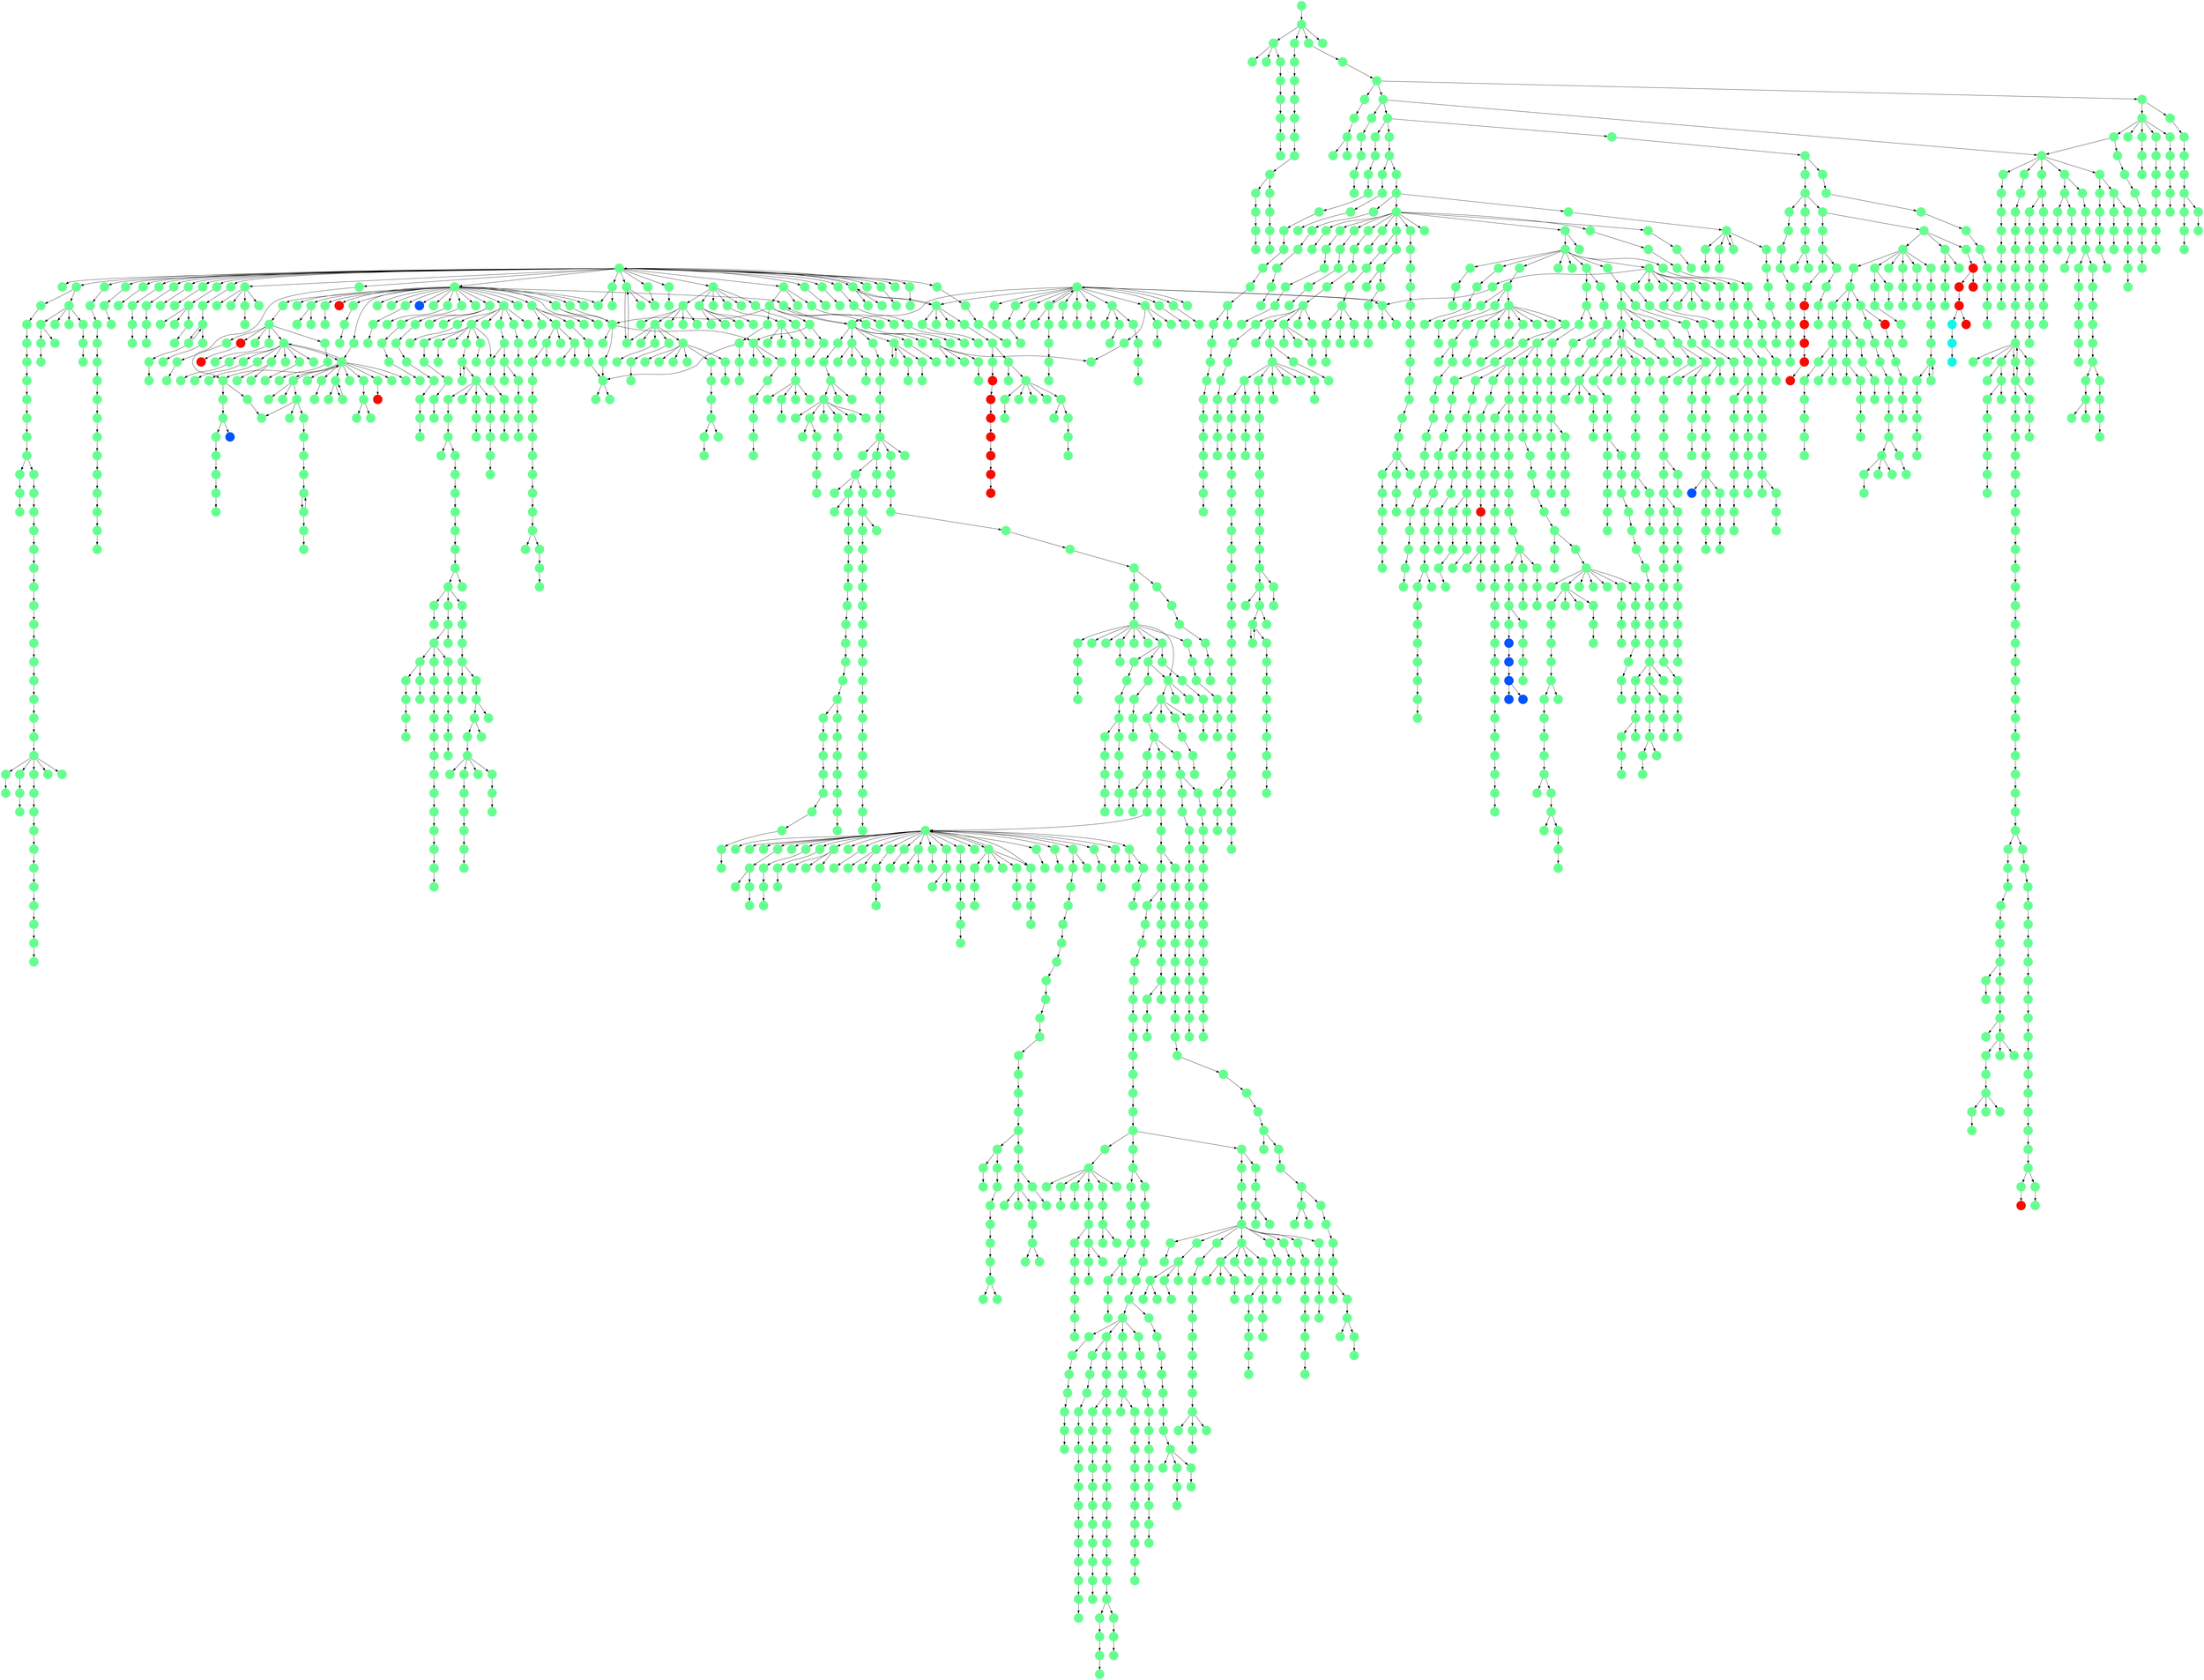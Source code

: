 digraph{
0 [tooltip = "L", penwidth = 0, style = filled, fillcolor = "#66ff90", shape = circle, label = ""]
1 [tooltip = "L", penwidth = 0, style = filled, fillcolor = "#66ff90", shape = circle, label = ""]
2 [tooltip = "L", penwidth = 0, style = filled, fillcolor = "#66ff90", shape = circle, label = ""]
3 [tooltip = "L", penwidth = 0, style = filled, fillcolor = "#66ff90", shape = circle, label = ""]
4 [tooltip = "L", penwidth = 0, style = filled, fillcolor = "#66ff90", shape = circle, label = ""]
5 [tooltip = "L", penwidth = 0, style = filled, fillcolor = "#66ff90", shape = circle, label = ""]
6 [tooltip = "L", penwidth = 0, style = filled, fillcolor = "#66ff90", shape = circle, label = ""]
7 [tooltip = "L", penwidth = 0, style = filled, fillcolor = "#66ff90", shape = circle, label = ""]
8 [tooltip = "L", penwidth = 0, style = filled, fillcolor = "#66ff90", shape = circle, label = ""]
9 [tooltip = "L", penwidth = 0, style = filled, fillcolor = "#66ff90", shape = circle, label = ""]
10 [tooltip = "L", penwidth = 0, style = filled, fillcolor = "#66ff90", shape = circle, label = ""]
11 [tooltip = "L", penwidth = 0, style = filled, fillcolor = "#66ff90", shape = circle, label = ""]
12 [tooltip = "L", penwidth = 0, style = filled, fillcolor = "#66ff90", shape = circle, label = ""]
13 [tooltip = "L", penwidth = 0, style = filled, fillcolor = "#66ff90", shape = circle, label = ""]
14 [tooltip = "L", penwidth = 0, style = filled, fillcolor = "#66ff90", shape = circle, label = ""]
15 [tooltip = "L", penwidth = 0, style = filled, fillcolor = "#66ff90", shape = circle, label = ""]
16 [tooltip = "L", penwidth = 0, style = filled, fillcolor = "#66ff90", shape = circle, label = ""]
17 [tooltip = "L", penwidth = 0, style = filled, fillcolor = "#66ff90", shape = circle, label = ""]
18 [tooltip = "L", penwidth = 0, style = filled, fillcolor = "#66ff90", shape = circle, label = ""]
19 [tooltip = "L", penwidth = 0, style = filled, fillcolor = "#66ff90", shape = circle, label = ""]
20 [tooltip = "L", penwidth = 0, style = filled, fillcolor = "#66ff90", shape = circle, label = ""]
21 [tooltip = "L", penwidth = 0, style = filled, fillcolor = "#66ff90", shape = circle, label = ""]
22 [tooltip = "L", penwidth = 0, style = filled, fillcolor = "#66ff90", shape = circle, label = ""]
23 [tooltip = "L", penwidth = 0, style = filled, fillcolor = "#66ff90", shape = circle, label = ""]
24 [tooltip = "L", penwidth = 0, style = filled, fillcolor = "#66ff90", shape = circle, label = ""]
25 [tooltip = "L", penwidth = 0, style = filled, fillcolor = "#66ff90", shape = circle, label = ""]
26 [tooltip = "L", penwidth = 0, style = filled, fillcolor = "#66ff90", shape = circle, label = ""]
27 [tooltip = "L", penwidth = 0, style = filled, fillcolor = "#66ff90", shape = circle, label = ""]
28 [tooltip = "L", penwidth = 0, style = filled, fillcolor = "#66ff90", shape = circle, label = ""]
29 [tooltip = "L", penwidth = 0, style = filled, fillcolor = "#66ff90", shape = circle, label = ""]
30 [tooltip = "L", penwidth = 0, style = filled, fillcolor = "#66ff90", shape = circle, label = ""]
31 [tooltip = "L", penwidth = 0, style = filled, fillcolor = "#66ff90", shape = circle, label = ""]
32 [tooltip = "L", penwidth = 0, style = filled, fillcolor = "#66ff90", shape = circle, label = ""]
33 [tooltip = "L", penwidth = 0, style = filled, fillcolor = "#66ff90", shape = circle, label = ""]
34 [tooltip = "L", penwidth = 0, style = filled, fillcolor = "#66ff90", shape = circle, label = ""]
35 [tooltip = "L", penwidth = 0, style = filled, fillcolor = "#66ff90", shape = circle, label = ""]
36 [tooltip = "L", penwidth = 0, style = filled, fillcolor = "#66ff90", shape = circle, label = ""]
37 [tooltip = "L", penwidth = 0, style = filled, fillcolor = "#66ff90", shape = circle, label = ""]
38 [tooltip = "L", penwidth = 0, style = filled, fillcolor = "#66ff90", shape = circle, label = ""]
39 [tooltip = "L", penwidth = 0, style = filled, fillcolor = "#66ff90", shape = circle, label = ""]
40 [tooltip = "L", penwidth = 0, style = filled, fillcolor = "#66ff90", shape = circle, label = ""]
41 [tooltip = "L", penwidth = 0, style = filled, fillcolor = "#66ff90", shape = circle, label = ""]
42 [tooltip = "L", penwidth = 0, style = filled, fillcolor = "#66ff90", shape = circle, label = ""]
43 [tooltip = "L", penwidth = 0, style = filled, fillcolor = "#66ff90", shape = circle, label = ""]
44 [tooltip = "L", penwidth = 0, style = filled, fillcolor = "#66ff90", shape = circle, label = ""]
45 [tooltip = "L", penwidth = 0, style = filled, fillcolor = "#66ff90", shape = circle, label = ""]
46 [tooltip = "L", penwidth = 0, style = filled, fillcolor = "#66ff90", shape = circle, label = ""]
47 [tooltip = "L", penwidth = 0, style = filled, fillcolor = "#66ff90", shape = circle, label = ""]
48 [tooltip = "L", penwidth = 0, style = filled, fillcolor = "#66ff90", shape = circle, label = ""]
49 [tooltip = "L", penwidth = 0, style = filled, fillcolor = "#66ff90", shape = circle, label = ""]
50 [tooltip = "L", penwidth = 0, style = filled, fillcolor = "#66ff90", shape = circle, label = ""]
51 [tooltip = "L", penwidth = 0, style = filled, fillcolor = "#66ff90", shape = circle, label = ""]
52 [tooltip = "L", penwidth = 0, style = filled, fillcolor = "#66ff90", shape = circle, label = ""]
53 [tooltip = "L", penwidth = 0, style = filled, fillcolor = "#66ff90", shape = circle, label = ""]
54 [tooltip = "L", penwidth = 0, style = filled, fillcolor = "#66ff90", shape = circle, label = ""]
55 [tooltip = "L", penwidth = 0, style = filled, fillcolor = "#66ff90", shape = circle, label = ""]
56 [tooltip = "L", penwidth = 0, style = filled, fillcolor = "#66ff90", shape = circle, label = ""]
57 [tooltip = "L", penwidth = 0, style = filled, fillcolor = "#66ff90", shape = circle, label = ""]
58 [tooltip = "F", penwidth = 0, style = filled, fillcolor = "#0054ff", shape = circle, label = ""]
59 [tooltip = "L", penwidth = 0, style = filled, fillcolor = "#66ff90", shape = circle, label = ""]
60 [tooltip = "L", penwidth = 0, style = filled, fillcolor = "#66ff90", shape = circle, label = ""]
61 [tooltip = "L", penwidth = 0, style = filled, fillcolor = "#66ff90", shape = circle, label = ""]
62 [tooltip = "L", penwidth = 0, style = filled, fillcolor = "#66ff90", shape = circle, label = ""]
63 [tooltip = "L", penwidth = 0, style = filled, fillcolor = "#66ff90", shape = circle, label = ""]
64 [tooltip = "L", penwidth = 0, style = filled, fillcolor = "#66ff90", shape = circle, label = ""]
65 [tooltip = "L", penwidth = 0, style = filled, fillcolor = "#66ff90", shape = circle, label = ""]
66 [tooltip = "L", penwidth = 0, style = filled, fillcolor = "#66ff90", shape = circle, label = ""]
67 [tooltip = "L", penwidth = 0, style = filled, fillcolor = "#66ff90", shape = circle, label = ""]
68 [tooltip = "L", penwidth = 0, style = filled, fillcolor = "#66ff90", shape = circle, label = ""]
69 [tooltip = "L", penwidth = 0, style = filled, fillcolor = "#66ff90", shape = circle, label = ""]
70 [tooltip = "L", penwidth = 0, style = filled, fillcolor = "#66ff90", shape = circle, label = ""]
71 [tooltip = "L", penwidth = 0, style = filled, fillcolor = "#66ff90", shape = circle, label = ""]
72 [tooltip = "L", penwidth = 0, style = filled, fillcolor = "#66ff90", shape = circle, label = ""]
73 [tooltip = "L", penwidth = 0, style = filled, fillcolor = "#66ff90", shape = circle, label = ""]
74 [tooltip = "L", penwidth = 0, style = filled, fillcolor = "#66ff90", shape = circle, label = ""]
75 [tooltip = "L", penwidth = 0, style = filled, fillcolor = "#66ff90", shape = circle, label = ""]
76 [tooltip = "L", penwidth = 0, style = filled, fillcolor = "#66ff90", shape = circle, label = ""]
77 [tooltip = "L", penwidth = 0, style = filled, fillcolor = "#66ff90", shape = circle, label = ""]
78 [tooltip = "L", penwidth = 0, style = filled, fillcolor = "#66ff90", shape = circle, label = ""]
79 [tooltip = "L", penwidth = 0, style = filled, fillcolor = "#66ff90", shape = circle, label = ""]
80 [tooltip = "L", penwidth = 0, style = filled, fillcolor = "#66ff90", shape = circle, label = ""]
81 [tooltip = "L", penwidth = 0, style = filled, fillcolor = "#66ff90", shape = circle, label = ""]
82 [tooltip = "L", penwidth = 0, style = filled, fillcolor = "#66ff90", shape = circle, label = ""]
83 [tooltip = "L", penwidth = 0, style = filled, fillcolor = "#66ff90", shape = circle, label = ""]
84 [tooltip = "L", penwidth = 0, style = filled, fillcolor = "#66ff90", shape = circle, label = ""]
85 [tooltip = "L", penwidth = 0, style = filled, fillcolor = "#66ff90", shape = circle, label = ""]
86 [tooltip = "L", penwidth = 0, style = filled, fillcolor = "#66ff90", shape = circle, label = ""]
87 [tooltip = "L", penwidth = 0, style = filled, fillcolor = "#66ff90", shape = circle, label = ""]
88 [tooltip = "L", penwidth = 0, style = filled, fillcolor = "#66ff90", shape = circle, label = ""]
89 [tooltip = "L", penwidth = 0, style = filled, fillcolor = "#66ff90", shape = circle, label = ""]
90 [tooltip = "L", penwidth = 0, style = filled, fillcolor = "#66ff90", shape = circle, label = ""]
91 [tooltip = "L", penwidth = 0, style = filled, fillcolor = "#66ff90", shape = circle, label = ""]
92 [tooltip = "L", penwidth = 0, style = filled, fillcolor = "#66ff90", shape = circle, label = ""]
93 [tooltip = "L", penwidth = 0, style = filled, fillcolor = "#66ff90", shape = circle, label = ""]
94 [tooltip = "L", penwidth = 0, style = filled, fillcolor = "#66ff90", shape = circle, label = ""]
95 [tooltip = "L", penwidth = 0, style = filled, fillcolor = "#66ff90", shape = circle, label = ""]
96 [tooltip = "L", penwidth = 0, style = filled, fillcolor = "#66ff90", shape = circle, label = ""]
97 [tooltip = "L", penwidth = 0, style = filled, fillcolor = "#66ff90", shape = circle, label = ""]
98 [tooltip = "L", penwidth = 0, style = filled, fillcolor = "#66ff90", shape = circle, label = ""]
99 [tooltip = "L", penwidth = 0, style = filled, fillcolor = "#66ff90", shape = circle, label = ""]
100 [tooltip = "L", penwidth = 0, style = filled, fillcolor = "#66ff90", shape = circle, label = ""]
101 [tooltip = "L", penwidth = 0, style = filled, fillcolor = "#66ff90", shape = circle, label = ""]
102 [tooltip = "L", penwidth = 0, style = filled, fillcolor = "#66ff90", shape = circle, label = ""]
103 [tooltip = "L", penwidth = 0, style = filled, fillcolor = "#66ff90", shape = circle, label = ""]
104 [tooltip = "L", penwidth = 0, style = filled, fillcolor = "#66ff90", shape = circle, label = ""]
105 [tooltip = "L", penwidth = 0, style = filled, fillcolor = "#66ff90", shape = circle, label = ""]
106 [tooltip = "L", penwidth = 0, style = filled, fillcolor = "#66ff90", shape = circle, label = ""]
107 [tooltip = "L", penwidth = 0, style = filled, fillcolor = "#66ff90", shape = circle, label = ""]
108 [tooltip = "L", penwidth = 0, style = filled, fillcolor = "#66ff90", shape = circle, label = ""]
109 [tooltip = "L", penwidth = 0, style = filled, fillcolor = "#66ff90", shape = circle, label = ""]
110 [tooltip = "L", penwidth = 0, style = filled, fillcolor = "#66ff90", shape = circle, label = ""]
111 [tooltip = "L", penwidth = 0, style = filled, fillcolor = "#66ff90", shape = circle, label = ""]
112 [tooltip = "L", penwidth = 0, style = filled, fillcolor = "#66ff90", shape = circle, label = ""]
113 [tooltip = "L", penwidth = 0, style = filled, fillcolor = "#66ff90", shape = circle, label = ""]
114 [tooltip = "L", penwidth = 0, style = filled, fillcolor = "#66ff90", shape = circle, label = ""]
115 [tooltip = "L", penwidth = 0, style = filled, fillcolor = "#66ff90", shape = circle, label = ""]
116 [tooltip = "L", penwidth = 0, style = filled, fillcolor = "#66ff90", shape = circle, label = ""]
117 [tooltip = "L", penwidth = 0, style = filled, fillcolor = "#66ff90", shape = circle, label = ""]
118 [tooltip = "L", penwidth = 0, style = filled, fillcolor = "#66ff90", shape = circle, label = ""]
119 [tooltip = "L", penwidth = 0, style = filled, fillcolor = "#66ff90", shape = circle, label = ""]
120 [tooltip = "L", penwidth = 0, style = filled, fillcolor = "#66ff90", shape = circle, label = ""]
121 [tooltip = "L", penwidth = 0, style = filled, fillcolor = "#66ff90", shape = circle, label = ""]
122 [tooltip = "L", penwidth = 0, style = filled, fillcolor = "#66ff90", shape = circle, label = ""]
123 [tooltip = "L", penwidth = 0, style = filled, fillcolor = "#66ff90", shape = circle, label = ""]
124 [tooltip = "L", penwidth = 0, style = filled, fillcolor = "#66ff90", shape = circle, label = ""]
125 [tooltip = "L", penwidth = 0, style = filled, fillcolor = "#66ff90", shape = circle, label = ""]
126 [tooltip = "L", penwidth = 0, style = filled, fillcolor = "#66ff90", shape = circle, label = ""]
127 [tooltip = "L", penwidth = 0, style = filled, fillcolor = "#66ff90", shape = circle, label = ""]
128 [tooltip = "L", penwidth = 0, style = filled, fillcolor = "#66ff90", shape = circle, label = ""]
129 [tooltip = "V", penwidth = 0, style = filled, fillcolor = "#f60b00", shape = circle, label = ""]
130 [tooltip = "L", penwidth = 0, style = filled, fillcolor = "#66ff90", shape = circle, label = ""]
131 [tooltip = "L", penwidth = 0, style = filled, fillcolor = "#66ff90", shape = circle, label = ""]
132 [tooltip = "L", penwidth = 0, style = filled, fillcolor = "#66ff90", shape = circle, label = ""]
133 [tooltip = "L", penwidth = 0, style = filled, fillcolor = "#66ff90", shape = circle, label = ""]
134 [tooltip = "L", penwidth = 0, style = filled, fillcolor = "#66ff90", shape = circle, label = ""]
135 [tooltip = "L", penwidth = 0, style = filled, fillcolor = "#66ff90", shape = circle, label = ""]
136 [tooltip = "L", penwidth = 0, style = filled, fillcolor = "#66ff90", shape = circle, label = ""]
137 [tooltip = "L", penwidth = 0, style = filled, fillcolor = "#66ff90", shape = circle, label = ""]
138 [tooltip = "L", penwidth = 0, style = filled, fillcolor = "#66ff90", shape = circle, label = ""]
139 [tooltip = "L", penwidth = 0, style = filled, fillcolor = "#66ff90", shape = circle, label = ""]
140 [tooltip = "L", penwidth = 0, style = filled, fillcolor = "#66ff90", shape = circle, label = ""]
141 [tooltip = "L", penwidth = 0, style = filled, fillcolor = "#66ff90", shape = circle, label = ""]
142 [tooltip = "L", penwidth = 0, style = filled, fillcolor = "#66ff90", shape = circle, label = ""]
143 [tooltip = "L", penwidth = 0, style = filled, fillcolor = "#66ff90", shape = circle, label = ""]
144 [tooltip = "L", penwidth = 0, style = filled, fillcolor = "#66ff90", shape = circle, label = ""]
145 [tooltip = "L", penwidth = 0, style = filled, fillcolor = "#66ff90", shape = circle, label = ""]
146 [tooltip = "L", penwidth = 0, style = filled, fillcolor = "#66ff90", shape = circle, label = ""]
147 [tooltip = "L", penwidth = 0, style = filled, fillcolor = "#66ff90", shape = circle, label = ""]
148 [tooltip = "L", penwidth = 0, style = filled, fillcolor = "#66ff90", shape = circle, label = ""]
149 [tooltip = "L", penwidth = 0, style = filled, fillcolor = "#66ff90", shape = circle, label = ""]
150 [tooltip = "L", penwidth = 0, style = filled, fillcolor = "#66ff90", shape = circle, label = ""]
151 [tooltip = "L", penwidth = 0, style = filled, fillcolor = "#66ff90", shape = circle, label = ""]
152 [tooltip = "L", penwidth = 0, style = filled, fillcolor = "#66ff90", shape = circle, label = ""]
153 [tooltip = "L", penwidth = 0, style = filled, fillcolor = "#66ff90", shape = circle, label = ""]
154 [tooltip = "L", penwidth = 0, style = filled, fillcolor = "#66ff90", shape = circle, label = ""]
155 [tooltip = "L", penwidth = 0, style = filled, fillcolor = "#66ff90", shape = circle, label = ""]
156 [tooltip = "L", penwidth = 0, style = filled, fillcolor = "#66ff90", shape = circle, label = ""]
157 [tooltip = "L", penwidth = 0, style = filled, fillcolor = "#66ff90", shape = circle, label = ""]
158 [tooltip = "L", penwidth = 0, style = filled, fillcolor = "#66ff90", shape = circle, label = ""]
159 [tooltip = "L", penwidth = 0, style = filled, fillcolor = "#66ff90", shape = circle, label = ""]
160 [tooltip = "L", penwidth = 0, style = filled, fillcolor = "#66ff90", shape = circle, label = ""]
161 [tooltip = "L", penwidth = 0, style = filled, fillcolor = "#66ff90", shape = circle, label = ""]
162 [tooltip = "L", penwidth = 0, style = filled, fillcolor = "#66ff90", shape = circle, label = ""]
163 [tooltip = "L", penwidth = 0, style = filled, fillcolor = "#66ff90", shape = circle, label = ""]
164 [tooltip = "L", penwidth = 0, style = filled, fillcolor = "#66ff90", shape = circle, label = ""]
165 [tooltip = "L", penwidth = 0, style = filled, fillcolor = "#66ff90", shape = circle, label = ""]
166 [tooltip = "L", penwidth = 0, style = filled, fillcolor = "#66ff90", shape = circle, label = ""]
167 [tooltip = "L", penwidth = 0, style = filled, fillcolor = "#66ff90", shape = circle, label = ""]
168 [tooltip = "L", penwidth = 0, style = filled, fillcolor = "#66ff90", shape = circle, label = ""]
169 [tooltip = "L", penwidth = 0, style = filled, fillcolor = "#66ff90", shape = circle, label = ""]
170 [tooltip = "L", penwidth = 0, style = filled, fillcolor = "#66ff90", shape = circle, label = ""]
171 [tooltip = "L", penwidth = 0, style = filled, fillcolor = "#66ff90", shape = circle, label = ""]
172 [tooltip = "L", penwidth = 0, style = filled, fillcolor = "#66ff90", shape = circle, label = ""]
173 [tooltip = "L", penwidth = 0, style = filled, fillcolor = "#66ff90", shape = circle, label = ""]
174 [tooltip = "L", penwidth = 0, style = filled, fillcolor = "#66ff90", shape = circle, label = ""]
175 [tooltip = "L", penwidth = 0, style = filled, fillcolor = "#66ff90", shape = circle, label = ""]
176 [tooltip = "L", penwidth = 0, style = filled, fillcolor = "#66ff90", shape = circle, label = ""]
177 [tooltip = "L", penwidth = 0, style = filled, fillcolor = "#66ff90", shape = circle, label = ""]
178 [tooltip = "L", penwidth = 0, style = filled, fillcolor = "#66ff90", shape = circle, label = ""]
179 [tooltip = "L", penwidth = 0, style = filled, fillcolor = "#66ff90", shape = circle, label = ""]
180 [tooltip = "L", penwidth = 0, style = filled, fillcolor = "#66ff90", shape = circle, label = ""]
181 [tooltip = "L", penwidth = 0, style = filled, fillcolor = "#66ff90", shape = circle, label = ""]
182 [tooltip = "L", penwidth = 0, style = filled, fillcolor = "#66ff90", shape = circle, label = ""]
183 [tooltip = "L", penwidth = 0, style = filled, fillcolor = "#66ff90", shape = circle, label = ""]
184 [tooltip = "L", penwidth = 0, style = filled, fillcolor = "#66ff90", shape = circle, label = ""]
185 [tooltip = "L", penwidth = 0, style = filled, fillcolor = "#66ff90", shape = circle, label = ""]
186 [tooltip = "L", penwidth = 0, style = filled, fillcolor = "#66ff90", shape = circle, label = ""]
187 [tooltip = "V", penwidth = 0, style = filled, fillcolor = "#f60b00", shape = circle, label = ""]
188 [tooltip = "L", penwidth = 0, style = filled, fillcolor = "#66ff90", shape = circle, label = ""]
189 [tooltip = "L", penwidth = 0, style = filled, fillcolor = "#66ff90", shape = circle, label = ""]
190 [tooltip = "L", penwidth = 0, style = filled, fillcolor = "#66ff90", shape = circle, label = ""]
191 [tooltip = "L", penwidth = 0, style = filled, fillcolor = "#66ff90", shape = circle, label = ""]
192 [tooltip = "L", penwidth = 0, style = filled, fillcolor = "#66ff90", shape = circle, label = ""]
193 [tooltip = "L", penwidth = 0, style = filled, fillcolor = "#66ff90", shape = circle, label = ""]
194 [tooltip = "L", penwidth = 0, style = filled, fillcolor = "#66ff90", shape = circle, label = ""]
195 [tooltip = "L", penwidth = 0, style = filled, fillcolor = "#66ff90", shape = circle, label = ""]
196 [tooltip = "L", penwidth = 0, style = filled, fillcolor = "#66ff90", shape = circle, label = ""]
197 [tooltip = "L", penwidth = 0, style = filled, fillcolor = "#66ff90", shape = circle, label = ""]
198 [tooltip = "L", penwidth = 0, style = filled, fillcolor = "#66ff90", shape = circle, label = ""]
199 [tooltip = "L", penwidth = 0, style = filled, fillcolor = "#66ff90", shape = circle, label = ""]
200 [tooltip = "L", penwidth = 0, style = filled, fillcolor = "#66ff90", shape = circle, label = ""]
201 [tooltip = "L", penwidth = 0, style = filled, fillcolor = "#66ff90", shape = circle, label = ""]
202 [tooltip = "L", penwidth = 0, style = filled, fillcolor = "#66ff90", shape = circle, label = ""]
203 [tooltip = "L", penwidth = 0, style = filled, fillcolor = "#66ff90", shape = circle, label = ""]
204 [tooltip = "L", penwidth = 0, style = filled, fillcolor = "#66ff90", shape = circle, label = ""]
205 [tooltip = "L", penwidth = 0, style = filled, fillcolor = "#66ff90", shape = circle, label = ""]
206 [tooltip = "L", penwidth = 0, style = filled, fillcolor = "#66ff90", shape = circle, label = ""]
207 [tooltip = "L", penwidth = 0, style = filled, fillcolor = "#66ff90", shape = circle, label = ""]
208 [tooltip = "L", penwidth = 0, style = filled, fillcolor = "#66ff90", shape = circle, label = ""]
209 [tooltip = "L", penwidth = 0, style = filled, fillcolor = "#66ff90", shape = circle, label = ""]
210 [tooltip = "L", penwidth = 0, style = filled, fillcolor = "#66ff90", shape = circle, label = ""]
211 [tooltip = "L", penwidth = 0, style = filled, fillcolor = "#66ff90", shape = circle, label = ""]
212 [tooltip = "L", penwidth = 0, style = filled, fillcolor = "#66ff90", shape = circle, label = ""]
213 [tooltip = "L", penwidth = 0, style = filled, fillcolor = "#66ff90", shape = circle, label = ""]
214 [tooltip = "L", penwidth = 0, style = filled, fillcolor = "#66ff90", shape = circle, label = ""]
215 [tooltip = "L", penwidth = 0, style = filled, fillcolor = "#66ff90", shape = circle, label = ""]
216 [tooltip = "L", penwidth = 0, style = filled, fillcolor = "#66ff90", shape = circle, label = ""]
217 [tooltip = "L", penwidth = 0, style = filled, fillcolor = "#66ff90", shape = circle, label = ""]
218 [tooltip = "L", penwidth = 0, style = filled, fillcolor = "#66ff90", shape = circle, label = ""]
219 [tooltip = "L", penwidth = 0, style = filled, fillcolor = "#66ff90", shape = circle, label = ""]
220 [tooltip = "L", penwidth = 0, style = filled, fillcolor = "#66ff90", shape = circle, label = ""]
221 [tooltip = "L", penwidth = 0, style = filled, fillcolor = "#66ff90", shape = circle, label = ""]
222 [tooltip = "L", penwidth = 0, style = filled, fillcolor = "#66ff90", shape = circle, label = ""]
223 [tooltip = "L", penwidth = 0, style = filled, fillcolor = "#66ff90", shape = circle, label = ""]
224 [tooltip = "L", penwidth = 0, style = filled, fillcolor = "#66ff90", shape = circle, label = ""]
225 [tooltip = "L", penwidth = 0, style = filled, fillcolor = "#66ff90", shape = circle, label = ""]
226 [tooltip = "L", penwidth = 0, style = filled, fillcolor = "#66ff90", shape = circle, label = ""]
227 [tooltip = "L", penwidth = 0, style = filled, fillcolor = "#66ff90", shape = circle, label = ""]
228 [tooltip = "L", penwidth = 0, style = filled, fillcolor = "#66ff90", shape = circle, label = ""]
229 [tooltip = "L", penwidth = 0, style = filled, fillcolor = "#66ff90", shape = circle, label = ""]
230 [tooltip = "L", penwidth = 0, style = filled, fillcolor = "#66ff90", shape = circle, label = ""]
231 [tooltip = "L", penwidth = 0, style = filled, fillcolor = "#66ff90", shape = circle, label = ""]
232 [tooltip = "L", penwidth = 0, style = filled, fillcolor = "#66ff90", shape = circle, label = ""]
233 [tooltip = "L", penwidth = 0, style = filled, fillcolor = "#66ff90", shape = circle, label = ""]
234 [tooltip = "L", penwidth = 0, style = filled, fillcolor = "#66ff90", shape = circle, label = ""]
235 [tooltip = "L", penwidth = 0, style = filled, fillcolor = "#66ff90", shape = circle, label = ""]
236 [tooltip = "L", penwidth = 0, style = filled, fillcolor = "#66ff90", shape = circle, label = ""]
237 [tooltip = "L", penwidth = 0, style = filled, fillcolor = "#66ff90", shape = circle, label = ""]
238 [tooltip = "L", penwidth = 0, style = filled, fillcolor = "#66ff90", shape = circle, label = ""]
239 [tooltip = "L", penwidth = 0, style = filled, fillcolor = "#66ff90", shape = circle, label = ""]
240 [tooltip = "L", penwidth = 0, style = filled, fillcolor = "#66ff90", shape = circle, label = ""]
241 [tooltip = "L", penwidth = 0, style = filled, fillcolor = "#66ff90", shape = circle, label = ""]
242 [tooltip = "L", penwidth = 0, style = filled, fillcolor = "#66ff90", shape = circle, label = ""]
243 [tooltip = "L", penwidth = 0, style = filled, fillcolor = "#66ff90", shape = circle, label = ""]
244 [tooltip = "L", penwidth = 0, style = filled, fillcolor = "#66ff90", shape = circle, label = ""]
245 [tooltip = "L", penwidth = 0, style = filled, fillcolor = "#66ff90", shape = circle, label = ""]
246 [tooltip = "L", penwidth = 0, style = filled, fillcolor = "#66ff90", shape = circle, label = ""]
247 [tooltip = "L", penwidth = 0, style = filled, fillcolor = "#66ff90", shape = circle, label = ""]
248 [tooltip = "L", penwidth = 0, style = filled, fillcolor = "#66ff90", shape = circle, label = ""]
249 [tooltip = "L", penwidth = 0, style = filled, fillcolor = "#66ff90", shape = circle, label = ""]
250 [tooltip = "L", penwidth = 0, style = filled, fillcolor = "#66ff90", shape = circle, label = ""]
251 [tooltip = "L", penwidth = 0, style = filled, fillcolor = "#66ff90", shape = circle, label = ""]
252 [tooltip = "L", penwidth = 0, style = filled, fillcolor = "#66ff90", shape = circle, label = ""]
253 [tooltip = "L", penwidth = 0, style = filled, fillcolor = "#66ff90", shape = circle, label = ""]
254 [tooltip = "L", penwidth = 0, style = filled, fillcolor = "#66ff90", shape = circle, label = ""]
255 [tooltip = "V", penwidth = 0, style = filled, fillcolor = "#f60b00", shape = circle, label = ""]
256 [tooltip = "L", penwidth = 0, style = filled, fillcolor = "#66ff90", shape = circle, label = ""]
257 [tooltip = "L", penwidth = 0, style = filled, fillcolor = "#66ff90", shape = circle, label = ""]
258 [tooltip = "L", penwidth = 0, style = filled, fillcolor = "#66ff90", shape = circle, label = ""]
259 [tooltip = "L", penwidth = 0, style = filled, fillcolor = "#66ff90", shape = circle, label = ""]
260 [tooltip = "L", penwidth = 0, style = filled, fillcolor = "#66ff90", shape = circle, label = ""]
261 [tooltip = "L", penwidth = 0, style = filled, fillcolor = "#66ff90", shape = circle, label = ""]
262 [tooltip = "L", penwidth = 0, style = filled, fillcolor = "#66ff90", shape = circle, label = ""]
263 [tooltip = "L", penwidth = 0, style = filled, fillcolor = "#66ff90", shape = circle, label = ""]
264 [tooltip = "L", penwidth = 0, style = filled, fillcolor = "#66ff90", shape = circle, label = ""]
265 [tooltip = "L", penwidth = 0, style = filled, fillcolor = "#66ff90", shape = circle, label = ""]
266 [tooltip = "L", penwidth = 0, style = filled, fillcolor = "#66ff90", shape = circle, label = ""]
267 [tooltip = "L", penwidth = 0, style = filled, fillcolor = "#66ff90", shape = circle, label = ""]
268 [tooltip = "L", penwidth = 0, style = filled, fillcolor = "#66ff90", shape = circle, label = ""]
269 [tooltip = "L", penwidth = 0, style = filled, fillcolor = "#66ff90", shape = circle, label = ""]
270 [tooltip = "L", penwidth = 0, style = filled, fillcolor = "#66ff90", shape = circle, label = ""]
271 [tooltip = "L", penwidth = 0, style = filled, fillcolor = "#66ff90", shape = circle, label = ""]
272 [tooltip = "L", penwidth = 0, style = filled, fillcolor = "#66ff90", shape = circle, label = ""]
273 [tooltip = "L", penwidth = 0, style = filled, fillcolor = "#66ff90", shape = circle, label = ""]
274 [tooltip = "L", penwidth = 0, style = filled, fillcolor = "#66ff90", shape = circle, label = ""]
275 [tooltip = "V", penwidth = 0, style = filled, fillcolor = "#f60b00", shape = circle, label = ""]
276 [tooltip = "L", penwidth = 0, style = filled, fillcolor = "#66ff90", shape = circle, label = ""]
277 [tooltip = "L", penwidth = 0, style = filled, fillcolor = "#66ff90", shape = circle, label = ""]
278 [tooltip = "L", penwidth = 0, style = filled, fillcolor = "#66ff90", shape = circle, label = ""]
279 [tooltip = "L", penwidth = 0, style = filled, fillcolor = "#66ff90", shape = circle, label = ""]
280 [tooltip = "L", penwidth = 0, style = filled, fillcolor = "#66ff90", shape = circle, label = ""]
281 [tooltip = "L", penwidth = 0, style = filled, fillcolor = "#66ff90", shape = circle, label = ""]
282 [tooltip = "L", penwidth = 0, style = filled, fillcolor = "#66ff90", shape = circle, label = ""]
283 [tooltip = "V", penwidth = 0, style = filled, fillcolor = "#f60b00", shape = circle, label = ""]
284 [tooltip = "F", penwidth = 0, style = filled, fillcolor = "#0054ff", shape = circle, label = ""]
285 [tooltip = "L", penwidth = 0, style = filled, fillcolor = "#66ff90", shape = circle, label = ""]
286 [tooltip = "L", penwidth = 0, style = filled, fillcolor = "#66ff90", shape = circle, label = ""]
287 [tooltip = "L", penwidth = 0, style = filled, fillcolor = "#66ff90", shape = circle, label = ""]
288 [tooltip = "L", penwidth = 0, style = filled, fillcolor = "#66ff90", shape = circle, label = ""]
289 [tooltip = "L", penwidth = 0, style = filled, fillcolor = "#66ff90", shape = circle, label = ""]
290 [tooltip = "L", penwidth = 0, style = filled, fillcolor = "#66ff90", shape = circle, label = ""]
291 [tooltip = "L", penwidth = 0, style = filled, fillcolor = "#66ff90", shape = circle, label = ""]
292 [tooltip = "L", penwidth = 0, style = filled, fillcolor = "#66ff90", shape = circle, label = ""]
293 [tooltip = "L", penwidth = 0, style = filled, fillcolor = "#66ff90", shape = circle, label = ""]
294 [tooltip = "L", penwidth = 0, style = filled, fillcolor = "#66ff90", shape = circle, label = ""]
295 [tooltip = "L", penwidth = 0, style = filled, fillcolor = "#66ff90", shape = circle, label = ""]
296 [tooltip = "L", penwidth = 0, style = filled, fillcolor = "#66ff90", shape = circle, label = ""]
297 [tooltip = "L", penwidth = 0, style = filled, fillcolor = "#66ff90", shape = circle, label = ""]
298 [tooltip = "L", penwidth = 0, style = filled, fillcolor = "#66ff90", shape = circle, label = ""]
299 [tooltip = "L", penwidth = 0, style = filled, fillcolor = "#66ff90", shape = circle, label = ""]
300 [tooltip = "L", penwidth = 0, style = filled, fillcolor = "#66ff90", shape = circle, label = ""]
301 [tooltip = "L", penwidth = 0, style = filled, fillcolor = "#66ff90", shape = circle, label = ""]
302 [tooltip = "L", penwidth = 0, style = filled, fillcolor = "#66ff90", shape = circle, label = ""]
303 [tooltip = "L", penwidth = 0, style = filled, fillcolor = "#66ff90", shape = circle, label = ""]
304 [tooltip = "L", penwidth = 0, style = filled, fillcolor = "#66ff90", shape = circle, label = ""]
305 [tooltip = "L", penwidth = 0, style = filled, fillcolor = "#66ff90", shape = circle, label = ""]
306 [tooltip = "L", penwidth = 0, style = filled, fillcolor = "#66ff90", shape = circle, label = ""]
307 [tooltip = "L", penwidth = 0, style = filled, fillcolor = "#66ff90", shape = circle, label = ""]
308 [tooltip = "L", penwidth = 0, style = filled, fillcolor = "#66ff90", shape = circle, label = ""]
309 [tooltip = "L", penwidth = 0, style = filled, fillcolor = "#66ff90", shape = circle, label = ""]
310 [tooltip = "L", penwidth = 0, style = filled, fillcolor = "#66ff90", shape = circle, label = ""]
311 [tooltip = "L", penwidth = 0, style = filled, fillcolor = "#66ff90", shape = circle, label = ""]
312 [tooltip = "L", penwidth = 0, style = filled, fillcolor = "#66ff90", shape = circle, label = ""]
313 [tooltip = "L", penwidth = 0, style = filled, fillcolor = "#66ff90", shape = circle, label = ""]
314 [tooltip = "L", penwidth = 0, style = filled, fillcolor = "#66ff90", shape = circle, label = ""]
315 [tooltip = "L", penwidth = 0, style = filled, fillcolor = "#66ff90", shape = circle, label = ""]
316 [tooltip = "L", penwidth = 0, style = filled, fillcolor = "#66ff90", shape = circle, label = ""]
317 [tooltip = "L", penwidth = 0, style = filled, fillcolor = "#66ff90", shape = circle, label = ""]
318 [tooltip = "L", penwidth = 0, style = filled, fillcolor = "#66ff90", shape = circle, label = ""]
319 [tooltip = "L", penwidth = 0, style = filled, fillcolor = "#66ff90", shape = circle, label = ""]
320 [tooltip = "L", penwidth = 0, style = filled, fillcolor = "#66ff90", shape = circle, label = ""]
321 [tooltip = "L", penwidth = 0, style = filled, fillcolor = "#66ff90", shape = circle, label = ""]
322 [tooltip = "L", penwidth = 0, style = filled, fillcolor = "#66ff90", shape = circle, label = ""]
323 [tooltip = "L", penwidth = 0, style = filled, fillcolor = "#66ff90", shape = circle, label = ""]
324 [tooltip = "L", penwidth = 0, style = filled, fillcolor = "#66ff90", shape = circle, label = ""]
325 [tooltip = "F", penwidth = 0, style = filled, fillcolor = "#0054ff", shape = circle, label = ""]
326 [tooltip = "L", penwidth = 0, style = filled, fillcolor = "#66ff90", shape = circle, label = ""]
327 [tooltip = "L", penwidth = 0, style = filled, fillcolor = "#66ff90", shape = circle, label = ""]
328 [tooltip = "L", penwidth = 0, style = filled, fillcolor = "#66ff90", shape = circle, label = ""]
329 [tooltip = "L", penwidth = 0, style = filled, fillcolor = "#66ff90", shape = circle, label = ""]
330 [tooltip = "L", penwidth = 0, style = filled, fillcolor = "#66ff90", shape = circle, label = ""]
331 [tooltip = "L", penwidth = 0, style = filled, fillcolor = "#66ff90", shape = circle, label = ""]
332 [tooltip = "L", penwidth = 0, style = filled, fillcolor = "#66ff90", shape = circle, label = ""]
333 [tooltip = "L", penwidth = 0, style = filled, fillcolor = "#66ff90", shape = circle, label = ""]
334 [tooltip = "L", penwidth = 0, style = filled, fillcolor = "#66ff90", shape = circle, label = ""]
335 [tooltip = "L", penwidth = 0, style = filled, fillcolor = "#66ff90", shape = circle, label = ""]
336 [tooltip = "L", penwidth = 0, style = filled, fillcolor = "#66ff90", shape = circle, label = ""]
337 [tooltip = "L", penwidth = 0, style = filled, fillcolor = "#66ff90", shape = circle, label = ""]
338 [tooltip = "L", penwidth = 0, style = filled, fillcolor = "#66ff90", shape = circle, label = ""]
339 [tooltip = "L", penwidth = 0, style = filled, fillcolor = "#66ff90", shape = circle, label = ""]
340 [tooltip = "L", penwidth = 0, style = filled, fillcolor = "#66ff90", shape = circle, label = ""]
341 [tooltip = "L", penwidth = 0, style = filled, fillcolor = "#66ff90", shape = circle, label = ""]
342 [tooltip = "L", penwidth = 0, style = filled, fillcolor = "#66ff90", shape = circle, label = ""]
343 [tooltip = "L", penwidth = 0, style = filled, fillcolor = "#66ff90", shape = circle, label = ""]
344 [tooltip = "L", penwidth = 0, style = filled, fillcolor = "#66ff90", shape = circle, label = ""]
345 [tooltip = "L", penwidth = 0, style = filled, fillcolor = "#66ff90", shape = circle, label = ""]
346 [tooltip = "L", penwidth = 0, style = filled, fillcolor = "#66ff90", shape = circle, label = ""]
347 [tooltip = "L", penwidth = 0, style = filled, fillcolor = "#66ff90", shape = circle, label = ""]
348 [tooltip = "L", penwidth = 0, style = filled, fillcolor = "#66ff90", shape = circle, label = ""]
349 [tooltip = "L", penwidth = 0, style = filled, fillcolor = "#66ff90", shape = circle, label = ""]
350 [tooltip = "L", penwidth = 0, style = filled, fillcolor = "#66ff90", shape = circle, label = ""]
351 [tooltip = "L", penwidth = 0, style = filled, fillcolor = "#66ff90", shape = circle, label = ""]
352 [tooltip = "L", penwidth = 0, style = filled, fillcolor = "#66ff90", shape = circle, label = ""]
353 [tooltip = "L", penwidth = 0, style = filled, fillcolor = "#66ff90", shape = circle, label = ""]
354 [tooltip = "V", penwidth = 0, style = filled, fillcolor = "#f60b00", shape = circle, label = ""]
355 [tooltip = "L", penwidth = 0, style = filled, fillcolor = "#66ff90", shape = circle, label = ""]
356 [tooltip = "L", penwidth = 0, style = filled, fillcolor = "#66ff90", shape = circle, label = ""]
357 [tooltip = "L", penwidth = 0, style = filled, fillcolor = "#66ff90", shape = circle, label = ""]
358 [tooltip = "L", penwidth = 0, style = filled, fillcolor = "#66ff90", shape = circle, label = ""]
359 [tooltip = "L", penwidth = 0, style = filled, fillcolor = "#66ff90", shape = circle, label = ""]
360 [tooltip = "L", penwidth = 0, style = filled, fillcolor = "#66ff90", shape = circle, label = ""]
361 [tooltip = "L", penwidth = 0, style = filled, fillcolor = "#66ff90", shape = circle, label = ""]
362 [tooltip = "L", penwidth = 0, style = filled, fillcolor = "#66ff90", shape = circle, label = ""]
363 [tooltip = "L", penwidth = 0, style = filled, fillcolor = "#66ff90", shape = circle, label = ""]
364 [tooltip = "L", penwidth = 0, style = filled, fillcolor = "#66ff90", shape = circle, label = ""]
365 [tooltip = "L", penwidth = 0, style = filled, fillcolor = "#66ff90", shape = circle, label = ""]
366 [tooltip = "L", penwidth = 0, style = filled, fillcolor = "#66ff90", shape = circle, label = ""]
367 [tooltip = "L", penwidth = 0, style = filled, fillcolor = "#66ff90", shape = circle, label = ""]
368 [tooltip = "L", penwidth = 0, style = filled, fillcolor = "#66ff90", shape = circle, label = ""]
369 [tooltip = "L", penwidth = 0, style = filled, fillcolor = "#66ff90", shape = circle, label = ""]
370 [tooltip = "L", penwidth = 0, style = filled, fillcolor = "#66ff90", shape = circle, label = ""]
371 [tooltip = "L", penwidth = 0, style = filled, fillcolor = "#66ff90", shape = circle, label = ""]
372 [tooltip = "L", penwidth = 0, style = filled, fillcolor = "#66ff90", shape = circle, label = ""]
373 [tooltip = "L", penwidth = 0, style = filled, fillcolor = "#66ff90", shape = circle, label = ""]
374 [tooltip = "L", penwidth = 0, style = filled, fillcolor = "#66ff90", shape = circle, label = ""]
375 [tooltip = "L", penwidth = 0, style = filled, fillcolor = "#66ff90", shape = circle, label = ""]
376 [tooltip = "L", penwidth = 0, style = filled, fillcolor = "#66ff90", shape = circle, label = ""]
377 [tooltip = "L", penwidth = 0, style = filled, fillcolor = "#66ff90", shape = circle, label = ""]
378 [tooltip = "L", penwidth = 0, style = filled, fillcolor = "#66ff90", shape = circle, label = ""]
379 [tooltip = "V", penwidth = 0, style = filled, fillcolor = "#f60b00", shape = circle, label = ""]
380 [tooltip = "L", penwidth = 0, style = filled, fillcolor = "#66ff90", shape = circle, label = ""]
381 [tooltip = "L", penwidth = 0, style = filled, fillcolor = "#66ff90", shape = circle, label = ""]
382 [tooltip = "L", penwidth = 0, style = filled, fillcolor = "#66ff90", shape = circle, label = ""]
383 [tooltip = "L", penwidth = 0, style = filled, fillcolor = "#66ff90", shape = circle, label = ""]
384 [tooltip = "V", penwidth = 0, style = filled, fillcolor = "#f60b00", shape = circle, label = ""]
385 [tooltip = "L", penwidth = 0, style = filled, fillcolor = "#66ff90", shape = circle, label = ""]
386 [tooltip = "L", penwidth = 0, style = filled, fillcolor = "#66ff90", shape = circle, label = ""]
387 [tooltip = "L", penwidth = 0, style = filled, fillcolor = "#66ff90", shape = circle, label = ""]
388 [tooltip = "L", penwidth = 0, style = filled, fillcolor = "#66ff90", shape = circle, label = ""]
389 [tooltip = "L", penwidth = 0, style = filled, fillcolor = "#66ff90", shape = circle, label = ""]
390 [tooltip = "L", penwidth = 0, style = filled, fillcolor = "#66ff90", shape = circle, label = ""]
391 [tooltip = "L", penwidth = 0, style = filled, fillcolor = "#66ff90", shape = circle, label = ""]
392 [tooltip = "L", penwidth = 0, style = filled, fillcolor = "#66ff90", shape = circle, label = ""]
393 [tooltip = "L", penwidth = 0, style = filled, fillcolor = "#66ff90", shape = circle, label = ""]
394 [tooltip = "L", penwidth = 0, style = filled, fillcolor = "#66ff90", shape = circle, label = ""]
395 [tooltip = "L", penwidth = 0, style = filled, fillcolor = "#66ff90", shape = circle, label = ""]
396 [tooltip = "L", penwidth = 0, style = filled, fillcolor = "#66ff90", shape = circle, label = ""]
397 [tooltip = "L", penwidth = 0, style = filled, fillcolor = "#66ff90", shape = circle, label = ""]
398 [tooltip = "L", penwidth = 0, style = filled, fillcolor = "#66ff90", shape = circle, label = ""]
399 [tooltip = "L", penwidth = 0, style = filled, fillcolor = "#66ff90", shape = circle, label = ""]
400 [tooltip = "L", penwidth = 0, style = filled, fillcolor = "#66ff90", shape = circle, label = ""]
401 [tooltip = "L", penwidth = 0, style = filled, fillcolor = "#66ff90", shape = circle, label = ""]
402 [tooltip = "L", penwidth = 0, style = filled, fillcolor = "#66ff90", shape = circle, label = ""]
403 [tooltip = "L", penwidth = 0, style = filled, fillcolor = "#66ff90", shape = circle, label = ""]
404 [tooltip = "L", penwidth = 0, style = filled, fillcolor = "#66ff90", shape = circle, label = ""]
405 [tooltip = "L", penwidth = 0, style = filled, fillcolor = "#66ff90", shape = circle, label = ""]
406 [tooltip = "L", penwidth = 0, style = filled, fillcolor = "#66ff90", shape = circle, label = ""]
407 [tooltip = "L", penwidth = 0, style = filled, fillcolor = "#66ff90", shape = circle, label = ""]
408 [tooltip = "L", penwidth = 0, style = filled, fillcolor = "#66ff90", shape = circle, label = ""]
409 [tooltip = "L", penwidth = 0, style = filled, fillcolor = "#66ff90", shape = circle, label = ""]
410 [tooltip = "L", penwidth = 0, style = filled, fillcolor = "#66ff90", shape = circle, label = ""]
411 [tooltip = "L", penwidth = 0, style = filled, fillcolor = "#66ff90", shape = circle, label = ""]
412 [tooltip = "L", penwidth = 0, style = filled, fillcolor = "#66ff90", shape = circle, label = ""]
413 [tooltip = "L", penwidth = 0, style = filled, fillcolor = "#66ff90", shape = circle, label = ""]
414 [tooltip = "L", penwidth = 0, style = filled, fillcolor = "#66ff90", shape = circle, label = ""]
415 [tooltip = "L", penwidth = 0, style = filled, fillcolor = "#66ff90", shape = circle, label = ""]
416 [tooltip = "L", penwidth = 0, style = filled, fillcolor = "#66ff90", shape = circle, label = ""]
417 [tooltip = "L", penwidth = 0, style = filled, fillcolor = "#66ff90", shape = circle, label = ""]
418 [tooltip = "L", penwidth = 0, style = filled, fillcolor = "#66ff90", shape = circle, label = ""]
419 [tooltip = "L", penwidth = 0, style = filled, fillcolor = "#66ff90", shape = circle, label = ""]
420 [tooltip = "L", penwidth = 0, style = filled, fillcolor = "#66ff90", shape = circle, label = ""]
421 [tooltip = "L", penwidth = 0, style = filled, fillcolor = "#66ff90", shape = circle, label = ""]
422 [tooltip = "L", penwidth = 0, style = filled, fillcolor = "#66ff90", shape = circle, label = ""]
423 [tooltip = "L", penwidth = 0, style = filled, fillcolor = "#66ff90", shape = circle, label = ""]
424 [tooltip = "L", penwidth = 0, style = filled, fillcolor = "#66ff90", shape = circle, label = ""]
425 [tooltip = "L", penwidth = 0, style = filled, fillcolor = "#66ff90", shape = circle, label = ""]
426 [tooltip = "L", penwidth = 0, style = filled, fillcolor = "#66ff90", shape = circle, label = ""]
427 [tooltip = "L", penwidth = 0, style = filled, fillcolor = "#66ff90", shape = circle, label = ""]
428 [tooltip = "L", penwidth = 0, style = filled, fillcolor = "#66ff90", shape = circle, label = ""]
429 [tooltip = "L", penwidth = 0, style = filled, fillcolor = "#66ff90", shape = circle, label = ""]
430 [tooltip = "L", penwidth = 0, style = filled, fillcolor = "#66ff90", shape = circle, label = ""]
431 [tooltip = "L", penwidth = 0, style = filled, fillcolor = "#66ff90", shape = circle, label = ""]
432 [tooltip = "L", penwidth = 0, style = filled, fillcolor = "#66ff90", shape = circle, label = ""]
433 [tooltip = "L", penwidth = 0, style = filled, fillcolor = "#66ff90", shape = circle, label = ""]
434 [tooltip = "L", penwidth = 0, style = filled, fillcolor = "#66ff90", shape = circle, label = ""]
435 [tooltip = "L", penwidth = 0, style = filled, fillcolor = "#66ff90", shape = circle, label = ""]
436 [tooltip = "L", penwidth = 0, style = filled, fillcolor = "#66ff90", shape = circle, label = ""]
437 [tooltip = "L", penwidth = 0, style = filled, fillcolor = "#66ff90", shape = circle, label = ""]
438 [tooltip = "L", penwidth = 0, style = filled, fillcolor = "#66ff90", shape = circle, label = ""]
439 [tooltip = "L", penwidth = 0, style = filled, fillcolor = "#66ff90", shape = circle, label = ""]
440 [tooltip = "L", penwidth = 0, style = filled, fillcolor = "#66ff90", shape = circle, label = ""]
441 [tooltip = "L", penwidth = 0, style = filled, fillcolor = "#66ff90", shape = circle, label = ""]
442 [tooltip = "L", penwidth = 0, style = filled, fillcolor = "#66ff90", shape = circle, label = ""]
443 [tooltip = "L", penwidth = 0, style = filled, fillcolor = "#66ff90", shape = circle, label = ""]
444 [tooltip = "L", penwidth = 0, style = filled, fillcolor = "#66ff90", shape = circle, label = ""]
445 [tooltip = "L", penwidth = 0, style = filled, fillcolor = "#66ff90", shape = circle, label = ""]
446 [tooltip = "L", penwidth = 0, style = filled, fillcolor = "#66ff90", shape = circle, label = ""]
447 [tooltip = "L", penwidth = 0, style = filled, fillcolor = "#66ff90", shape = circle, label = ""]
448 [tooltip = "L", penwidth = 0, style = filled, fillcolor = "#66ff90", shape = circle, label = ""]
449 [tooltip = "L", penwidth = 0, style = filled, fillcolor = "#66ff90", shape = circle, label = ""]
450 [tooltip = "L", penwidth = 0, style = filled, fillcolor = "#66ff90", shape = circle, label = ""]
451 [tooltip = "L", penwidth = 0, style = filled, fillcolor = "#66ff90", shape = circle, label = ""]
452 [tooltip = "V", penwidth = 0, style = filled, fillcolor = "#f60b00", shape = circle, label = ""]
453 [tooltip = "L", penwidth = 0, style = filled, fillcolor = "#66ff90", shape = circle, label = ""]
454 [tooltip = "L", penwidth = 0, style = filled, fillcolor = "#66ff90", shape = circle, label = ""]
455 [tooltip = "L", penwidth = 0, style = filled, fillcolor = "#66ff90", shape = circle, label = ""]
456 [tooltip = "L", penwidth = 0, style = filled, fillcolor = "#66ff90", shape = circle, label = ""]
457 [tooltip = "L", penwidth = 0, style = filled, fillcolor = "#66ff90", shape = circle, label = ""]
458 [tooltip = "L", penwidth = 0, style = filled, fillcolor = "#66ff90", shape = circle, label = ""]
459 [tooltip = "L", penwidth = 0, style = filled, fillcolor = "#66ff90", shape = circle, label = ""]
460 [tooltip = "L", penwidth = 0, style = filled, fillcolor = "#66ff90", shape = circle, label = ""]
461 [tooltip = "L", penwidth = 0, style = filled, fillcolor = "#66ff90", shape = circle, label = ""]
462 [tooltip = "L", penwidth = 0, style = filled, fillcolor = "#66ff90", shape = circle, label = ""]
463 [tooltip = "L", penwidth = 0, style = filled, fillcolor = "#66ff90", shape = circle, label = ""]
464 [tooltip = "L", penwidth = 0, style = filled, fillcolor = "#66ff90", shape = circle, label = ""]
465 [tooltip = "L", penwidth = 0, style = filled, fillcolor = "#66ff90", shape = circle, label = ""]
466 [tooltip = "L", penwidth = 0, style = filled, fillcolor = "#66ff90", shape = circle, label = ""]
467 [tooltip = "L", penwidth = 0, style = filled, fillcolor = "#66ff90", shape = circle, label = ""]
468 [tooltip = "L", penwidth = 0, style = filled, fillcolor = "#66ff90", shape = circle, label = ""]
469 [tooltip = "L", penwidth = 0, style = filled, fillcolor = "#66ff90", shape = circle, label = ""]
470 [tooltip = "L", penwidth = 0, style = filled, fillcolor = "#66ff90", shape = circle, label = ""]
471 [tooltip = "L", penwidth = 0, style = filled, fillcolor = "#66ff90", shape = circle, label = ""]
472 [tooltip = "L", penwidth = 0, style = filled, fillcolor = "#66ff90", shape = circle, label = ""]
473 [tooltip = "L", penwidth = 0, style = filled, fillcolor = "#66ff90", shape = circle, label = ""]
474 [tooltip = "L", penwidth = 0, style = filled, fillcolor = "#66ff90", shape = circle, label = ""]
475 [tooltip = "L", penwidth = 0, style = filled, fillcolor = "#66ff90", shape = circle, label = ""]
476 [tooltip = "L", penwidth = 0, style = filled, fillcolor = "#66ff90", shape = circle, label = ""]
477 [tooltip = "L", penwidth = 0, style = filled, fillcolor = "#66ff90", shape = circle, label = ""]
478 [tooltip = "L", penwidth = 0, style = filled, fillcolor = "#66ff90", shape = circle, label = ""]
479 [tooltip = "L", penwidth = 0, style = filled, fillcolor = "#66ff90", shape = circle, label = ""]
480 [tooltip = "L", penwidth = 0, style = filled, fillcolor = "#66ff90", shape = circle, label = ""]
481 [tooltip = "L", penwidth = 0, style = filled, fillcolor = "#66ff90", shape = circle, label = ""]
482 [tooltip = "L", penwidth = 0, style = filled, fillcolor = "#66ff90", shape = circle, label = ""]
483 [tooltip = "L", penwidth = 0, style = filled, fillcolor = "#66ff90", shape = circle, label = ""]
484 [tooltip = "L", penwidth = 0, style = filled, fillcolor = "#66ff90", shape = circle, label = ""]
485 [tooltip = "L", penwidth = 0, style = filled, fillcolor = "#66ff90", shape = circle, label = ""]
486 [tooltip = "L", penwidth = 0, style = filled, fillcolor = "#66ff90", shape = circle, label = ""]
487 [tooltip = "L", penwidth = 0, style = filled, fillcolor = "#66ff90", shape = circle, label = ""]
488 [tooltip = "L", penwidth = 0, style = filled, fillcolor = "#66ff90", shape = circle, label = ""]
489 [tooltip = "L", penwidth = 0, style = filled, fillcolor = "#66ff90", shape = circle, label = ""]
490 [tooltip = "L", penwidth = 0, style = filled, fillcolor = "#66ff90", shape = circle, label = ""]
491 [tooltip = "L", penwidth = 0, style = filled, fillcolor = "#66ff90", shape = circle, label = ""]
492 [tooltip = "L", penwidth = 0, style = filled, fillcolor = "#66ff90", shape = circle, label = ""]
493 [tooltip = "L", penwidth = 0, style = filled, fillcolor = "#66ff90", shape = circle, label = ""]
494 [tooltip = "V", penwidth = 0, style = filled, fillcolor = "#f60b00", shape = circle, label = ""]
495 [tooltip = "L", penwidth = 0, style = filled, fillcolor = "#66ff90", shape = circle, label = ""]
496 [tooltip = "L", penwidth = 0, style = filled, fillcolor = "#66ff90", shape = circle, label = ""]
497 [tooltip = "L", penwidth = 0, style = filled, fillcolor = "#66ff90", shape = circle, label = ""]
498 [tooltip = "L", penwidth = 0, style = filled, fillcolor = "#66ff90", shape = circle, label = ""]
499 [tooltip = "L", penwidth = 0, style = filled, fillcolor = "#66ff90", shape = circle, label = ""]
500 [tooltip = "L", penwidth = 0, style = filled, fillcolor = "#66ff90", shape = circle, label = ""]
501 [tooltip = "L", penwidth = 0, style = filled, fillcolor = "#66ff90", shape = circle, label = ""]
502 [tooltip = "L", penwidth = 0, style = filled, fillcolor = "#66ff90", shape = circle, label = ""]
503 [tooltip = "L", penwidth = 0, style = filled, fillcolor = "#66ff90", shape = circle, label = ""]
504 [tooltip = "L", penwidth = 0, style = filled, fillcolor = "#66ff90", shape = circle, label = ""]
505 [tooltip = "L", penwidth = 0, style = filled, fillcolor = "#66ff90", shape = circle, label = ""]
506 [tooltip = "L", penwidth = 0, style = filled, fillcolor = "#66ff90", shape = circle, label = ""]
507 [tooltip = "L", penwidth = 0, style = filled, fillcolor = "#66ff90", shape = circle, label = ""]
508 [tooltip = "L", penwidth = 0, style = filled, fillcolor = "#66ff90", shape = circle, label = ""]
509 [tooltip = "L", penwidth = 0, style = filled, fillcolor = "#66ff90", shape = circle, label = ""]
510 [tooltip = "L", penwidth = 0, style = filled, fillcolor = "#66ff90", shape = circle, label = ""]
511 [tooltip = "L", penwidth = 0, style = filled, fillcolor = "#66ff90", shape = circle, label = ""]
512 [tooltip = "L", penwidth = 0, style = filled, fillcolor = "#66ff90", shape = circle, label = ""]
513 [tooltip = "L", penwidth = 0, style = filled, fillcolor = "#66ff90", shape = circle, label = ""]
514 [tooltip = "L", penwidth = 0, style = filled, fillcolor = "#66ff90", shape = circle, label = ""]
515 [tooltip = "L", penwidth = 0, style = filled, fillcolor = "#66ff90", shape = circle, label = ""]
516 [tooltip = "L", penwidth = 0, style = filled, fillcolor = "#66ff90", shape = circle, label = ""]
517 [tooltip = "L", penwidth = 0, style = filled, fillcolor = "#66ff90", shape = circle, label = ""]
518 [tooltip = "L", penwidth = 0, style = filled, fillcolor = "#66ff90", shape = circle, label = ""]
519 [tooltip = "L", penwidth = 0, style = filled, fillcolor = "#66ff90", shape = circle, label = ""]
520 [tooltip = "L", penwidth = 0, style = filled, fillcolor = "#66ff90", shape = circle, label = ""]
521 [tooltip = "L", penwidth = 0, style = filled, fillcolor = "#66ff90", shape = circle, label = ""]
522 [tooltip = "L", penwidth = 0, style = filled, fillcolor = "#66ff90", shape = circle, label = ""]
523 [tooltip = "L", penwidth = 0, style = filled, fillcolor = "#66ff90", shape = circle, label = ""]
524 [tooltip = "L", penwidth = 0, style = filled, fillcolor = "#66ff90", shape = circle, label = ""]
525 [tooltip = "L", penwidth = 0, style = filled, fillcolor = "#66ff90", shape = circle, label = ""]
526 [tooltip = "L", penwidth = 0, style = filled, fillcolor = "#66ff90", shape = circle, label = ""]
527 [tooltip = "L", penwidth = 0, style = filled, fillcolor = "#66ff90", shape = circle, label = ""]
528 [tooltip = "L", penwidth = 0, style = filled, fillcolor = "#66ff90", shape = circle, label = ""]
529 [tooltip = "L", penwidth = 0, style = filled, fillcolor = "#66ff90", shape = circle, label = ""]
530 [tooltip = "L", penwidth = 0, style = filled, fillcolor = "#66ff90", shape = circle, label = ""]
531 [tooltip = "L", penwidth = 0, style = filled, fillcolor = "#66ff90", shape = circle, label = ""]
532 [tooltip = "L", penwidth = 0, style = filled, fillcolor = "#66ff90", shape = circle, label = ""]
533 [tooltip = "L", penwidth = 0, style = filled, fillcolor = "#66ff90", shape = circle, label = ""]
534 [tooltip = "L", penwidth = 0, style = filled, fillcolor = "#66ff90", shape = circle, label = ""]
535 [tooltip = "L", penwidth = 0, style = filled, fillcolor = "#66ff90", shape = circle, label = ""]
536 [tooltip = "L", penwidth = 0, style = filled, fillcolor = "#66ff90", shape = circle, label = ""]
537 [tooltip = "L", penwidth = 0, style = filled, fillcolor = "#66ff90", shape = circle, label = ""]
538 [tooltip = "L", penwidth = 0, style = filled, fillcolor = "#66ff90", shape = circle, label = ""]
539 [tooltip = "L", penwidth = 0, style = filled, fillcolor = "#66ff90", shape = circle, label = ""]
540 [tooltip = "L", penwidth = 0, style = filled, fillcolor = "#66ff90", shape = circle, label = ""]
541 [tooltip = "L", penwidth = 0, style = filled, fillcolor = "#66ff90", shape = circle, label = ""]
542 [tooltip = "L", penwidth = 0, style = filled, fillcolor = "#66ff90", shape = circle, label = ""]
543 [tooltip = "L", penwidth = 0, style = filled, fillcolor = "#66ff90", shape = circle, label = ""]
544 [tooltip = "L", penwidth = 0, style = filled, fillcolor = "#66ff90", shape = circle, label = ""]
545 [tooltip = "L", penwidth = 0, style = filled, fillcolor = "#66ff90", shape = circle, label = ""]
546 [tooltip = "L", penwidth = 0, style = filled, fillcolor = "#66ff90", shape = circle, label = ""]
547 [tooltip = "L", penwidth = 0, style = filled, fillcolor = "#66ff90", shape = circle, label = ""]
548 [tooltip = "L", penwidth = 0, style = filled, fillcolor = "#66ff90", shape = circle, label = ""]
549 [tooltip = "L", penwidth = 0, style = filled, fillcolor = "#66ff90", shape = circle, label = ""]
550 [tooltip = "L", penwidth = 0, style = filled, fillcolor = "#66ff90", shape = circle, label = ""]
551 [tooltip = "L", penwidth = 0, style = filled, fillcolor = "#66ff90", shape = circle, label = ""]
552 [tooltip = "L", penwidth = 0, style = filled, fillcolor = "#66ff90", shape = circle, label = ""]
553 [tooltip = "L", penwidth = 0, style = filled, fillcolor = "#66ff90", shape = circle, label = ""]
554 [tooltip = "L", penwidth = 0, style = filled, fillcolor = "#66ff90", shape = circle, label = ""]
555 [tooltip = "L", penwidth = 0, style = filled, fillcolor = "#66ff90", shape = circle, label = ""]
556 [tooltip = "L", penwidth = 0, style = filled, fillcolor = "#66ff90", shape = circle, label = ""]
557 [tooltip = "L", penwidth = 0, style = filled, fillcolor = "#66ff90", shape = circle, label = ""]
558 [tooltip = "L", penwidth = 0, style = filled, fillcolor = "#66ff90", shape = circle, label = ""]
559 [tooltip = "L", penwidth = 0, style = filled, fillcolor = "#66ff90", shape = circle, label = ""]
560 [tooltip = "L", penwidth = 0, style = filled, fillcolor = "#66ff90", shape = circle, label = ""]
561 [tooltip = "L", penwidth = 0, style = filled, fillcolor = "#66ff90", shape = circle, label = ""]
562 [tooltip = "L", penwidth = 0, style = filled, fillcolor = "#66ff90", shape = circle, label = ""]
563 [tooltip = "L", penwidth = 0, style = filled, fillcolor = "#66ff90", shape = circle, label = ""]
564 [tooltip = "L", penwidth = 0, style = filled, fillcolor = "#66ff90", shape = circle, label = ""]
565 [tooltip = "L", penwidth = 0, style = filled, fillcolor = "#66ff90", shape = circle, label = ""]
566 [tooltip = "L", penwidth = 0, style = filled, fillcolor = "#66ff90", shape = circle, label = ""]
567 [tooltip = "L", penwidth = 0, style = filled, fillcolor = "#66ff90", shape = circle, label = ""]
568 [tooltip = "L", penwidth = 0, style = filled, fillcolor = "#66ff90", shape = circle, label = ""]
569 [tooltip = "L", penwidth = 0, style = filled, fillcolor = "#66ff90", shape = circle, label = ""]
570 [tooltip = "L", penwidth = 0, style = filled, fillcolor = "#66ff90", shape = circle, label = ""]
571 [tooltip = "V", penwidth = 0, style = filled, fillcolor = "#f60b00", shape = circle, label = ""]
572 [tooltip = "L", penwidth = 0, style = filled, fillcolor = "#66ff90", shape = circle, label = ""]
573 [tooltip = "L", penwidth = 0, style = filled, fillcolor = "#66ff90", shape = circle, label = ""]
574 [tooltip = "L", penwidth = 0, style = filled, fillcolor = "#66ff90", shape = circle, label = ""]
575 [tooltip = "L", penwidth = 0, style = filled, fillcolor = "#66ff90", shape = circle, label = ""]
576 [tooltip = "L", penwidth = 0, style = filled, fillcolor = "#66ff90", shape = circle, label = ""]
577 [tooltip = "L", penwidth = 0, style = filled, fillcolor = "#66ff90", shape = circle, label = ""]
578 [tooltip = "L", penwidth = 0, style = filled, fillcolor = "#66ff90", shape = circle, label = ""]
579 [tooltip = "V", penwidth = 0, style = filled, fillcolor = "#f60b00", shape = circle, label = ""]
580 [tooltip = "L", penwidth = 0, style = filled, fillcolor = "#66ff90", shape = circle, label = ""]
581 [tooltip = "L", penwidth = 0, style = filled, fillcolor = "#66ff90", shape = circle, label = ""]
582 [tooltip = "L", penwidth = 0, style = filled, fillcolor = "#66ff90", shape = circle, label = ""]
583 [tooltip = "L", penwidth = 0, style = filled, fillcolor = "#66ff90", shape = circle, label = ""]
584 [tooltip = "L", penwidth = 0, style = filled, fillcolor = "#66ff90", shape = circle, label = ""]
585 [tooltip = "L", penwidth = 0, style = filled, fillcolor = "#66ff90", shape = circle, label = ""]
586 [tooltip = "L", penwidth = 0, style = filled, fillcolor = "#66ff90", shape = circle, label = ""]
587 [tooltip = "L", penwidth = 0, style = filled, fillcolor = "#66ff90", shape = circle, label = ""]
588 [tooltip = "L", penwidth = 0, style = filled, fillcolor = "#66ff90", shape = circle, label = ""]
589 [tooltip = "L", penwidth = 0, style = filled, fillcolor = "#66ff90", shape = circle, label = ""]
590 [tooltip = "L", penwidth = 0, style = filled, fillcolor = "#66ff90", shape = circle, label = ""]
591 [tooltip = "L", penwidth = 0, style = filled, fillcolor = "#66ff90", shape = circle, label = ""]
592 [tooltip = "L", penwidth = 0, style = filled, fillcolor = "#66ff90", shape = circle, label = ""]
593 [tooltip = "L", penwidth = 0, style = filled, fillcolor = "#66ff90", shape = circle, label = ""]
594 [tooltip = "L", penwidth = 0, style = filled, fillcolor = "#66ff90", shape = circle, label = ""]
595 [tooltip = "L", penwidth = 0, style = filled, fillcolor = "#66ff90", shape = circle, label = ""]
596 [tooltip = "L", penwidth = 0, style = filled, fillcolor = "#66ff90", shape = circle, label = ""]
597 [tooltip = "L", penwidth = 0, style = filled, fillcolor = "#66ff90", shape = circle, label = ""]
598 [tooltip = "V", penwidth = 0, style = filled, fillcolor = "#f60b00", shape = circle, label = ""]
599 [tooltip = "L", penwidth = 0, style = filled, fillcolor = "#66ff90", shape = circle, label = ""]
600 [tooltip = "L", penwidth = 0, style = filled, fillcolor = "#66ff90", shape = circle, label = ""]
601 [tooltip = "L", penwidth = 0, style = filled, fillcolor = "#66ff90", shape = circle, label = ""]
602 [tooltip = "L", penwidth = 0, style = filled, fillcolor = "#66ff90", shape = circle, label = ""]
603 [tooltip = "L", penwidth = 0, style = filled, fillcolor = "#66ff90", shape = circle, label = ""]
604 [tooltip = "L", penwidth = 0, style = filled, fillcolor = "#66ff90", shape = circle, label = ""]
605 [tooltip = "L", penwidth = 0, style = filled, fillcolor = "#66ff90", shape = circle, label = ""]
606 [tooltip = "L", penwidth = 0, style = filled, fillcolor = "#66ff90", shape = circle, label = ""]
607 [tooltip = "L", penwidth = 0, style = filled, fillcolor = "#66ff90", shape = circle, label = ""]
608 [tooltip = "L", penwidth = 0, style = filled, fillcolor = "#66ff90", shape = circle, label = ""]
609 [tooltip = "L", penwidth = 0, style = filled, fillcolor = "#66ff90", shape = circle, label = ""]
610 [tooltip = "L", penwidth = 0, style = filled, fillcolor = "#66ff90", shape = circle, label = ""]
611 [tooltip = "L", penwidth = 0, style = filled, fillcolor = "#66ff90", shape = circle, label = ""]
612 [tooltip = "L", penwidth = 0, style = filled, fillcolor = "#66ff90", shape = circle, label = ""]
613 [tooltip = "L", penwidth = 0, style = filled, fillcolor = "#66ff90", shape = circle, label = ""]
614 [tooltip = "L", penwidth = 0, style = filled, fillcolor = "#66ff90", shape = circle, label = ""]
615 [tooltip = "L", penwidth = 0, style = filled, fillcolor = "#66ff90", shape = circle, label = ""]
616 [tooltip = "L", penwidth = 0, style = filled, fillcolor = "#66ff90", shape = circle, label = ""]
617 [tooltip = "L", penwidth = 0, style = filled, fillcolor = "#66ff90", shape = circle, label = ""]
618 [tooltip = "L", penwidth = 0, style = filled, fillcolor = "#66ff90", shape = circle, label = ""]
619 [tooltip = "L", penwidth = 0, style = filled, fillcolor = "#66ff90", shape = circle, label = ""]
620 [tooltip = "L", penwidth = 0, style = filled, fillcolor = "#66ff90", shape = circle, label = ""]
621 [tooltip = "L", penwidth = 0, style = filled, fillcolor = "#66ff90", shape = circle, label = ""]
622 [tooltip = "L", penwidth = 0, style = filled, fillcolor = "#66ff90", shape = circle, label = ""]
623 [tooltip = "L", penwidth = 0, style = filled, fillcolor = "#66ff90", shape = circle, label = ""]
624 [tooltip = "L", penwidth = 0, style = filled, fillcolor = "#66ff90", shape = circle, label = ""]
625 [tooltip = "L", penwidth = 0, style = filled, fillcolor = "#66ff90", shape = circle, label = ""]
626 [tooltip = "L", penwidth = 0, style = filled, fillcolor = "#66ff90", shape = circle, label = ""]
627 [tooltip = "L", penwidth = 0, style = filled, fillcolor = "#66ff90", shape = circle, label = ""]
628 [tooltip = "L", penwidth = 0, style = filled, fillcolor = "#66ff90", shape = circle, label = ""]
629 [tooltip = "L", penwidth = 0, style = filled, fillcolor = "#66ff90", shape = circle, label = ""]
630 [tooltip = "L", penwidth = 0, style = filled, fillcolor = "#66ff90", shape = circle, label = ""]
631 [tooltip = "L", penwidth = 0, style = filled, fillcolor = "#66ff90", shape = circle, label = ""]
632 [tooltip = "L", penwidth = 0, style = filled, fillcolor = "#66ff90", shape = circle, label = ""]
633 [tooltip = "L", penwidth = 0, style = filled, fillcolor = "#66ff90", shape = circle, label = ""]
634 [tooltip = "L", penwidth = 0, style = filled, fillcolor = "#66ff90", shape = circle, label = ""]
635 [tooltip = "L", penwidth = 0, style = filled, fillcolor = "#66ff90", shape = circle, label = ""]
636 [tooltip = "L", penwidth = 0, style = filled, fillcolor = "#66ff90", shape = circle, label = ""]
637 [tooltip = "V", penwidth = 0, style = filled, fillcolor = "#f60b00", shape = circle, label = ""]
638 [tooltip = "L", penwidth = 0, style = filled, fillcolor = "#66ff90", shape = circle, label = ""]
639 [tooltip = "L", penwidth = 0, style = filled, fillcolor = "#66ff90", shape = circle, label = ""]
640 [tooltip = "L", penwidth = 0, style = filled, fillcolor = "#66ff90", shape = circle, label = ""]
641 [tooltip = "L", penwidth = 0, style = filled, fillcolor = "#66ff90", shape = circle, label = ""]
642 [tooltip = "L", penwidth = 0, style = filled, fillcolor = "#66ff90", shape = circle, label = ""]
643 [tooltip = "L", penwidth = 0, style = filled, fillcolor = "#66ff90", shape = circle, label = ""]
644 [tooltip = "L", penwidth = 0, style = filled, fillcolor = "#66ff90", shape = circle, label = ""]
645 [tooltip = "L", penwidth = 0, style = filled, fillcolor = "#66ff90", shape = circle, label = ""]
646 [tooltip = "L", penwidth = 0, style = filled, fillcolor = "#66ff90", shape = circle, label = ""]
647 [tooltip = "L", penwidth = 0, style = filled, fillcolor = "#66ff90", shape = circle, label = ""]
648 [tooltip = "L", penwidth = 0, style = filled, fillcolor = "#66ff90", shape = circle, label = ""]
649 [tooltip = "L", penwidth = 0, style = filled, fillcolor = "#66ff90", shape = circle, label = ""]
650 [tooltip = "L", penwidth = 0, style = filled, fillcolor = "#66ff90", shape = circle, label = ""]
651 [tooltip = "L", penwidth = 0, style = filled, fillcolor = "#66ff90", shape = circle, label = ""]
652 [tooltip = "L", penwidth = 0, style = filled, fillcolor = "#66ff90", shape = circle, label = ""]
653 [tooltip = "L", penwidth = 0, style = filled, fillcolor = "#66ff90", shape = circle, label = ""]
654 [tooltip = "L", penwidth = 0, style = filled, fillcolor = "#66ff90", shape = circle, label = ""]
655 [tooltip = "L", penwidth = 0, style = filled, fillcolor = "#66ff90", shape = circle, label = ""]
656 [tooltip = "L", penwidth = 0, style = filled, fillcolor = "#66ff90", shape = circle, label = ""]
657 [tooltip = "L", penwidth = 0, style = filled, fillcolor = "#66ff90", shape = circle, label = ""]
658 [tooltip = "L", penwidth = 0, style = filled, fillcolor = "#66ff90", shape = circle, label = ""]
659 [tooltip = "L", penwidth = 0, style = filled, fillcolor = "#66ff90", shape = circle, label = ""]
660 [tooltip = "L", penwidth = 0, style = filled, fillcolor = "#66ff90", shape = circle, label = ""]
661 [tooltip = "L", penwidth = 0, style = filled, fillcolor = "#66ff90", shape = circle, label = ""]
662 [tooltip = "L", penwidth = 0, style = filled, fillcolor = "#66ff90", shape = circle, label = ""]
663 [tooltip = "L", penwidth = 0, style = filled, fillcolor = "#66ff90", shape = circle, label = ""]
664 [tooltip = "L", penwidth = 0, style = filled, fillcolor = "#66ff90", shape = circle, label = ""]
665 [tooltip = "L", penwidth = 0, style = filled, fillcolor = "#66ff90", shape = circle, label = ""]
666 [tooltip = "L", penwidth = 0, style = filled, fillcolor = "#66ff90", shape = circle, label = ""]
667 [tooltip = "L", penwidth = 0, style = filled, fillcolor = "#66ff90", shape = circle, label = ""]
668 [tooltip = "L", penwidth = 0, style = filled, fillcolor = "#66ff90", shape = circle, label = ""]
669 [tooltip = "L", penwidth = 0, style = filled, fillcolor = "#66ff90", shape = circle, label = ""]
670 [tooltip = "L", penwidth = 0, style = filled, fillcolor = "#66ff90", shape = circle, label = ""]
671 [tooltip = "L", penwidth = 0, style = filled, fillcolor = "#66ff90", shape = circle, label = ""]
672 [tooltip = "L", penwidth = 0, style = filled, fillcolor = "#66ff90", shape = circle, label = ""]
673 [tooltip = "L", penwidth = 0, style = filled, fillcolor = "#66ff90", shape = circle, label = ""]
674 [tooltip = "L", penwidth = 0, style = filled, fillcolor = "#66ff90", shape = circle, label = ""]
675 [tooltip = "L", penwidth = 0, style = filled, fillcolor = "#66ff90", shape = circle, label = ""]
676 [tooltip = "L", penwidth = 0, style = filled, fillcolor = "#66ff90", shape = circle, label = ""]
677 [tooltip = "L", penwidth = 0, style = filled, fillcolor = "#66ff90", shape = circle, label = ""]
678 [tooltip = "L", penwidth = 0, style = filled, fillcolor = "#66ff90", shape = circle, label = ""]
679 [tooltip = "I", penwidth = 0, style = filled, fillcolor = "#0ff8e7", shape = circle, label = ""]
680 [tooltip = "L", penwidth = 0, style = filled, fillcolor = "#66ff90", shape = circle, label = ""]
681 [tooltip = "L", penwidth = 0, style = filled, fillcolor = "#66ff90", shape = circle, label = ""]
682 [tooltip = "L", penwidth = 0, style = filled, fillcolor = "#66ff90", shape = circle, label = ""]
683 [tooltip = "L", penwidth = 0, style = filled, fillcolor = "#66ff90", shape = circle, label = ""]
684 [tooltip = "L", penwidth = 0, style = filled, fillcolor = "#66ff90", shape = circle, label = ""]
685 [tooltip = "L", penwidth = 0, style = filled, fillcolor = "#66ff90", shape = circle, label = ""]
686 [tooltip = "L", penwidth = 0, style = filled, fillcolor = "#66ff90", shape = circle, label = ""]
687 [tooltip = "L", penwidth = 0, style = filled, fillcolor = "#66ff90", shape = circle, label = ""]
688 [tooltip = "L", penwidth = 0, style = filled, fillcolor = "#66ff90", shape = circle, label = ""]
689 [tooltip = "L", penwidth = 0, style = filled, fillcolor = "#66ff90", shape = circle, label = ""]
690 [tooltip = "L", penwidth = 0, style = filled, fillcolor = "#66ff90", shape = circle, label = ""]
691 [tooltip = "L", penwidth = 0, style = filled, fillcolor = "#66ff90", shape = circle, label = ""]
692 [tooltip = "L", penwidth = 0, style = filled, fillcolor = "#66ff90", shape = circle, label = ""]
693 [tooltip = "L", penwidth = 0, style = filled, fillcolor = "#66ff90", shape = circle, label = ""]
694 [tooltip = "L", penwidth = 0, style = filled, fillcolor = "#66ff90", shape = circle, label = ""]
695 [tooltip = "L", penwidth = 0, style = filled, fillcolor = "#66ff90", shape = circle, label = ""]
696 [tooltip = "L", penwidth = 0, style = filled, fillcolor = "#66ff90", shape = circle, label = ""]
697 [tooltip = "L", penwidth = 0, style = filled, fillcolor = "#66ff90", shape = circle, label = ""]
698 [tooltip = "L", penwidth = 0, style = filled, fillcolor = "#66ff90", shape = circle, label = ""]
699 [tooltip = "L", penwidth = 0, style = filled, fillcolor = "#66ff90", shape = circle, label = ""]
700 [tooltip = "L", penwidth = 0, style = filled, fillcolor = "#66ff90", shape = circle, label = ""]
701 [tooltip = "L", penwidth = 0, style = filled, fillcolor = "#66ff90", shape = circle, label = ""]
702 [tooltip = "L", penwidth = 0, style = filled, fillcolor = "#66ff90", shape = circle, label = ""]
703 [tooltip = "L", penwidth = 0, style = filled, fillcolor = "#66ff90", shape = circle, label = ""]
704 [tooltip = "L", penwidth = 0, style = filled, fillcolor = "#66ff90", shape = circle, label = ""]
705 [tooltip = "L", penwidth = 0, style = filled, fillcolor = "#66ff90", shape = circle, label = ""]
706 [tooltip = "L", penwidth = 0, style = filled, fillcolor = "#66ff90", shape = circle, label = ""]
707 [tooltip = "L", penwidth = 0, style = filled, fillcolor = "#66ff90", shape = circle, label = ""]
708 [tooltip = "L", penwidth = 0, style = filled, fillcolor = "#66ff90", shape = circle, label = ""]
709 [tooltip = "L", penwidth = 0, style = filled, fillcolor = "#66ff90", shape = circle, label = ""]
710 [tooltip = "L", penwidth = 0, style = filled, fillcolor = "#66ff90", shape = circle, label = ""]
711 [tooltip = "L", penwidth = 0, style = filled, fillcolor = "#66ff90", shape = circle, label = ""]
712 [tooltip = "L", penwidth = 0, style = filled, fillcolor = "#66ff90", shape = circle, label = ""]
713 [tooltip = "L", penwidth = 0, style = filled, fillcolor = "#66ff90", shape = circle, label = ""]
714 [tooltip = "L", penwidth = 0, style = filled, fillcolor = "#66ff90", shape = circle, label = ""]
715 [tooltip = "L", penwidth = 0, style = filled, fillcolor = "#66ff90", shape = circle, label = ""]
716 [tooltip = "L", penwidth = 0, style = filled, fillcolor = "#66ff90", shape = circle, label = ""]
717 [tooltip = "L", penwidth = 0, style = filled, fillcolor = "#66ff90", shape = circle, label = ""]
718 [tooltip = "L", penwidth = 0, style = filled, fillcolor = "#66ff90", shape = circle, label = ""]
719 [tooltip = "L", penwidth = 0, style = filled, fillcolor = "#66ff90", shape = circle, label = ""]
720 [tooltip = "L", penwidth = 0, style = filled, fillcolor = "#66ff90", shape = circle, label = ""]
721 [tooltip = "L", penwidth = 0, style = filled, fillcolor = "#66ff90", shape = circle, label = ""]
722 [tooltip = "L", penwidth = 0, style = filled, fillcolor = "#66ff90", shape = circle, label = ""]
723 [tooltip = "L", penwidth = 0, style = filled, fillcolor = "#66ff90", shape = circle, label = ""]
724 [tooltip = "L", penwidth = 0, style = filled, fillcolor = "#66ff90", shape = circle, label = ""]
725 [tooltip = "L", penwidth = 0, style = filled, fillcolor = "#66ff90", shape = circle, label = ""]
726 [tooltip = "L", penwidth = 0, style = filled, fillcolor = "#66ff90", shape = circle, label = ""]
727 [tooltip = "L", penwidth = 0, style = filled, fillcolor = "#66ff90", shape = circle, label = ""]
728 [tooltip = "L", penwidth = 0, style = filled, fillcolor = "#66ff90", shape = circle, label = ""]
729 [tooltip = "L", penwidth = 0, style = filled, fillcolor = "#66ff90", shape = circle, label = ""]
730 [tooltip = "L", penwidth = 0, style = filled, fillcolor = "#66ff90", shape = circle, label = ""]
731 [tooltip = "L", penwidth = 0, style = filled, fillcolor = "#66ff90", shape = circle, label = ""]
732 [tooltip = "L", penwidth = 0, style = filled, fillcolor = "#66ff90", shape = circle, label = ""]
733 [tooltip = "L", penwidth = 0, style = filled, fillcolor = "#66ff90", shape = circle, label = ""]
734 [tooltip = "L", penwidth = 0, style = filled, fillcolor = "#66ff90", shape = circle, label = ""]
735 [tooltip = "L", penwidth = 0, style = filled, fillcolor = "#66ff90", shape = circle, label = ""]
736 [tooltip = "L", penwidth = 0, style = filled, fillcolor = "#66ff90", shape = circle, label = ""]
737 [tooltip = "L", penwidth = 0, style = filled, fillcolor = "#66ff90", shape = circle, label = ""]
738 [tooltip = "L", penwidth = 0, style = filled, fillcolor = "#66ff90", shape = circle, label = ""]
739 [tooltip = "L", penwidth = 0, style = filled, fillcolor = "#66ff90", shape = circle, label = ""]
740 [tooltip = "L", penwidth = 0, style = filled, fillcolor = "#66ff90", shape = circle, label = ""]
741 [tooltip = "L", penwidth = 0, style = filled, fillcolor = "#66ff90", shape = circle, label = ""]
742 [tooltip = "L", penwidth = 0, style = filled, fillcolor = "#66ff90", shape = circle, label = ""]
743 [tooltip = "L", penwidth = 0, style = filled, fillcolor = "#66ff90", shape = circle, label = ""]
744 [tooltip = "L", penwidth = 0, style = filled, fillcolor = "#66ff90", shape = circle, label = ""]
745 [tooltip = "L", penwidth = 0, style = filled, fillcolor = "#66ff90", shape = circle, label = ""]
746 [tooltip = "L", penwidth = 0, style = filled, fillcolor = "#66ff90", shape = circle, label = ""]
747 [tooltip = "L", penwidth = 0, style = filled, fillcolor = "#66ff90", shape = circle, label = ""]
748 [tooltip = "L", penwidth = 0, style = filled, fillcolor = "#66ff90", shape = circle, label = ""]
749 [tooltip = "L", penwidth = 0, style = filled, fillcolor = "#66ff90", shape = circle, label = ""]
750 [tooltip = "L", penwidth = 0, style = filled, fillcolor = "#66ff90", shape = circle, label = ""]
751 [tooltip = "L", penwidth = 0, style = filled, fillcolor = "#66ff90", shape = circle, label = ""]
752 [tooltip = "L", penwidth = 0, style = filled, fillcolor = "#66ff90", shape = circle, label = ""]
753 [tooltip = "L", penwidth = 0, style = filled, fillcolor = "#66ff90", shape = circle, label = ""]
754 [tooltip = "L", penwidth = 0, style = filled, fillcolor = "#66ff90", shape = circle, label = ""]
755 [tooltip = "L", penwidth = 0, style = filled, fillcolor = "#66ff90", shape = circle, label = ""]
756 [tooltip = "L", penwidth = 0, style = filled, fillcolor = "#66ff90", shape = circle, label = ""]
757 [tooltip = "L", penwidth = 0, style = filled, fillcolor = "#66ff90", shape = circle, label = ""]
758 [tooltip = "L", penwidth = 0, style = filled, fillcolor = "#66ff90", shape = circle, label = ""]
759 [tooltip = "L", penwidth = 0, style = filled, fillcolor = "#66ff90", shape = circle, label = ""]
760 [tooltip = "L", penwidth = 0, style = filled, fillcolor = "#66ff90", shape = circle, label = ""]
761 [tooltip = "L", penwidth = 0, style = filled, fillcolor = "#66ff90", shape = circle, label = ""]
762 [tooltip = "L", penwidth = 0, style = filled, fillcolor = "#66ff90", shape = circle, label = ""]
763 [tooltip = "L", penwidth = 0, style = filled, fillcolor = "#66ff90", shape = circle, label = ""]
764 [tooltip = "L", penwidth = 0, style = filled, fillcolor = "#66ff90", shape = circle, label = ""]
765 [tooltip = "L", penwidth = 0, style = filled, fillcolor = "#66ff90", shape = circle, label = ""]
766 [tooltip = "L", penwidth = 0, style = filled, fillcolor = "#66ff90", shape = circle, label = ""]
767 [tooltip = "L", penwidth = 0, style = filled, fillcolor = "#66ff90", shape = circle, label = ""]
768 [tooltip = "L", penwidth = 0, style = filled, fillcolor = "#66ff90", shape = circle, label = ""]
769 [tooltip = "L", penwidth = 0, style = filled, fillcolor = "#66ff90", shape = circle, label = ""]
770 [tooltip = "L", penwidth = 0, style = filled, fillcolor = "#66ff90", shape = circle, label = ""]
771 [tooltip = "L", penwidth = 0, style = filled, fillcolor = "#66ff90", shape = circle, label = ""]
772 [tooltip = "L", penwidth = 0, style = filled, fillcolor = "#66ff90", shape = circle, label = ""]
773 [tooltip = "L", penwidth = 0, style = filled, fillcolor = "#66ff90", shape = circle, label = ""]
774 [tooltip = "L", penwidth = 0, style = filled, fillcolor = "#66ff90", shape = circle, label = ""]
775 [tooltip = "L", penwidth = 0, style = filled, fillcolor = "#66ff90", shape = circle, label = ""]
776 [tooltip = "L", penwidth = 0, style = filled, fillcolor = "#66ff90", shape = circle, label = ""]
777 [tooltip = "L", penwidth = 0, style = filled, fillcolor = "#66ff90", shape = circle, label = ""]
778 [tooltip = "L", penwidth = 0, style = filled, fillcolor = "#66ff90", shape = circle, label = ""]
779 [tooltip = "L", penwidth = 0, style = filled, fillcolor = "#66ff90", shape = circle, label = ""]
780 [tooltip = "L", penwidth = 0, style = filled, fillcolor = "#66ff90", shape = circle, label = ""]
781 [tooltip = "L", penwidth = 0, style = filled, fillcolor = "#66ff90", shape = circle, label = ""]
782 [tooltip = "L", penwidth = 0, style = filled, fillcolor = "#66ff90", shape = circle, label = ""]
783 [tooltip = "L", penwidth = 0, style = filled, fillcolor = "#66ff90", shape = circle, label = ""]
784 [tooltip = "L", penwidth = 0, style = filled, fillcolor = "#66ff90", shape = circle, label = ""]
785 [tooltip = "L", penwidth = 0, style = filled, fillcolor = "#66ff90", shape = circle, label = ""]
786 [tooltip = "L", penwidth = 0, style = filled, fillcolor = "#66ff90", shape = circle, label = ""]
787 [tooltip = "L", penwidth = 0, style = filled, fillcolor = "#66ff90", shape = circle, label = ""]
788 [tooltip = "L", penwidth = 0, style = filled, fillcolor = "#66ff90", shape = circle, label = ""]
789 [tooltip = "L", penwidth = 0, style = filled, fillcolor = "#66ff90", shape = circle, label = ""]
790 [tooltip = "L", penwidth = 0, style = filled, fillcolor = "#66ff90", shape = circle, label = ""]
791 [tooltip = "L", penwidth = 0, style = filled, fillcolor = "#66ff90", shape = circle, label = ""]
792 [tooltip = "L", penwidth = 0, style = filled, fillcolor = "#66ff90", shape = circle, label = ""]
793 [tooltip = "L", penwidth = 0, style = filled, fillcolor = "#66ff90", shape = circle, label = ""]
794 [tooltip = "L", penwidth = 0, style = filled, fillcolor = "#66ff90", shape = circle, label = ""]
795 [tooltip = "L", penwidth = 0, style = filled, fillcolor = "#66ff90", shape = circle, label = ""]
796 [tooltip = "L", penwidth = 0, style = filled, fillcolor = "#66ff90", shape = circle, label = ""]
797 [tooltip = "L", penwidth = 0, style = filled, fillcolor = "#66ff90", shape = circle, label = ""]
798 [tooltip = "L", penwidth = 0, style = filled, fillcolor = "#66ff90", shape = circle, label = ""]
799 [tooltip = "L", penwidth = 0, style = filled, fillcolor = "#66ff90", shape = circle, label = ""]
800 [tooltip = "L", penwidth = 0, style = filled, fillcolor = "#66ff90", shape = circle, label = ""]
801 [tooltip = "L", penwidth = 0, style = filled, fillcolor = "#66ff90", shape = circle, label = ""]
802 [tooltip = "L", penwidth = 0, style = filled, fillcolor = "#66ff90", shape = circle, label = ""]
803 [tooltip = "L", penwidth = 0, style = filled, fillcolor = "#66ff90", shape = circle, label = ""]
804 [tooltip = "L", penwidth = 0, style = filled, fillcolor = "#66ff90", shape = circle, label = ""]
805 [tooltip = "L", penwidth = 0, style = filled, fillcolor = "#66ff90", shape = circle, label = ""]
806 [tooltip = "L", penwidth = 0, style = filled, fillcolor = "#66ff90", shape = circle, label = ""]
807 [tooltip = "L", penwidth = 0, style = filled, fillcolor = "#66ff90", shape = circle, label = ""]
808 [tooltip = "L", penwidth = 0, style = filled, fillcolor = "#66ff90", shape = circle, label = ""]
809 [tooltip = "L", penwidth = 0, style = filled, fillcolor = "#66ff90", shape = circle, label = ""]
810 [tooltip = "L", penwidth = 0, style = filled, fillcolor = "#66ff90", shape = circle, label = ""]
811 [tooltip = "L", penwidth = 0, style = filled, fillcolor = "#66ff90", shape = circle, label = ""]
812 [tooltip = "L", penwidth = 0, style = filled, fillcolor = "#66ff90", shape = circle, label = ""]
813 [tooltip = "L", penwidth = 0, style = filled, fillcolor = "#66ff90", shape = circle, label = ""]
814 [tooltip = "L", penwidth = 0, style = filled, fillcolor = "#66ff90", shape = circle, label = ""]
815 [tooltip = "L", penwidth = 0, style = filled, fillcolor = "#66ff90", shape = circle, label = ""]
816 [tooltip = "L", penwidth = 0, style = filled, fillcolor = "#66ff90", shape = circle, label = ""]
817 [tooltip = "L", penwidth = 0, style = filled, fillcolor = "#66ff90", shape = circle, label = ""]
818 [tooltip = "L", penwidth = 0, style = filled, fillcolor = "#66ff90", shape = circle, label = ""]
819 [tooltip = "L", penwidth = 0, style = filled, fillcolor = "#66ff90", shape = circle, label = ""]
820 [tooltip = "L", penwidth = 0, style = filled, fillcolor = "#66ff90", shape = circle, label = ""]
821 [tooltip = "L", penwidth = 0, style = filled, fillcolor = "#66ff90", shape = circle, label = ""]
822 [tooltip = "L", penwidth = 0, style = filled, fillcolor = "#66ff90", shape = circle, label = ""]
823 [tooltip = "L", penwidth = 0, style = filled, fillcolor = "#66ff90", shape = circle, label = ""]
824 [tooltip = "L", penwidth = 0, style = filled, fillcolor = "#66ff90", shape = circle, label = ""]
825 [tooltip = "L", penwidth = 0, style = filled, fillcolor = "#66ff90", shape = circle, label = ""]
826 [tooltip = "L", penwidth = 0, style = filled, fillcolor = "#66ff90", shape = circle, label = ""]
827 [tooltip = "L", penwidth = 0, style = filled, fillcolor = "#66ff90", shape = circle, label = ""]
828 [tooltip = "L", penwidth = 0, style = filled, fillcolor = "#66ff90", shape = circle, label = ""]
829 [tooltip = "V", penwidth = 0, style = filled, fillcolor = "#f60b00", shape = circle, label = ""]
830 [tooltip = "L", penwidth = 0, style = filled, fillcolor = "#66ff90", shape = circle, label = ""]
831 [tooltip = "L", penwidth = 0, style = filled, fillcolor = "#66ff90", shape = circle, label = ""]
832 [tooltip = "L", penwidth = 0, style = filled, fillcolor = "#66ff90", shape = circle, label = ""]
833 [tooltip = "L", penwidth = 0, style = filled, fillcolor = "#66ff90", shape = circle, label = ""]
834 [tooltip = "L", penwidth = 0, style = filled, fillcolor = "#66ff90", shape = circle, label = ""]
835 [tooltip = "L", penwidth = 0, style = filled, fillcolor = "#66ff90", shape = circle, label = ""]
836 [tooltip = "L", penwidth = 0, style = filled, fillcolor = "#66ff90", shape = circle, label = ""]
837 [tooltip = "L", penwidth = 0, style = filled, fillcolor = "#66ff90", shape = circle, label = ""]
838 [tooltip = "L", penwidth = 0, style = filled, fillcolor = "#66ff90", shape = circle, label = ""]
839 [tooltip = "L", penwidth = 0, style = filled, fillcolor = "#66ff90", shape = circle, label = ""]
840 [tooltip = "L", penwidth = 0, style = filled, fillcolor = "#66ff90", shape = circle, label = ""]
841 [tooltip = "L", penwidth = 0, style = filled, fillcolor = "#66ff90", shape = circle, label = ""]
842 [tooltip = "L", penwidth = 0, style = filled, fillcolor = "#66ff90", shape = circle, label = ""]
843 [tooltip = "L", penwidth = 0, style = filled, fillcolor = "#66ff90", shape = circle, label = ""]
844 [tooltip = "L", penwidth = 0, style = filled, fillcolor = "#66ff90", shape = circle, label = ""]
845 [tooltip = "L", penwidth = 0, style = filled, fillcolor = "#66ff90", shape = circle, label = ""]
846 [tooltip = "L", penwidth = 0, style = filled, fillcolor = "#66ff90", shape = circle, label = ""]
847 [tooltip = "L", penwidth = 0, style = filled, fillcolor = "#66ff90", shape = circle, label = ""]
848 [tooltip = "L", penwidth = 0, style = filled, fillcolor = "#66ff90", shape = circle, label = ""]
849 [tooltip = "L", penwidth = 0, style = filled, fillcolor = "#66ff90", shape = circle, label = ""]
850 [tooltip = "L", penwidth = 0, style = filled, fillcolor = "#66ff90", shape = circle, label = ""]
851 [tooltip = "L", penwidth = 0, style = filled, fillcolor = "#66ff90", shape = circle, label = ""]
852 [tooltip = "L", penwidth = 0, style = filled, fillcolor = "#66ff90", shape = circle, label = ""]
853 [tooltip = "L", penwidth = 0, style = filled, fillcolor = "#66ff90", shape = circle, label = ""]
854 [tooltip = "L", penwidth = 0, style = filled, fillcolor = "#66ff90", shape = circle, label = ""]
855 [tooltip = "L", penwidth = 0, style = filled, fillcolor = "#66ff90", shape = circle, label = ""]
856 [tooltip = "L", penwidth = 0, style = filled, fillcolor = "#66ff90", shape = circle, label = ""]
857 [tooltip = "L", penwidth = 0, style = filled, fillcolor = "#66ff90", shape = circle, label = ""]
858 [tooltip = "L", penwidth = 0, style = filled, fillcolor = "#66ff90", shape = circle, label = ""]
859 [tooltip = "L", penwidth = 0, style = filled, fillcolor = "#66ff90", shape = circle, label = ""]
860 [tooltip = "L", penwidth = 0, style = filled, fillcolor = "#66ff90", shape = circle, label = ""]
861 [tooltip = "L", penwidth = 0, style = filled, fillcolor = "#66ff90", shape = circle, label = ""]
862 [tooltip = "L", penwidth = 0, style = filled, fillcolor = "#66ff90", shape = circle, label = ""]
863 [tooltip = "L", penwidth = 0, style = filled, fillcolor = "#66ff90", shape = circle, label = ""]
864 [tooltip = "L", penwidth = 0, style = filled, fillcolor = "#66ff90", shape = circle, label = ""]
865 [tooltip = "L", penwidth = 0, style = filled, fillcolor = "#66ff90", shape = circle, label = ""]
866 [tooltip = "L", penwidth = 0, style = filled, fillcolor = "#66ff90", shape = circle, label = ""]
867 [tooltip = "L", penwidth = 0, style = filled, fillcolor = "#66ff90", shape = circle, label = ""]
868 [tooltip = "L", penwidth = 0, style = filled, fillcolor = "#66ff90", shape = circle, label = ""]
869 [tooltip = "L", penwidth = 0, style = filled, fillcolor = "#66ff90", shape = circle, label = ""]
870 [tooltip = "L", penwidth = 0, style = filled, fillcolor = "#66ff90", shape = circle, label = ""]
871 [tooltip = "L", penwidth = 0, style = filled, fillcolor = "#66ff90", shape = circle, label = ""]
872 [tooltip = "L", penwidth = 0, style = filled, fillcolor = "#66ff90", shape = circle, label = ""]
873 [tooltip = "L", penwidth = 0, style = filled, fillcolor = "#66ff90", shape = circle, label = ""]
874 [tooltip = "L", penwidth = 0, style = filled, fillcolor = "#66ff90", shape = circle, label = ""]
875 [tooltip = "L", penwidth = 0, style = filled, fillcolor = "#66ff90", shape = circle, label = ""]
876 [tooltip = "L", penwidth = 0, style = filled, fillcolor = "#66ff90", shape = circle, label = ""]
877 [tooltip = "L", penwidth = 0, style = filled, fillcolor = "#66ff90", shape = circle, label = ""]
878 [tooltip = "L", penwidth = 0, style = filled, fillcolor = "#66ff90", shape = circle, label = ""]
879 [tooltip = "L", penwidth = 0, style = filled, fillcolor = "#66ff90", shape = circle, label = ""]
880 [tooltip = "L", penwidth = 0, style = filled, fillcolor = "#66ff90", shape = circle, label = ""]
881 [tooltip = "L", penwidth = 0, style = filled, fillcolor = "#66ff90", shape = circle, label = ""]
882 [tooltip = "L", penwidth = 0, style = filled, fillcolor = "#66ff90", shape = circle, label = ""]
883 [tooltip = "L", penwidth = 0, style = filled, fillcolor = "#66ff90", shape = circle, label = ""]
884 [tooltip = "L", penwidth = 0, style = filled, fillcolor = "#66ff90", shape = circle, label = ""]
885 [tooltip = "L", penwidth = 0, style = filled, fillcolor = "#66ff90", shape = circle, label = ""]
886 [tooltip = "L", penwidth = 0, style = filled, fillcolor = "#66ff90", shape = circle, label = ""]
887 [tooltip = "L", penwidth = 0, style = filled, fillcolor = "#66ff90", shape = circle, label = ""]
888 [tooltip = "L", penwidth = 0, style = filled, fillcolor = "#66ff90", shape = circle, label = ""]
889 [tooltip = "L", penwidth = 0, style = filled, fillcolor = "#66ff90", shape = circle, label = ""]
890 [tooltip = "L", penwidth = 0, style = filled, fillcolor = "#66ff90", shape = circle, label = ""]
891 [tooltip = "L", penwidth = 0, style = filled, fillcolor = "#66ff90", shape = circle, label = ""]
892 [tooltip = "L", penwidth = 0, style = filled, fillcolor = "#66ff90", shape = circle, label = ""]
893 [tooltip = "L", penwidth = 0, style = filled, fillcolor = "#66ff90", shape = circle, label = ""]
894 [tooltip = "L", penwidth = 0, style = filled, fillcolor = "#66ff90", shape = circle, label = ""]
895 [tooltip = "L", penwidth = 0, style = filled, fillcolor = "#66ff90", shape = circle, label = ""]
896 [tooltip = "L", penwidth = 0, style = filled, fillcolor = "#66ff90", shape = circle, label = ""]
897 [tooltip = "L", penwidth = 0, style = filled, fillcolor = "#66ff90", shape = circle, label = ""]
898 [tooltip = "L", penwidth = 0, style = filled, fillcolor = "#66ff90", shape = circle, label = ""]
899 [tooltip = "L", penwidth = 0, style = filled, fillcolor = "#66ff90", shape = circle, label = ""]
900 [tooltip = "L", penwidth = 0, style = filled, fillcolor = "#66ff90", shape = circle, label = ""]
901 [tooltip = "L", penwidth = 0, style = filled, fillcolor = "#66ff90", shape = circle, label = ""]
902 [tooltip = "L", penwidth = 0, style = filled, fillcolor = "#66ff90", shape = circle, label = ""]
903 [tooltip = "L", penwidth = 0, style = filled, fillcolor = "#66ff90", shape = circle, label = ""]
904 [tooltip = "L", penwidth = 0, style = filled, fillcolor = "#66ff90", shape = circle, label = ""]
905 [tooltip = "L", penwidth = 0, style = filled, fillcolor = "#66ff90", shape = circle, label = ""]
906 [tooltip = "L", penwidth = 0, style = filled, fillcolor = "#66ff90", shape = circle, label = ""]
907 [tooltip = "L", penwidth = 0, style = filled, fillcolor = "#66ff90", shape = circle, label = ""]
908 [tooltip = "L", penwidth = 0, style = filled, fillcolor = "#66ff90", shape = circle, label = ""]
909 [tooltip = "L", penwidth = 0, style = filled, fillcolor = "#66ff90", shape = circle, label = ""]
910 [tooltip = "L", penwidth = 0, style = filled, fillcolor = "#66ff90", shape = circle, label = ""]
911 [tooltip = "L", penwidth = 0, style = filled, fillcolor = "#66ff90", shape = circle, label = ""]
912 [tooltip = "L", penwidth = 0, style = filled, fillcolor = "#66ff90", shape = circle, label = ""]
913 [tooltip = "L", penwidth = 0, style = filled, fillcolor = "#66ff90", shape = circle, label = ""]
914 [tooltip = "L", penwidth = 0, style = filled, fillcolor = "#66ff90", shape = circle, label = ""]
915 [tooltip = "L", penwidth = 0, style = filled, fillcolor = "#66ff90", shape = circle, label = ""]
916 [tooltip = "L", penwidth = 0, style = filled, fillcolor = "#66ff90", shape = circle, label = ""]
917 [tooltip = "L", penwidth = 0, style = filled, fillcolor = "#66ff90", shape = circle, label = ""]
918 [tooltip = "L", penwidth = 0, style = filled, fillcolor = "#66ff90", shape = circle, label = ""]
919 [tooltip = "L", penwidth = 0, style = filled, fillcolor = "#66ff90", shape = circle, label = ""]
920 [tooltip = "L", penwidth = 0, style = filled, fillcolor = "#66ff90", shape = circle, label = ""]
921 [tooltip = "L", penwidth = 0, style = filled, fillcolor = "#66ff90", shape = circle, label = ""]
922 [tooltip = "V", penwidth = 0, style = filled, fillcolor = "#f60b00", shape = circle, label = ""]
923 [tooltip = "L", penwidth = 0, style = filled, fillcolor = "#66ff90", shape = circle, label = ""]
924 [tooltip = "L", penwidth = 0, style = filled, fillcolor = "#66ff90", shape = circle, label = ""]
925 [tooltip = "L", penwidth = 0, style = filled, fillcolor = "#66ff90", shape = circle, label = ""]
926 [tooltip = "L", penwidth = 0, style = filled, fillcolor = "#66ff90", shape = circle, label = ""]
927 [tooltip = "L", penwidth = 0, style = filled, fillcolor = "#66ff90", shape = circle, label = ""]
928 [tooltip = "L", penwidth = 0, style = filled, fillcolor = "#66ff90", shape = circle, label = ""]
929 [tooltip = "L", penwidth = 0, style = filled, fillcolor = "#66ff90", shape = circle, label = ""]
930 [tooltip = "L", penwidth = 0, style = filled, fillcolor = "#66ff90", shape = circle, label = ""]
931 [tooltip = "L", penwidth = 0, style = filled, fillcolor = "#66ff90", shape = circle, label = ""]
932 [tooltip = "L", penwidth = 0, style = filled, fillcolor = "#66ff90", shape = circle, label = ""]
933 [tooltip = "L", penwidth = 0, style = filled, fillcolor = "#66ff90", shape = circle, label = ""]
934 [tooltip = "L", penwidth = 0, style = filled, fillcolor = "#66ff90", shape = circle, label = ""]
935 [tooltip = "L", penwidth = 0, style = filled, fillcolor = "#66ff90", shape = circle, label = ""]
936 [tooltip = "L", penwidth = 0, style = filled, fillcolor = "#66ff90", shape = circle, label = ""]
937 [tooltip = "L", penwidth = 0, style = filled, fillcolor = "#66ff90", shape = circle, label = ""]
938 [tooltip = "L", penwidth = 0, style = filled, fillcolor = "#66ff90", shape = circle, label = ""]
939 [tooltip = "L", penwidth = 0, style = filled, fillcolor = "#66ff90", shape = circle, label = ""]
940 [tooltip = "L", penwidth = 0, style = filled, fillcolor = "#66ff90", shape = circle, label = ""]
941 [tooltip = "L", penwidth = 0, style = filled, fillcolor = "#66ff90", shape = circle, label = ""]
942 [tooltip = "L", penwidth = 0, style = filled, fillcolor = "#66ff90", shape = circle, label = ""]
943 [tooltip = "L", penwidth = 0, style = filled, fillcolor = "#66ff90", shape = circle, label = ""]
944 [tooltip = "L", penwidth = 0, style = filled, fillcolor = "#66ff90", shape = circle, label = ""]
945 [tooltip = "L", penwidth = 0, style = filled, fillcolor = "#66ff90", shape = circle, label = ""]
946 [tooltip = "L", penwidth = 0, style = filled, fillcolor = "#66ff90", shape = circle, label = ""]
947 [tooltip = "L", penwidth = 0, style = filled, fillcolor = "#66ff90", shape = circle, label = ""]
948 [tooltip = "L", penwidth = 0, style = filled, fillcolor = "#66ff90", shape = circle, label = ""]
949 [tooltip = "L", penwidth = 0, style = filled, fillcolor = "#66ff90", shape = circle, label = ""]
950 [tooltip = "L", penwidth = 0, style = filled, fillcolor = "#66ff90", shape = circle, label = ""]
951 [tooltip = "L", penwidth = 0, style = filled, fillcolor = "#66ff90", shape = circle, label = ""]
952 [tooltip = "L", penwidth = 0, style = filled, fillcolor = "#66ff90", shape = circle, label = ""]
953 [tooltip = "L", penwidth = 0, style = filled, fillcolor = "#66ff90", shape = circle, label = ""]
954 [tooltip = "L", penwidth = 0, style = filled, fillcolor = "#66ff90", shape = circle, label = ""]
955 [tooltip = "L", penwidth = 0, style = filled, fillcolor = "#66ff90", shape = circle, label = ""]
956 [tooltip = "L", penwidth = 0, style = filled, fillcolor = "#66ff90", shape = circle, label = ""]
957 [tooltip = "L", penwidth = 0, style = filled, fillcolor = "#66ff90", shape = circle, label = ""]
958 [tooltip = "L", penwidth = 0, style = filled, fillcolor = "#66ff90", shape = circle, label = ""]
959 [tooltip = "L", penwidth = 0, style = filled, fillcolor = "#66ff90", shape = circle, label = ""]
960 [tooltip = "L", penwidth = 0, style = filled, fillcolor = "#66ff90", shape = circle, label = ""]
961 [tooltip = "L", penwidth = 0, style = filled, fillcolor = "#66ff90", shape = circle, label = ""]
962 [tooltip = "L", penwidth = 0, style = filled, fillcolor = "#66ff90", shape = circle, label = ""]
963 [tooltip = "L", penwidth = 0, style = filled, fillcolor = "#66ff90", shape = circle, label = ""]
964 [tooltip = "L", penwidth = 0, style = filled, fillcolor = "#66ff90", shape = circle, label = ""]
965 [tooltip = "L", penwidth = 0, style = filled, fillcolor = "#66ff90", shape = circle, label = ""]
966 [tooltip = "L", penwidth = 0, style = filled, fillcolor = "#66ff90", shape = circle, label = ""]
967 [tooltip = "L", penwidth = 0, style = filled, fillcolor = "#66ff90", shape = circle, label = ""]
968 [tooltip = "L", penwidth = 0, style = filled, fillcolor = "#66ff90", shape = circle, label = ""]
969 [tooltip = "L", penwidth = 0, style = filled, fillcolor = "#66ff90", shape = circle, label = ""]
970 [tooltip = "L", penwidth = 0, style = filled, fillcolor = "#66ff90", shape = circle, label = ""]
971 [tooltip = "L", penwidth = 0, style = filled, fillcolor = "#66ff90", shape = circle, label = ""]
972 [tooltip = "L", penwidth = 0, style = filled, fillcolor = "#66ff90", shape = circle, label = ""]
973 [tooltip = "L", penwidth = 0, style = filled, fillcolor = "#66ff90", shape = circle, label = ""]
974 [tooltip = "I", penwidth = 0, style = filled, fillcolor = "#0ff8e7", shape = circle, label = ""]
975 [tooltip = "L", penwidth = 0, style = filled, fillcolor = "#66ff90", shape = circle, label = ""]
976 [tooltip = "L", penwidth = 0, style = filled, fillcolor = "#66ff90", shape = circle, label = ""]
977 [tooltip = "L", penwidth = 0, style = filled, fillcolor = "#66ff90", shape = circle, label = ""]
978 [tooltip = "L", penwidth = 0, style = filled, fillcolor = "#66ff90", shape = circle, label = ""]
979 [tooltip = "L", penwidth = 0, style = filled, fillcolor = "#66ff90", shape = circle, label = ""]
980 [tooltip = "L", penwidth = 0, style = filled, fillcolor = "#66ff90", shape = circle, label = ""]
981 [tooltip = "L", penwidth = 0, style = filled, fillcolor = "#66ff90", shape = circle, label = ""]
982 [tooltip = "L", penwidth = 0, style = filled, fillcolor = "#66ff90", shape = circle, label = ""]
983 [tooltip = "L", penwidth = 0, style = filled, fillcolor = "#66ff90", shape = circle, label = ""]
984 [tooltip = "L", penwidth = 0, style = filled, fillcolor = "#66ff90", shape = circle, label = ""]
985 [tooltip = "L", penwidth = 0, style = filled, fillcolor = "#66ff90", shape = circle, label = ""]
986 [tooltip = "L", penwidth = 0, style = filled, fillcolor = "#66ff90", shape = circle, label = ""]
987 [tooltip = "L", penwidth = 0, style = filled, fillcolor = "#66ff90", shape = circle, label = ""]
988 [tooltip = "L", penwidth = 0, style = filled, fillcolor = "#66ff90", shape = circle, label = ""]
989 [tooltip = "L", penwidth = 0, style = filled, fillcolor = "#66ff90", shape = circle, label = ""]
990 [tooltip = "L", penwidth = 0, style = filled, fillcolor = "#66ff90", shape = circle, label = ""]
991 [tooltip = "L", penwidth = 0, style = filled, fillcolor = "#66ff90", shape = circle, label = ""]
992 [tooltip = "L", penwidth = 0, style = filled, fillcolor = "#66ff90", shape = circle, label = ""]
993 [tooltip = "L", penwidth = 0, style = filled, fillcolor = "#66ff90", shape = circle, label = ""]
994 [tooltip = "L", penwidth = 0, style = filled, fillcolor = "#66ff90", shape = circle, label = ""]
995 [tooltip = "L", penwidth = 0, style = filled, fillcolor = "#66ff90", shape = circle, label = ""]
996 [tooltip = "L", penwidth = 0, style = filled, fillcolor = "#66ff90", shape = circle, label = ""]
997 [tooltip = "L", penwidth = 0, style = filled, fillcolor = "#66ff90", shape = circle, label = ""]
998 [tooltip = "L", penwidth = 0, style = filled, fillcolor = "#66ff90", shape = circle, label = ""]
999 [tooltip = "L", penwidth = 0, style = filled, fillcolor = "#66ff90", shape = circle, label = ""]
1000 [tooltip = "L", penwidth = 0, style = filled, fillcolor = "#66ff90", shape = circle, label = ""]
1001 [tooltip = "L", penwidth = 0, style = filled, fillcolor = "#66ff90", shape = circle, label = ""]
1002 [tooltip = "L", penwidth = 0, style = filled, fillcolor = "#66ff90", shape = circle, label = ""]
1003 [tooltip = "L", penwidth = 0, style = filled, fillcolor = "#66ff90", shape = circle, label = ""]
1004 [tooltip = "L", penwidth = 0, style = filled, fillcolor = "#66ff90", shape = circle, label = ""]
1005 [tooltip = "L", penwidth = 0, style = filled, fillcolor = "#66ff90", shape = circle, label = ""]
1006 [tooltip = "L", penwidth = 0, style = filled, fillcolor = "#66ff90", shape = circle, label = ""]
1007 [tooltip = "L", penwidth = 0, style = filled, fillcolor = "#66ff90", shape = circle, label = ""]
1008 [tooltip = "L", penwidth = 0, style = filled, fillcolor = "#66ff90", shape = circle, label = ""]
1009 [tooltip = "L", penwidth = 0, style = filled, fillcolor = "#66ff90", shape = circle, label = ""]
1010 [tooltip = "L", penwidth = 0, style = filled, fillcolor = "#66ff90", shape = circle, label = ""]
1011 [tooltip = "L", penwidth = 0, style = filled, fillcolor = "#66ff90", shape = circle, label = ""]
1012 [tooltip = "L", penwidth = 0, style = filled, fillcolor = "#66ff90", shape = circle, label = ""]
1013 [tooltip = "L", penwidth = 0, style = filled, fillcolor = "#66ff90", shape = circle, label = ""]
1014 [tooltip = "L", penwidth = 0, style = filled, fillcolor = "#66ff90", shape = circle, label = ""]
1015 [tooltip = "L", penwidth = 0, style = filled, fillcolor = "#66ff90", shape = circle, label = ""]
1016 [tooltip = "L", penwidth = 0, style = filled, fillcolor = "#66ff90", shape = circle, label = ""]
1017 [tooltip = "L", penwidth = 0, style = filled, fillcolor = "#66ff90", shape = circle, label = ""]
1018 [tooltip = "L", penwidth = 0, style = filled, fillcolor = "#66ff90", shape = circle, label = ""]
1019 [tooltip = "L", penwidth = 0, style = filled, fillcolor = "#66ff90", shape = circle, label = ""]
1020 [tooltip = "L", penwidth = 0, style = filled, fillcolor = "#66ff90", shape = circle, label = ""]
1021 [tooltip = "L", penwidth = 0, style = filled, fillcolor = "#66ff90", shape = circle, label = ""]
1022 [tooltip = "L", penwidth = 0, style = filled, fillcolor = "#66ff90", shape = circle, label = ""]
1023 [tooltip = "L", penwidth = 0, style = filled, fillcolor = "#66ff90", shape = circle, label = ""]
1024 [tooltip = "L", penwidth = 0, style = filled, fillcolor = "#66ff90", shape = circle, label = ""]
1025 [tooltip = "V", penwidth = 0, style = filled, fillcolor = "#f60b00", shape = circle, label = ""]
1026 [tooltip = "L", penwidth = 0, style = filled, fillcolor = "#66ff90", shape = circle, label = ""]
1027 [tooltip = "V", penwidth = 0, style = filled, fillcolor = "#f60b00", shape = circle, label = ""]
1028 [tooltip = "L", penwidth = 0, style = filled, fillcolor = "#66ff90", shape = circle, label = ""]
1029 [tooltip = "L", penwidth = 0, style = filled, fillcolor = "#66ff90", shape = circle, label = ""]
1030 [tooltip = "L", penwidth = 0, style = filled, fillcolor = "#66ff90", shape = circle, label = ""]
1031 [tooltip = "L", penwidth = 0, style = filled, fillcolor = "#66ff90", shape = circle, label = ""]
1032 [tooltip = "L", penwidth = 0, style = filled, fillcolor = "#66ff90", shape = circle, label = ""]
1033 [tooltip = "L", penwidth = 0, style = filled, fillcolor = "#66ff90", shape = circle, label = ""]
1034 [tooltip = "L", penwidth = 0, style = filled, fillcolor = "#66ff90", shape = circle, label = ""]
1035 [tooltip = "L", penwidth = 0, style = filled, fillcolor = "#66ff90", shape = circle, label = ""]
1036 [tooltip = "L", penwidth = 0, style = filled, fillcolor = "#66ff90", shape = circle, label = ""]
1037 [tooltip = "L", penwidth = 0, style = filled, fillcolor = "#66ff90", shape = circle, label = ""]
1038 [tooltip = "L", penwidth = 0, style = filled, fillcolor = "#66ff90", shape = circle, label = ""]
1039 [tooltip = "L", penwidth = 0, style = filled, fillcolor = "#66ff90", shape = circle, label = ""]
1040 [tooltip = "L", penwidth = 0, style = filled, fillcolor = "#66ff90", shape = circle, label = ""]
1041 [tooltip = "L", penwidth = 0, style = filled, fillcolor = "#66ff90", shape = circle, label = ""]
1042 [tooltip = "L", penwidth = 0, style = filled, fillcolor = "#66ff90", shape = circle, label = ""]
1043 [tooltip = "L", penwidth = 0, style = filled, fillcolor = "#66ff90", shape = circle, label = ""]
1044 [tooltip = "L", penwidth = 0, style = filled, fillcolor = "#66ff90", shape = circle, label = ""]
1045 [tooltip = "L", penwidth = 0, style = filled, fillcolor = "#66ff90", shape = circle, label = ""]
1046 [tooltip = "L", penwidth = 0, style = filled, fillcolor = "#66ff90", shape = circle, label = ""]
1047 [tooltip = "L", penwidth = 0, style = filled, fillcolor = "#66ff90", shape = circle, label = ""]
1048 [tooltip = "L", penwidth = 0, style = filled, fillcolor = "#66ff90", shape = circle, label = ""]
1049 [tooltip = "L", penwidth = 0, style = filled, fillcolor = "#66ff90", shape = circle, label = ""]
1050 [tooltip = "L", penwidth = 0, style = filled, fillcolor = "#66ff90", shape = circle, label = ""]
1051 [tooltip = "L", penwidth = 0, style = filled, fillcolor = "#66ff90", shape = circle, label = ""]
1052 [tooltip = "L", penwidth = 0, style = filled, fillcolor = "#66ff90", shape = circle, label = ""]
1053 [tooltip = "L", penwidth = 0, style = filled, fillcolor = "#66ff90", shape = circle, label = ""]
1054 [tooltip = "L", penwidth = 0, style = filled, fillcolor = "#66ff90", shape = circle, label = ""]
1055 [tooltip = "L", penwidth = 0, style = filled, fillcolor = "#66ff90", shape = circle, label = ""]
1056 [tooltip = "L", penwidth = 0, style = filled, fillcolor = "#66ff90", shape = circle, label = ""]
1057 [tooltip = "L", penwidth = 0, style = filled, fillcolor = "#66ff90", shape = circle, label = ""]
1058 [tooltip = "L", penwidth = 0, style = filled, fillcolor = "#66ff90", shape = circle, label = ""]
1059 [tooltip = "L", penwidth = 0, style = filled, fillcolor = "#66ff90", shape = circle, label = ""]
1060 [tooltip = "L", penwidth = 0, style = filled, fillcolor = "#66ff90", shape = circle, label = ""]
1061 [tooltip = "L", penwidth = 0, style = filled, fillcolor = "#66ff90", shape = circle, label = ""]
1062 [tooltip = "L", penwidth = 0, style = filled, fillcolor = "#66ff90", shape = circle, label = ""]
1063 [tooltip = "L", penwidth = 0, style = filled, fillcolor = "#66ff90", shape = circle, label = ""]
1064 [tooltip = "L", penwidth = 0, style = filled, fillcolor = "#66ff90", shape = circle, label = ""]
1065 [tooltip = "L", penwidth = 0, style = filled, fillcolor = "#66ff90", shape = circle, label = ""]
1066 [tooltip = "L", penwidth = 0, style = filled, fillcolor = "#66ff90", shape = circle, label = ""]
1067 [tooltip = "L", penwidth = 0, style = filled, fillcolor = "#66ff90", shape = circle, label = ""]
1068 [tooltip = "L", penwidth = 0, style = filled, fillcolor = "#66ff90", shape = circle, label = ""]
1069 [tooltip = "L", penwidth = 0, style = filled, fillcolor = "#66ff90", shape = circle, label = ""]
1070 [tooltip = "L", penwidth = 0, style = filled, fillcolor = "#66ff90", shape = circle, label = ""]
1071 [tooltip = "L", penwidth = 0, style = filled, fillcolor = "#66ff90", shape = circle, label = ""]
1072 [tooltip = "L", penwidth = 0, style = filled, fillcolor = "#66ff90", shape = circle, label = ""]
1073 [tooltip = "L", penwidth = 0, style = filled, fillcolor = "#66ff90", shape = circle, label = ""]
1074 [tooltip = "L", penwidth = 0, style = filled, fillcolor = "#66ff90", shape = circle, label = ""]
1075 [tooltip = "L", penwidth = 0, style = filled, fillcolor = "#66ff90", shape = circle, label = ""]
1076 [tooltip = "L", penwidth = 0, style = filled, fillcolor = "#66ff90", shape = circle, label = ""]
1077 [tooltip = "L", penwidth = 0, style = filled, fillcolor = "#66ff90", shape = circle, label = ""]
1078 [tooltip = "L", penwidth = 0, style = filled, fillcolor = "#66ff90", shape = circle, label = ""]
1079 [tooltip = "L", penwidth = 0, style = filled, fillcolor = "#66ff90", shape = circle, label = ""]
1080 [tooltip = "L", penwidth = 0, style = filled, fillcolor = "#66ff90", shape = circle, label = ""]
1081 [tooltip = "L", penwidth = 0, style = filled, fillcolor = "#66ff90", shape = circle, label = ""]
1082 [tooltip = "L", penwidth = 0, style = filled, fillcolor = "#66ff90", shape = circle, label = ""]
1083 [tooltip = "L", penwidth = 0, style = filled, fillcolor = "#66ff90", shape = circle, label = ""]
1084 [tooltip = "L", penwidth = 0, style = filled, fillcolor = "#66ff90", shape = circle, label = ""]
1085 [tooltip = "L", penwidth = 0, style = filled, fillcolor = "#66ff90", shape = circle, label = ""]
1086 [tooltip = "L", penwidth = 0, style = filled, fillcolor = "#66ff90", shape = circle, label = ""]
1087 [tooltip = "L", penwidth = 0, style = filled, fillcolor = "#66ff90", shape = circle, label = ""]
1088 [tooltip = "L", penwidth = 0, style = filled, fillcolor = "#66ff90", shape = circle, label = ""]
1089 [tooltip = "L", penwidth = 0, style = filled, fillcolor = "#66ff90", shape = circle, label = ""]
1090 [tooltip = "L", penwidth = 0, style = filled, fillcolor = "#66ff90", shape = circle, label = ""]
1091 [tooltip = "L", penwidth = 0, style = filled, fillcolor = "#66ff90", shape = circle, label = ""]
1092 [tooltip = "L", penwidth = 0, style = filled, fillcolor = "#66ff90", shape = circle, label = ""]
1093 [tooltip = "L", penwidth = 0, style = filled, fillcolor = "#66ff90", shape = circle, label = ""]
1094 [tooltip = "L", penwidth = 0, style = filled, fillcolor = "#66ff90", shape = circle, label = ""]
1095 [tooltip = "L", penwidth = 0, style = filled, fillcolor = "#66ff90", shape = circle, label = ""]
1096 [tooltip = "L", penwidth = 0, style = filled, fillcolor = "#66ff90", shape = circle, label = ""]
1097 [tooltip = "L", penwidth = 0, style = filled, fillcolor = "#66ff90", shape = circle, label = ""]
1098 [tooltip = "L", penwidth = 0, style = filled, fillcolor = "#66ff90", shape = circle, label = ""]
1099 [tooltip = "L", penwidth = 0, style = filled, fillcolor = "#66ff90", shape = circle, label = ""]
1100 [tooltip = "L", penwidth = 0, style = filled, fillcolor = "#66ff90", shape = circle, label = ""]
1101 [tooltip = "L", penwidth = 0, style = filled, fillcolor = "#66ff90", shape = circle, label = ""]
1102 [tooltip = "L", penwidth = 0, style = filled, fillcolor = "#66ff90", shape = circle, label = ""]
1103 [tooltip = "L", penwidth = 0, style = filled, fillcolor = "#66ff90", shape = circle, label = ""]
1104 [tooltip = "L", penwidth = 0, style = filled, fillcolor = "#66ff90", shape = circle, label = ""]
1105 [tooltip = "L", penwidth = 0, style = filled, fillcolor = "#66ff90", shape = circle, label = ""]
1106 [tooltip = "L", penwidth = 0, style = filled, fillcolor = "#66ff90", shape = circle, label = ""]
1107 [tooltip = "L", penwidth = 0, style = filled, fillcolor = "#66ff90", shape = circle, label = ""]
1108 [tooltip = "L", penwidth = 0, style = filled, fillcolor = "#66ff90", shape = circle, label = ""]
1109 [tooltip = "L", penwidth = 0, style = filled, fillcolor = "#66ff90", shape = circle, label = ""]
1110 [tooltip = "L", penwidth = 0, style = filled, fillcolor = "#66ff90", shape = circle, label = ""]
1111 [tooltip = "L", penwidth = 0, style = filled, fillcolor = "#66ff90", shape = circle, label = ""]
1112 [tooltip = "L", penwidth = 0, style = filled, fillcolor = "#66ff90", shape = circle, label = ""]
1113 [tooltip = "L", penwidth = 0, style = filled, fillcolor = "#66ff90", shape = circle, label = ""]
1114 [tooltip = "L", penwidth = 0, style = filled, fillcolor = "#66ff90", shape = circle, label = ""]
1115 [tooltip = "L", penwidth = 0, style = filled, fillcolor = "#66ff90", shape = circle, label = ""]
1116 [tooltip = "L", penwidth = 0, style = filled, fillcolor = "#66ff90", shape = circle, label = ""]
1117 [tooltip = "L", penwidth = 0, style = filled, fillcolor = "#66ff90", shape = circle, label = ""]
1118 [tooltip = "L", penwidth = 0, style = filled, fillcolor = "#66ff90", shape = circle, label = ""]
1119 [tooltip = "L", penwidth = 0, style = filled, fillcolor = "#66ff90", shape = circle, label = ""]
1120 [tooltip = "L", penwidth = 0, style = filled, fillcolor = "#66ff90", shape = circle, label = ""]
1121 [tooltip = "L", penwidth = 0, style = filled, fillcolor = "#66ff90", shape = circle, label = ""]
1122 [tooltip = "L", penwidth = 0, style = filled, fillcolor = "#66ff90", shape = circle, label = ""]
1123 [tooltip = "L", penwidth = 0, style = filled, fillcolor = "#66ff90", shape = circle, label = ""]
1124 [tooltip = "L", penwidth = 0, style = filled, fillcolor = "#66ff90", shape = circle, label = ""]
1125 [tooltip = "L", penwidth = 0, style = filled, fillcolor = "#66ff90", shape = circle, label = ""]
1126 [tooltip = "L", penwidth = 0, style = filled, fillcolor = "#66ff90", shape = circle, label = ""]
1127 [tooltip = "L", penwidth = 0, style = filled, fillcolor = "#66ff90", shape = circle, label = ""]
1128 [tooltip = "L", penwidth = 0, style = filled, fillcolor = "#66ff90", shape = circle, label = ""]
1129 [tooltip = "L", penwidth = 0, style = filled, fillcolor = "#66ff90", shape = circle, label = ""]
1130 [tooltip = "L", penwidth = 0, style = filled, fillcolor = "#66ff90", shape = circle, label = ""]
1131 [tooltip = "L", penwidth = 0, style = filled, fillcolor = "#66ff90", shape = circle, label = ""]
1132 [tooltip = "L", penwidth = 0, style = filled, fillcolor = "#66ff90", shape = circle, label = ""]
1133 [tooltip = "L", penwidth = 0, style = filled, fillcolor = "#66ff90", shape = circle, label = ""]
1134 [tooltip = "L", penwidth = 0, style = filled, fillcolor = "#66ff90", shape = circle, label = ""]
1135 [tooltip = "L", penwidth = 0, style = filled, fillcolor = "#66ff90", shape = circle, label = ""]
1136 [tooltip = "L", penwidth = 0, style = filled, fillcolor = "#66ff90", shape = circle, label = ""]
1137 [tooltip = "L", penwidth = 0, style = filled, fillcolor = "#66ff90", shape = circle, label = ""]
1138 [tooltip = "L", penwidth = 0, style = filled, fillcolor = "#66ff90", shape = circle, label = ""]
1139 [tooltip = "L", penwidth = 0, style = filled, fillcolor = "#66ff90", shape = circle, label = ""]
1140 [tooltip = "L", penwidth = 0, style = filled, fillcolor = "#66ff90", shape = circle, label = ""]
1141 [tooltip = "L", penwidth = 0, style = filled, fillcolor = "#66ff90", shape = circle, label = ""]
1142 [tooltip = "L", penwidth = 0, style = filled, fillcolor = "#66ff90", shape = circle, label = ""]
1143 [tooltip = "L", penwidth = 0, style = filled, fillcolor = "#66ff90", shape = circle, label = ""]
1144 [tooltip = "L", penwidth = 0, style = filled, fillcolor = "#66ff90", shape = circle, label = ""]
1145 [tooltip = "L", penwidth = 0, style = filled, fillcolor = "#66ff90", shape = circle, label = ""]
1146 [tooltip = "L", penwidth = 0, style = filled, fillcolor = "#66ff90", shape = circle, label = ""]
1147 [tooltip = "L", penwidth = 0, style = filled, fillcolor = "#66ff90", shape = circle, label = ""]
1148 [tooltip = "L", penwidth = 0, style = filled, fillcolor = "#66ff90", shape = circle, label = ""]
1149 [tooltip = "L", penwidth = 0, style = filled, fillcolor = "#66ff90", shape = circle, label = ""]
1150 [tooltip = "L", penwidth = 0, style = filled, fillcolor = "#66ff90", shape = circle, label = ""]
1151 [tooltip = "L", penwidth = 0, style = filled, fillcolor = "#66ff90", shape = circle, label = ""]
1152 [tooltip = "L", penwidth = 0, style = filled, fillcolor = "#66ff90", shape = circle, label = ""]
1153 [tooltip = "L", penwidth = 0, style = filled, fillcolor = "#66ff90", shape = circle, label = ""]
1154 [tooltip = "L", penwidth = 0, style = filled, fillcolor = "#66ff90", shape = circle, label = ""]
1155 [tooltip = "L", penwidth = 0, style = filled, fillcolor = "#66ff90", shape = circle, label = ""]
1156 [tooltip = "L", penwidth = 0, style = filled, fillcolor = "#66ff90", shape = circle, label = ""]
1157 [tooltip = "L", penwidth = 0, style = filled, fillcolor = "#66ff90", shape = circle, label = ""]
1158 [tooltip = "L", penwidth = 0, style = filled, fillcolor = "#66ff90", shape = circle, label = ""]
1159 [tooltip = "L", penwidth = 0, style = filled, fillcolor = "#66ff90", shape = circle, label = ""]
1160 [tooltip = "L", penwidth = 0, style = filled, fillcolor = "#66ff90", shape = circle, label = ""]
1161 [tooltip = "L", penwidth = 0, style = filled, fillcolor = "#66ff90", shape = circle, label = ""]
1162 [tooltip = "L", penwidth = 0, style = filled, fillcolor = "#66ff90", shape = circle, label = ""]
1163 [tooltip = "L", penwidth = 0, style = filled, fillcolor = "#66ff90", shape = circle, label = ""]
1164 [tooltip = "L", penwidth = 0, style = filled, fillcolor = "#66ff90", shape = circle, label = ""]
1165 [tooltip = "L", penwidth = 0, style = filled, fillcolor = "#66ff90", shape = circle, label = ""]
1166 [tooltip = "L", penwidth = 0, style = filled, fillcolor = "#66ff90", shape = circle, label = ""]
1167 [tooltip = "L", penwidth = 0, style = filled, fillcolor = "#66ff90", shape = circle, label = ""]
1168 [tooltip = "L", penwidth = 0, style = filled, fillcolor = "#66ff90", shape = circle, label = ""]
1169 [tooltip = "L", penwidth = 0, style = filled, fillcolor = "#66ff90", shape = circle, label = ""]
1170 [tooltip = "L", penwidth = 0, style = filled, fillcolor = "#66ff90", shape = circle, label = ""]
1171 [tooltip = "L", penwidth = 0, style = filled, fillcolor = "#66ff90", shape = circle, label = ""]
1172 [tooltip = "L", penwidth = 0, style = filled, fillcolor = "#66ff90", shape = circle, label = ""]
1173 [tooltip = "L", penwidth = 0, style = filled, fillcolor = "#66ff90", shape = circle, label = ""]
1174 [tooltip = "L", penwidth = 0, style = filled, fillcolor = "#66ff90", shape = circle, label = ""]
1175 [tooltip = "L", penwidth = 0, style = filled, fillcolor = "#66ff90", shape = circle, label = ""]
1176 [tooltip = "L", penwidth = 0, style = filled, fillcolor = "#66ff90", shape = circle, label = ""]
1177 [tooltip = "L", penwidth = 0, style = filled, fillcolor = "#66ff90", shape = circle, label = ""]
1178 [tooltip = "L", penwidth = 0, style = filled, fillcolor = "#66ff90", shape = circle, label = ""]
1179 [tooltip = "L", penwidth = 0, style = filled, fillcolor = "#66ff90", shape = circle, label = ""]
1180 [tooltip = "L", penwidth = 0, style = filled, fillcolor = "#66ff90", shape = circle, label = ""]
1181 [tooltip = "L", penwidth = 0, style = filled, fillcolor = "#66ff90", shape = circle, label = ""]
1182 [tooltip = "L", penwidth = 0, style = filled, fillcolor = "#66ff90", shape = circle, label = ""]
1183 [tooltip = "L", penwidth = 0, style = filled, fillcolor = "#66ff90", shape = circle, label = ""]
1184 [tooltip = "L", penwidth = 0, style = filled, fillcolor = "#66ff90", shape = circle, label = ""]
1185 [tooltip = "L", penwidth = 0, style = filled, fillcolor = "#66ff90", shape = circle, label = ""]
1186 [tooltip = "L", penwidth = 0, style = filled, fillcolor = "#66ff90", shape = circle, label = ""]
1187 [tooltip = "L", penwidth = 0, style = filled, fillcolor = "#66ff90", shape = circle, label = ""]
1188 [tooltip = "L", penwidth = 0, style = filled, fillcolor = "#66ff90", shape = circle, label = ""]
1189 [tooltip = "L", penwidth = 0, style = filled, fillcolor = "#66ff90", shape = circle, label = ""]
1190 [tooltip = "L", penwidth = 0, style = filled, fillcolor = "#66ff90", shape = circle, label = ""]
1191 [tooltip = "L", penwidth = 0, style = filled, fillcolor = "#66ff90", shape = circle, label = ""]
1192 [tooltip = "L", penwidth = 0, style = filled, fillcolor = "#66ff90", shape = circle, label = ""]
1193 [tooltip = "L", penwidth = 0, style = filled, fillcolor = "#66ff90", shape = circle, label = ""]
1194 [tooltip = "L", penwidth = 0, style = filled, fillcolor = "#66ff90", shape = circle, label = ""]
1195 [tooltip = "L", penwidth = 0, style = filled, fillcolor = "#66ff90", shape = circle, label = ""]
1196 [tooltip = "L", penwidth = 0, style = filled, fillcolor = "#66ff90", shape = circle, label = ""]
1197 [tooltip = "L", penwidth = 0, style = filled, fillcolor = "#66ff90", shape = circle, label = ""]
1198 [tooltip = "L", penwidth = 0, style = filled, fillcolor = "#66ff90", shape = circle, label = ""]
1199 [tooltip = "L", penwidth = 0, style = filled, fillcolor = "#66ff90", shape = circle, label = ""]
1200 [tooltip = "L", penwidth = 0, style = filled, fillcolor = "#66ff90", shape = circle, label = ""]
1201 [tooltip = "L", penwidth = 0, style = filled, fillcolor = "#66ff90", shape = circle, label = ""]
1202 [tooltip = "L", penwidth = 0, style = filled, fillcolor = "#66ff90", shape = circle, label = ""]
1203 [tooltip = "L", penwidth = 0, style = filled, fillcolor = "#66ff90", shape = circle, label = ""]
1204 [tooltip = "L", penwidth = 0, style = filled, fillcolor = "#66ff90", shape = circle, label = ""]
1205 [tooltip = "L", penwidth = 0, style = filled, fillcolor = "#66ff90", shape = circle, label = ""]
1206 [tooltip = "L", penwidth = 0, style = filled, fillcolor = "#66ff90", shape = circle, label = ""]
1207 [tooltip = "L", penwidth = 0, style = filled, fillcolor = "#66ff90", shape = circle, label = ""]
1208 [tooltip = "L", penwidth = 0, style = filled, fillcolor = "#66ff90", shape = circle, label = ""]
1209 [tooltip = "L", penwidth = 0, style = filled, fillcolor = "#66ff90", shape = circle, label = ""]
1210 [tooltip = "V", penwidth = 0, style = filled, fillcolor = "#f60b00", shape = circle, label = ""]
1211 [tooltip = "L", penwidth = 0, style = filled, fillcolor = "#66ff90", shape = circle, label = ""]
1212 [tooltip = "V", penwidth = 0, style = filled, fillcolor = "#f60b00", shape = circle, label = ""]
1213 [tooltip = "L", penwidth = 0, style = filled, fillcolor = "#66ff90", shape = circle, label = ""]
1214 [tooltip = "L", penwidth = 0, style = filled, fillcolor = "#66ff90", shape = circle, label = ""]
1215 [tooltip = "L", penwidth = 0, style = filled, fillcolor = "#66ff90", shape = circle, label = ""]
1216 [tooltip = "L", penwidth = 0, style = filled, fillcolor = "#66ff90", shape = circle, label = ""]
1217 [tooltip = "L", penwidth = 0, style = filled, fillcolor = "#66ff90", shape = circle, label = ""]
1218 [tooltip = "L", penwidth = 0, style = filled, fillcolor = "#66ff90", shape = circle, label = ""]
1219 [tooltip = "L", penwidth = 0, style = filled, fillcolor = "#66ff90", shape = circle, label = ""]
1220 [tooltip = "L", penwidth = 0, style = filled, fillcolor = "#66ff90", shape = circle, label = ""]
1221 [tooltip = "L", penwidth = 0, style = filled, fillcolor = "#66ff90", shape = circle, label = ""]
1222 [tooltip = "L", penwidth = 0, style = filled, fillcolor = "#66ff90", shape = circle, label = ""]
1223 [tooltip = "L", penwidth = 0, style = filled, fillcolor = "#66ff90", shape = circle, label = ""]
1224 [tooltip = "L", penwidth = 0, style = filled, fillcolor = "#66ff90", shape = circle, label = ""]
1225 [tooltip = "L", penwidth = 0, style = filled, fillcolor = "#66ff90", shape = circle, label = ""]
1226 [tooltip = "L", penwidth = 0, style = filled, fillcolor = "#66ff90", shape = circle, label = ""]
1227 [tooltip = "L", penwidth = 0, style = filled, fillcolor = "#66ff90", shape = circle, label = ""]
1228 [tooltip = "L", penwidth = 0, style = filled, fillcolor = "#66ff90", shape = circle, label = ""]
1229 [tooltip = "L", penwidth = 0, style = filled, fillcolor = "#66ff90", shape = circle, label = ""]
1230 [tooltip = "L", penwidth = 0, style = filled, fillcolor = "#66ff90", shape = circle, label = ""]
1231 [tooltip = "L", penwidth = 0, style = filled, fillcolor = "#66ff90", shape = circle, label = ""]
1232 [tooltip = "L", penwidth = 0, style = filled, fillcolor = "#66ff90", shape = circle, label = ""]
1233 [tooltip = "L", penwidth = 0, style = filled, fillcolor = "#66ff90", shape = circle, label = ""]
1234 [tooltip = "L", penwidth = 0, style = filled, fillcolor = "#66ff90", shape = circle, label = ""]
1235 [tooltip = "L", penwidth = 0, style = filled, fillcolor = "#66ff90", shape = circle, label = ""]
1236 [tooltip = "L", penwidth = 0, style = filled, fillcolor = "#66ff90", shape = circle, label = ""]
1237 [tooltip = "L", penwidth = 0, style = filled, fillcolor = "#66ff90", shape = circle, label = ""]
1238 [tooltip = "V", penwidth = 0, style = filled, fillcolor = "#f60b00", shape = circle, label = ""]
1239 [tooltip = "L", penwidth = 0, style = filled, fillcolor = "#66ff90", shape = circle, label = ""]
1240 [tooltip = "F", penwidth = 0, style = filled, fillcolor = "#0054ff", shape = circle, label = ""]
1241 [tooltip = "L", penwidth = 0, style = filled, fillcolor = "#66ff90", shape = circle, label = ""]
1242 [tooltip = "L", penwidth = 0, style = filled, fillcolor = "#66ff90", shape = circle, label = ""]
1243 [tooltip = "V", penwidth = 0, style = filled, fillcolor = "#f60b00", shape = circle, label = ""]
1244 [tooltip = "L", penwidth = 0, style = filled, fillcolor = "#66ff90", shape = circle, label = ""]
1245 [tooltip = "L", penwidth = 0, style = filled, fillcolor = "#66ff90", shape = circle, label = ""]
1246 [tooltip = "L", penwidth = 0, style = filled, fillcolor = "#66ff90", shape = circle, label = ""]
1247 [tooltip = "L", penwidth = 0, style = filled, fillcolor = "#66ff90", shape = circle, label = ""]
1248 [tooltip = "L", penwidth = 0, style = filled, fillcolor = "#66ff90", shape = circle, label = ""]
1249 [tooltip = "L", penwidth = 0, style = filled, fillcolor = "#66ff90", shape = circle, label = ""]
1250 [tooltip = "L", penwidth = 0, style = filled, fillcolor = "#66ff90", shape = circle, label = ""]
1251 [tooltip = "L", penwidth = 0, style = filled, fillcolor = "#66ff90", shape = circle, label = ""]
1252 [tooltip = "L", penwidth = 0, style = filled, fillcolor = "#66ff90", shape = circle, label = ""]
1253 [tooltip = "L", penwidth = 0, style = filled, fillcolor = "#66ff90", shape = circle, label = ""]
1254 [tooltip = "L", penwidth = 0, style = filled, fillcolor = "#66ff90", shape = circle, label = ""]
1255 [tooltip = "L", penwidth = 0, style = filled, fillcolor = "#66ff90", shape = circle, label = ""]
1256 [tooltip = "L", penwidth = 0, style = filled, fillcolor = "#66ff90", shape = circle, label = ""]
1257 [tooltip = "L", penwidth = 0, style = filled, fillcolor = "#66ff90", shape = circle, label = ""]
1258 [tooltip = "L", penwidth = 0, style = filled, fillcolor = "#66ff90", shape = circle, label = ""]
1259 [tooltip = "L", penwidth = 0, style = filled, fillcolor = "#66ff90", shape = circle, label = ""]
1260 [tooltip = "L", penwidth = 0, style = filled, fillcolor = "#66ff90", shape = circle, label = ""]
1261 [tooltip = "L", penwidth = 0, style = filled, fillcolor = "#66ff90", shape = circle, label = ""]
1262 [tooltip = "L", penwidth = 0, style = filled, fillcolor = "#66ff90", shape = circle, label = ""]
1263 [tooltip = "L", penwidth = 0, style = filled, fillcolor = "#66ff90", shape = circle, label = ""]
1264 [tooltip = "L", penwidth = 0, style = filled, fillcolor = "#66ff90", shape = circle, label = ""]
1265 [tooltip = "L", penwidth = 0, style = filled, fillcolor = "#66ff90", shape = circle, label = ""]
1266 [tooltip = "L", penwidth = 0, style = filled, fillcolor = "#66ff90", shape = circle, label = ""]
1267 [tooltip = "L", penwidth = 0, style = filled, fillcolor = "#66ff90", shape = circle, label = ""]
1268 [tooltip = "L", penwidth = 0, style = filled, fillcolor = "#66ff90", shape = circle, label = ""]
1269 [tooltip = "L", penwidth = 0, style = filled, fillcolor = "#66ff90", shape = circle, label = ""]
1270 [tooltip = "L", penwidth = 0, style = filled, fillcolor = "#66ff90", shape = circle, label = ""]
1271 [tooltip = "L", penwidth = 0, style = filled, fillcolor = "#66ff90", shape = circle, label = ""]
1272 [tooltip = "L", penwidth = 0, style = filled, fillcolor = "#66ff90", shape = circle, label = ""]
1273 [tooltip = "L", penwidth = 0, style = filled, fillcolor = "#66ff90", shape = circle, label = ""]
1274 [tooltip = "L", penwidth = 0, style = filled, fillcolor = "#66ff90", shape = circle, label = ""]
1275 [tooltip = "L", penwidth = 0, style = filled, fillcolor = "#66ff90", shape = circle, label = ""]
1276 [tooltip = "L", penwidth = 0, style = filled, fillcolor = "#66ff90", shape = circle, label = ""]
1277 [tooltip = "L", penwidth = 0, style = filled, fillcolor = "#66ff90", shape = circle, label = ""]
1278 [tooltip = "L", penwidth = 0, style = filled, fillcolor = "#66ff90", shape = circle, label = ""]
1279 [tooltip = "L", penwidth = 0, style = filled, fillcolor = "#66ff90", shape = circle, label = ""]
1280 [tooltip = "L", penwidth = 0, style = filled, fillcolor = "#66ff90", shape = circle, label = ""]
1281 [tooltip = "L", penwidth = 0, style = filled, fillcolor = "#66ff90", shape = circle, label = ""]
1282 [tooltip = "L", penwidth = 0, style = filled, fillcolor = "#66ff90", shape = circle, label = ""]
1283 [tooltip = "L", penwidth = 0, style = filled, fillcolor = "#66ff90", shape = circle, label = ""]
1284 [tooltip = "L", penwidth = 0, style = filled, fillcolor = "#66ff90", shape = circle, label = ""]
1285 [tooltip = "L", penwidth = 0, style = filled, fillcolor = "#66ff90", shape = circle, label = ""]
1286 [tooltip = "L", penwidth = 0, style = filled, fillcolor = "#66ff90", shape = circle, label = ""]
1287 [tooltip = "L", penwidth = 0, style = filled, fillcolor = "#66ff90", shape = circle, label = ""]
1288 [tooltip = "L", penwidth = 0, style = filled, fillcolor = "#66ff90", shape = circle, label = ""]
1289 [tooltip = "L", penwidth = 0, style = filled, fillcolor = "#66ff90", shape = circle, label = ""]
1290 [tooltip = "L", penwidth = 0, style = filled, fillcolor = "#66ff90", shape = circle, label = ""]
1291 [tooltip = "L", penwidth = 0, style = filled, fillcolor = "#66ff90", shape = circle, label = ""]
1292 [tooltip = "L", penwidth = 0, style = filled, fillcolor = "#66ff90", shape = circle, label = ""]
1293 [tooltip = "L", penwidth = 0, style = filled, fillcolor = "#66ff90", shape = circle, label = ""]
1294 [tooltip = "L", penwidth = 0, style = filled, fillcolor = "#66ff90", shape = circle, label = ""]
1295 [tooltip = "L", penwidth = 0, style = filled, fillcolor = "#66ff90", shape = circle, label = ""]
1296 [tooltip = "L", penwidth = 0, style = filled, fillcolor = "#66ff90", shape = circle, label = ""]
1297 [tooltip = "L", penwidth = 0, style = filled, fillcolor = "#66ff90", shape = circle, label = ""]
1298 [tooltip = "L", penwidth = 0, style = filled, fillcolor = "#66ff90", shape = circle, label = ""]
1299 [tooltip = "L", penwidth = 0, style = filled, fillcolor = "#66ff90", shape = circle, label = ""]
1300 [tooltip = "L", penwidth = 0, style = filled, fillcolor = "#66ff90", shape = circle, label = ""]
1301 [tooltip = "L", penwidth = 0, style = filled, fillcolor = "#66ff90", shape = circle, label = ""]
1302 [tooltip = "L", penwidth = 0, style = filled, fillcolor = "#66ff90", shape = circle, label = ""]
1303 [tooltip = "L", penwidth = 0, style = filled, fillcolor = "#66ff90", shape = circle, label = ""]
1304 [tooltip = "L", penwidth = 0, style = filled, fillcolor = "#66ff90", shape = circle, label = ""]
1305 [tooltip = "L", penwidth = 0, style = filled, fillcolor = "#66ff90", shape = circle, label = ""]
1306 [tooltip = "L", penwidth = 0, style = filled, fillcolor = "#66ff90", shape = circle, label = ""]
1307 [tooltip = "L", penwidth = 0, style = filled, fillcolor = "#66ff90", shape = circle, label = ""]
1308 [tooltip = "L", penwidth = 0, style = filled, fillcolor = "#66ff90", shape = circle, label = ""]
1309 [tooltip = "L", penwidth = 0, style = filled, fillcolor = "#66ff90", shape = circle, label = ""]
1310 [tooltip = "L", penwidth = 0, style = filled, fillcolor = "#66ff90", shape = circle, label = ""]
1311 [tooltip = "L", penwidth = 0, style = filled, fillcolor = "#66ff90", shape = circle, label = ""]
1312 [tooltip = "L", penwidth = 0, style = filled, fillcolor = "#66ff90", shape = circle, label = ""]
1313 [tooltip = "L", penwidth = 0, style = filled, fillcolor = "#66ff90", shape = circle, label = ""]
1314 [tooltip = "L", penwidth = 0, style = filled, fillcolor = "#66ff90", shape = circle, label = ""]
1315 [tooltip = "L", penwidth = 0, style = filled, fillcolor = "#66ff90", shape = circle, label = ""]
1316 [tooltip = "L", penwidth = 0, style = filled, fillcolor = "#66ff90", shape = circle, label = ""]
1317 [tooltip = "L", penwidth = 0, style = filled, fillcolor = "#66ff90", shape = circle, label = ""]
1318 [tooltip = "L", penwidth = 0, style = filled, fillcolor = "#66ff90", shape = circle, label = ""]
1319 [tooltip = "L", penwidth = 0, style = filled, fillcolor = "#66ff90", shape = circle, label = ""]
1320 [tooltip = "L", penwidth = 0, style = filled, fillcolor = "#66ff90", shape = circle, label = ""]
1321 [tooltip = "L", penwidth = 0, style = filled, fillcolor = "#66ff90", shape = circle, label = ""]
1322 [tooltip = "L", penwidth = 0, style = filled, fillcolor = "#66ff90", shape = circle, label = ""]
1323 [tooltip = "L", penwidth = 0, style = filled, fillcolor = "#66ff90", shape = circle, label = ""]
1324 [tooltip = "L", penwidth = 0, style = filled, fillcolor = "#66ff90", shape = circle, label = ""]
1325 [tooltip = "L", penwidth = 0, style = filled, fillcolor = "#66ff90", shape = circle, label = ""]
1326 [tooltip = "L", penwidth = 0, style = filled, fillcolor = "#66ff90", shape = circle, label = ""]
1327 [tooltip = "L", penwidth = 0, style = filled, fillcolor = "#66ff90", shape = circle, label = ""]
1328 [tooltip = "L", penwidth = 0, style = filled, fillcolor = "#66ff90", shape = circle, label = ""]
1329 [tooltip = "L", penwidth = 0, style = filled, fillcolor = "#66ff90", shape = circle, label = ""]
1330 [tooltip = "L", penwidth = 0, style = filled, fillcolor = "#66ff90", shape = circle, label = ""]
1331 [tooltip = "L", penwidth = 0, style = filled, fillcolor = "#66ff90", shape = circle, label = ""]
1332 [tooltip = "L", penwidth = 0, style = filled, fillcolor = "#66ff90", shape = circle, label = ""]
1333 [tooltip = "L", penwidth = 0, style = filled, fillcolor = "#66ff90", shape = circle, label = ""]
1334 [tooltip = "L", penwidth = 0, style = filled, fillcolor = "#66ff90", shape = circle, label = ""]
1335 [tooltip = "L", penwidth = 0, style = filled, fillcolor = "#66ff90", shape = circle, label = ""]
1336 [tooltip = "L", penwidth = 0, style = filled, fillcolor = "#66ff90", shape = circle, label = ""]
1337 [tooltip = "L", penwidth = 0, style = filled, fillcolor = "#66ff90", shape = circle, label = ""]
1338 [tooltip = "L", penwidth = 0, style = filled, fillcolor = "#66ff90", shape = circle, label = ""]
1339 [tooltip = "L", penwidth = 0, style = filled, fillcolor = "#66ff90", shape = circle, label = ""]
1340 [tooltip = "L", penwidth = 0, style = filled, fillcolor = "#66ff90", shape = circle, label = ""]
1341 [tooltip = "L", penwidth = 0, style = filled, fillcolor = "#66ff90", shape = circle, label = ""]
1342 [tooltip = "L", penwidth = 0, style = filled, fillcolor = "#66ff90", shape = circle, label = ""]
1343 [tooltip = "L", penwidth = 0, style = filled, fillcolor = "#66ff90", shape = circle, label = ""]
1344 [tooltip = "L", penwidth = 0, style = filled, fillcolor = "#66ff90", shape = circle, label = ""]
1345 [tooltip = "L", penwidth = 0, style = filled, fillcolor = "#66ff90", shape = circle, label = ""]
1346 [tooltip = "L", penwidth = 0, style = filled, fillcolor = "#66ff90", shape = circle, label = ""]
1347 [tooltip = "L", penwidth = 0, style = filled, fillcolor = "#66ff90", shape = circle, label = ""]
1348 [tooltip = "L", penwidth = 0, style = filled, fillcolor = "#66ff90", shape = circle, label = ""]
1349 [tooltip = "L", penwidth = 0, style = filled, fillcolor = "#66ff90", shape = circle, label = ""]
1350 [tooltip = "L", penwidth = 0, style = filled, fillcolor = "#66ff90", shape = circle, label = ""]
1351 [tooltip = "L", penwidth = 0, style = filled, fillcolor = "#66ff90", shape = circle, label = ""]
1352 [tooltip = "L", penwidth = 0, style = filled, fillcolor = "#66ff90", shape = circle, label = ""]
1353 [tooltip = "L", penwidth = 0, style = filled, fillcolor = "#66ff90", shape = circle, label = ""]
1354 [tooltip = "L", penwidth = 0, style = filled, fillcolor = "#66ff90", shape = circle, label = ""]
1355 [tooltip = "L", penwidth = 0, style = filled, fillcolor = "#66ff90", shape = circle, label = ""]
1356 [tooltip = "L", penwidth = 0, style = filled, fillcolor = "#66ff90", shape = circle, label = ""]
1357 [tooltip = "L", penwidth = 0, style = filled, fillcolor = "#66ff90", shape = circle, label = ""]
1358 [tooltip = "L", penwidth = 0, style = filled, fillcolor = "#66ff90", shape = circle, label = ""]
1359 [tooltip = "L", penwidth = 0, style = filled, fillcolor = "#66ff90", shape = circle, label = ""]
1360 [tooltip = "F", penwidth = 0, style = filled, fillcolor = "#0054ff", shape = circle, label = ""]
1361 [tooltip = "L", penwidth = 0, style = filled, fillcolor = "#66ff90", shape = circle, label = ""]
1362 [tooltip = "F", penwidth = 0, style = filled, fillcolor = "#0054ff", shape = circle, label = ""]
1363 [tooltip = "F", penwidth = 0, style = filled, fillcolor = "#0054ff", shape = circle, label = ""]
1364 [tooltip = "L", penwidth = 0, style = filled, fillcolor = "#66ff90", shape = circle, label = ""]
1365 [tooltip = "L", penwidth = 0, style = filled, fillcolor = "#66ff90", shape = circle, label = ""]
1366 [tooltip = "L", penwidth = 0, style = filled, fillcolor = "#66ff90", shape = circle, label = ""]
1367 [tooltip = "L", penwidth = 0, style = filled, fillcolor = "#66ff90", shape = circle, label = ""]
1368 [tooltip = "L", penwidth = 0, style = filled, fillcolor = "#66ff90", shape = circle, label = ""]
1369 [tooltip = "L", penwidth = 0, style = filled, fillcolor = "#66ff90", shape = circle, label = ""]
1370 [tooltip = "L", penwidth = 0, style = filled, fillcolor = "#66ff90", shape = circle, label = ""]
1371 [tooltip = "L", penwidth = 0, style = filled, fillcolor = "#66ff90", shape = circle, label = ""]
1372 [tooltip = "L", penwidth = 0, style = filled, fillcolor = "#66ff90", shape = circle, label = ""]
1373 [tooltip = "L", penwidth = 0, style = filled, fillcolor = "#66ff90", shape = circle, label = ""]
1374 [tooltip = "L", penwidth = 0, style = filled, fillcolor = "#66ff90", shape = circle, label = ""]
1375 [tooltip = "L", penwidth = 0, style = filled, fillcolor = "#66ff90", shape = circle, label = ""]
1376 [tooltip = "L", penwidth = 0, style = filled, fillcolor = "#66ff90", shape = circle, label = ""]
1377 [tooltip = "L", penwidth = 0, style = filled, fillcolor = "#66ff90", shape = circle, label = ""]
1378 [tooltip = "L", penwidth = 0, style = filled, fillcolor = "#66ff90", shape = circle, label = ""]
1379 [tooltip = "L", penwidth = 0, style = filled, fillcolor = "#66ff90", shape = circle, label = ""]
1380 [tooltip = "L", penwidth = 0, style = filled, fillcolor = "#66ff90", shape = circle, label = ""]
1381 [tooltip = "L", penwidth = 0, style = filled, fillcolor = "#66ff90", shape = circle, label = ""]
1382 [tooltip = "L", penwidth = 0, style = filled, fillcolor = "#66ff90", shape = circle, label = ""]
1383 [tooltip = "L", penwidth = 0, style = filled, fillcolor = "#66ff90", shape = circle, label = ""]
1384 [tooltip = "L", penwidth = 0, style = filled, fillcolor = "#66ff90", shape = circle, label = ""]
1385 [tooltip = "L", penwidth = 0, style = filled, fillcolor = "#66ff90", shape = circle, label = ""]
1386 [tooltip = "L", penwidth = 0, style = filled, fillcolor = "#66ff90", shape = circle, label = ""]
1387 [tooltip = "L", penwidth = 0, style = filled, fillcolor = "#66ff90", shape = circle, label = ""]
1388 [tooltip = "L", penwidth = 0, style = filled, fillcolor = "#66ff90", shape = circle, label = ""]
1389 [tooltip = "L", penwidth = 0, style = filled, fillcolor = "#66ff90", shape = circle, label = ""]
1390 [tooltip = "L", penwidth = 0, style = filled, fillcolor = "#66ff90", shape = circle, label = ""]
1391 [tooltip = "L", penwidth = 0, style = filled, fillcolor = "#66ff90", shape = circle, label = ""]
1392 [tooltip = "L", penwidth = 0, style = filled, fillcolor = "#66ff90", shape = circle, label = ""]
1393 [tooltip = "L", penwidth = 0, style = filled, fillcolor = "#66ff90", shape = circle, label = ""]
1394 [tooltip = "L", penwidth = 0, style = filled, fillcolor = "#66ff90", shape = circle, label = ""]
1395 [tooltip = "L", penwidth = 0, style = filled, fillcolor = "#66ff90", shape = circle, label = ""]
1396 [tooltip = "L", penwidth = 0, style = filled, fillcolor = "#66ff90", shape = circle, label = ""]
1397 [tooltip = "L", penwidth = 0, style = filled, fillcolor = "#66ff90", shape = circle, label = ""]
1398 [tooltip = "L", penwidth = 0, style = filled, fillcolor = "#66ff90", shape = circle, label = ""]
1399 [tooltip = "L", penwidth = 0, style = filled, fillcolor = "#66ff90", shape = circle, label = ""]
1400 [tooltip = "L", penwidth = 0, style = filled, fillcolor = "#66ff90", shape = circle, label = ""]
1401 [tooltip = "L", penwidth = 0, style = filled, fillcolor = "#66ff90", shape = circle, label = ""]
1402 [tooltip = "L", penwidth = 0, style = filled, fillcolor = "#66ff90", shape = circle, label = ""]
1403 [tooltip = "L", penwidth = 0, style = filled, fillcolor = "#66ff90", shape = circle, label = ""]
1404 [tooltip = "L", penwidth = 0, style = filled, fillcolor = "#66ff90", shape = circle, label = ""]
1405 [tooltip = "L", penwidth = 0, style = filled, fillcolor = "#66ff90", shape = circle, label = ""]
1406 [tooltip = "L", penwidth = 0, style = filled, fillcolor = "#66ff90", shape = circle, label = ""]
1407 [tooltip = "L", penwidth = 0, style = filled, fillcolor = "#66ff90", shape = circle, label = ""]
1408 [tooltip = "L", penwidth = 0, style = filled, fillcolor = "#66ff90", shape = circle, label = ""]
1409 [tooltip = "L", penwidth = 0, style = filled, fillcolor = "#66ff90", shape = circle, label = ""]
1410 [tooltip = "L", penwidth = 0, style = filled, fillcolor = "#66ff90", shape = circle, label = ""]
1411 [tooltip = "L", penwidth = 0, style = filled, fillcolor = "#66ff90", shape = circle, label = ""]
1412 [tooltip = "L", penwidth = 0, style = filled, fillcolor = "#66ff90", shape = circle, label = ""]
1413 [tooltip = "L", penwidth = 0, style = filled, fillcolor = "#66ff90", shape = circle, label = ""]
1414 [tooltip = "L", penwidth = 0, style = filled, fillcolor = "#66ff90", shape = circle, label = ""]
1415 [tooltip = "L", penwidth = 0, style = filled, fillcolor = "#66ff90", shape = circle, label = ""]
1416 [tooltip = "L", penwidth = 0, style = filled, fillcolor = "#66ff90", shape = circle, label = ""]
1417 [tooltip = "L", penwidth = 0, style = filled, fillcolor = "#66ff90", shape = circle, label = ""]
1418 [tooltip = "L", penwidth = 0, style = filled, fillcolor = "#66ff90", shape = circle, label = ""]
1419 [tooltip = "L", penwidth = 0, style = filled, fillcolor = "#66ff90", shape = circle, label = ""]
1420 [tooltip = "L", penwidth = 0, style = filled, fillcolor = "#66ff90", shape = circle, label = ""]
1421 [tooltip = "L", penwidth = 0, style = filled, fillcolor = "#66ff90", shape = circle, label = ""]
1422 [tooltip = "L", penwidth = 0, style = filled, fillcolor = "#66ff90", shape = circle, label = ""]
1423 [tooltip = "L", penwidth = 0, style = filled, fillcolor = "#66ff90", shape = circle, label = ""]
1424 [tooltip = "L", penwidth = 0, style = filled, fillcolor = "#66ff90", shape = circle, label = ""]
1425 [tooltip = "L", penwidth = 0, style = filled, fillcolor = "#66ff90", shape = circle, label = ""]
1426 [tooltip = "L", penwidth = 0, style = filled, fillcolor = "#66ff90", shape = circle, label = ""]
1427 [tooltip = "L", penwidth = 0, style = filled, fillcolor = "#66ff90", shape = circle, label = ""]
1428 [tooltip = "L", penwidth = 0, style = filled, fillcolor = "#66ff90", shape = circle, label = ""]
1429 [tooltip = "L", penwidth = 0, style = filled, fillcolor = "#66ff90", shape = circle, label = ""]
1430 [tooltip = "L", penwidth = 0, style = filled, fillcolor = "#66ff90", shape = circle, label = ""]
1431 [tooltip = "L", penwidth = 0, style = filled, fillcolor = "#66ff90", shape = circle, label = ""]
1432 [tooltip = "L", penwidth = 0, style = filled, fillcolor = "#66ff90", shape = circle, label = ""]
1433 [tooltip = "L", penwidth = 0, style = filled, fillcolor = "#66ff90", shape = circle, label = ""]
1434 [tooltip = "L", penwidth = 0, style = filled, fillcolor = "#66ff90", shape = circle, label = ""]
1435 [tooltip = "L", penwidth = 0, style = filled, fillcolor = "#66ff90", shape = circle, label = ""]
1436 [tooltip = "L", penwidth = 0, style = filled, fillcolor = "#66ff90", shape = circle, label = ""]
1437 [tooltip = "L", penwidth = 0, style = filled, fillcolor = "#66ff90", shape = circle, label = ""]
1438 [tooltip = "L", penwidth = 0, style = filled, fillcolor = "#66ff90", shape = circle, label = ""]
1439 [tooltip = "L", penwidth = 0, style = filled, fillcolor = "#66ff90", shape = circle, label = ""]
1440 [tooltip = "L", penwidth = 0, style = filled, fillcolor = "#66ff90", shape = circle, label = ""]
1441 [tooltip = "L", penwidth = 0, style = filled, fillcolor = "#66ff90", shape = circle, label = ""]
1442 [tooltip = "L", penwidth = 0, style = filled, fillcolor = "#66ff90", shape = circle, label = ""]
1443 [tooltip = "L", penwidth = 0, style = filled, fillcolor = "#66ff90", shape = circle, label = ""]
1444 [tooltip = "L", penwidth = 0, style = filled, fillcolor = "#66ff90", shape = circle, label = ""]
1445 [tooltip = "L", penwidth = 0, style = filled, fillcolor = "#66ff90", shape = circle, label = ""]
1446 [tooltip = "L", penwidth = 0, style = filled, fillcolor = "#66ff90", shape = circle, label = ""]
1447 [tooltip = "L", penwidth = 0, style = filled, fillcolor = "#66ff90", shape = circle, label = ""]
1448 [tooltip = "L", penwidth = 0, style = filled, fillcolor = "#66ff90", shape = circle, label = ""]
1449 [tooltip = "L", penwidth = 0, style = filled, fillcolor = "#66ff90", shape = circle, label = ""]
1450 [tooltip = "L", penwidth = 0, style = filled, fillcolor = "#66ff90", shape = circle, label = ""]
1451 [tooltip = "L", penwidth = 0, style = filled, fillcolor = "#66ff90", shape = circle, label = ""]
1452 [tooltip = "L", penwidth = 0, style = filled, fillcolor = "#66ff90", shape = circle, label = ""]
1453 [tooltip = "L", penwidth = 0, style = filled, fillcolor = "#66ff90", shape = circle, label = ""]
1454 [tooltip = "L", penwidth = 0, style = filled, fillcolor = "#66ff90", shape = circle, label = ""]
1455 [tooltip = "L", penwidth = 0, style = filled, fillcolor = "#66ff90", shape = circle, label = ""]
1456 [tooltip = "L", penwidth = 0, style = filled, fillcolor = "#66ff90", shape = circle, label = ""]
1457 [tooltip = "L", penwidth = 0, style = filled, fillcolor = "#66ff90", shape = circle, label = ""]
1458 [tooltip = "L", penwidth = 0, style = filled, fillcolor = "#66ff90", shape = circle, label = ""]
1459 [tooltip = "L", penwidth = 0, style = filled, fillcolor = "#66ff90", shape = circle, label = ""]
1460 [tooltip = "L", penwidth = 0, style = filled, fillcolor = "#66ff90", shape = circle, label = ""]
1461 [tooltip = "I", penwidth = 0, style = filled, fillcolor = "#0ff8e7", shape = circle, label = ""]
1462 [tooltip = "L", penwidth = 0, style = filled, fillcolor = "#66ff90", shape = circle, label = ""]
1463 [tooltip = "L", penwidth = 0, style = filled, fillcolor = "#66ff90", shape = circle, label = ""]
1464 [tooltip = "L", penwidth = 0, style = filled, fillcolor = "#66ff90", shape = circle, label = ""]
1465 [tooltip = "L", penwidth = 0, style = filled, fillcolor = "#66ff90", shape = circle, label = ""]
1466 [tooltip = "L", penwidth = 0, style = filled, fillcolor = "#66ff90", shape = circle, label = ""]
1467 [tooltip = "L", penwidth = 0, style = filled, fillcolor = "#66ff90", shape = circle, label = ""]
1468 [tooltip = "L", penwidth = 0, style = filled, fillcolor = "#66ff90", shape = circle, label = ""]
1469 [tooltip = "L", penwidth = 0, style = filled, fillcolor = "#66ff90", shape = circle, label = ""]
1470 [tooltip = "L", penwidth = 0, style = filled, fillcolor = "#66ff90", shape = circle, label = ""]
1471 [tooltip = "L", penwidth = 0, style = filled, fillcolor = "#66ff90", shape = circle, label = ""]
1472 [tooltip = "L", penwidth = 0, style = filled, fillcolor = "#66ff90", shape = circle, label = ""]
1473 [tooltip = "L", penwidth = 0, style = filled, fillcolor = "#66ff90", shape = circle, label = ""]
1474 [tooltip = "L", penwidth = 0, style = filled, fillcolor = "#66ff90", shape = circle, label = ""]
1475 [tooltip = "F", penwidth = 0, style = filled, fillcolor = "#0054ff", shape = circle, label = ""]
1476 [tooltip = "L", penwidth = 0, style = filled, fillcolor = "#66ff90", shape = circle, label = ""]
1477 [tooltip = "L", penwidth = 0, style = filled, fillcolor = "#66ff90", shape = circle, label = ""]
1478 [tooltip = "L", penwidth = 0, style = filled, fillcolor = "#66ff90", shape = circle, label = ""]
1479 [tooltip = "L", penwidth = 0, style = filled, fillcolor = "#66ff90", shape = circle, label = ""]
1480 [tooltip = "L", penwidth = 0, style = filled, fillcolor = "#66ff90", shape = circle, label = ""]
1481 [tooltip = "L", penwidth = 0, style = filled, fillcolor = "#66ff90", shape = circle, label = ""]
1482 [tooltip = "L", penwidth = 0, style = filled, fillcolor = "#66ff90", shape = circle, label = ""]
1483 [tooltip = "L", penwidth = 0, style = filled, fillcolor = "#66ff90", shape = circle, label = ""]
1484 [tooltip = "L", penwidth = 0, style = filled, fillcolor = "#66ff90", shape = circle, label = ""]
1485 [tooltip = "L", penwidth = 0, style = filled, fillcolor = "#66ff90", shape = circle, label = ""]
1486 [tooltip = "L", penwidth = 0, style = filled, fillcolor = "#66ff90", shape = circle, label = ""]
1487 [tooltip = "L", penwidth = 0, style = filled, fillcolor = "#66ff90", shape = circle, label = ""]
1488 [tooltip = "L", penwidth = 0, style = filled, fillcolor = "#66ff90", shape = circle, label = ""]
1489 [tooltip = "L", penwidth = 0, style = filled, fillcolor = "#66ff90", shape = circle, label = ""]
1490 [tooltip = "L", penwidth = 0, style = filled, fillcolor = "#66ff90", shape = circle, label = ""]
1491 [tooltip = "L", penwidth = 0, style = filled, fillcolor = "#66ff90", shape = circle, label = ""]
1492 [tooltip = "L", penwidth = 0, style = filled, fillcolor = "#66ff90", shape = circle, label = ""]
1493 [tooltip = "L", penwidth = 0, style = filled, fillcolor = "#66ff90", shape = circle, label = ""]
1494 [tooltip = "L", penwidth = 0, style = filled, fillcolor = "#66ff90", shape = circle, label = ""]
1495 [tooltip = "L", penwidth = 0, style = filled, fillcolor = "#66ff90", shape = circle, label = ""]
1496 [tooltip = "L", penwidth = 0, style = filled, fillcolor = "#66ff90", shape = circle, label = ""]
1497 [tooltip = "L", penwidth = 0, style = filled, fillcolor = "#66ff90", shape = circle, label = ""]
1498 [tooltip = "L", penwidth = 0, style = filled, fillcolor = "#66ff90", shape = circle, label = ""]
1499 [tooltip = "L", penwidth = 0, style = filled, fillcolor = "#66ff90", shape = circle, label = ""]
1500 [tooltip = "L", penwidth = 0, style = filled, fillcolor = "#66ff90", shape = circle, label = ""]
1501 [tooltip = "L", penwidth = 0, style = filled, fillcolor = "#66ff90", shape = circle, label = ""]
1502 [tooltip = "L", penwidth = 0, style = filled, fillcolor = "#66ff90", shape = circle, label = ""]
1503 [tooltip = "L", penwidth = 0, style = filled, fillcolor = "#66ff90", shape = circle, label = ""]
1504 [tooltip = "L", penwidth = 0, style = filled, fillcolor = "#66ff90", shape = circle, label = ""]
1505 [tooltip = "L", penwidth = 0, style = filled, fillcolor = "#66ff90", shape = circle, label = ""]
1506 [tooltip = "L", penwidth = 0, style = filled, fillcolor = "#66ff90", shape = circle, label = ""]
1507 [tooltip = "L", penwidth = 0, style = filled, fillcolor = "#66ff90", shape = circle, label = ""]
1508 [tooltip = "L", penwidth = 0, style = filled, fillcolor = "#66ff90", shape = circle, label = ""]
1509 [tooltip = "L", penwidth = 0, style = filled, fillcolor = "#66ff90", shape = circle, label = ""]
1510 [tooltip = "L", penwidth = 0, style = filled, fillcolor = "#66ff90", shape = circle, label = ""]
1511 [tooltip = "L", penwidth = 0, style = filled, fillcolor = "#66ff90", shape = circle, label = ""]
1512 [tooltip = "L", penwidth = 0, style = filled, fillcolor = "#66ff90", shape = circle, label = ""]
1513 [tooltip = "L", penwidth = 0, style = filled, fillcolor = "#66ff90", shape = circle, label = ""]
1514 [tooltip = "L", penwidth = 0, style = filled, fillcolor = "#66ff90", shape = circle, label = ""]
1515 [tooltip = "L", penwidth = 0, style = filled, fillcolor = "#66ff90", shape = circle, label = ""]
1516 [tooltip = "L", penwidth = 0, style = filled, fillcolor = "#66ff90", shape = circle, label = ""]
1517 [tooltip = "L", penwidth = 0, style = filled, fillcolor = "#66ff90", shape = circle, label = ""]
1518 [tooltip = "L", penwidth = 0, style = filled, fillcolor = "#66ff90", shape = circle, label = ""]
1519 [tooltip = "L", penwidth = 0, style = filled, fillcolor = "#66ff90", shape = circle, label = ""]
1520 [tooltip = "L", penwidth = 0, style = filled, fillcolor = "#66ff90", shape = circle, label = ""]
1521 [tooltip = "L", penwidth = 0, style = filled, fillcolor = "#66ff90", shape = circle, label = ""]
1522 [tooltip = "L", penwidth = 0, style = filled, fillcolor = "#66ff90", shape = circle, label = ""]
1523 [tooltip = "L", penwidth = 0, style = filled, fillcolor = "#66ff90", shape = circle, label = ""]
1524 [tooltip = "L", penwidth = 0, style = filled, fillcolor = "#66ff90", shape = circle, label = ""]
1525 [tooltip = "L", penwidth = 0, style = filled, fillcolor = "#66ff90", shape = circle, label = ""]
1526 [tooltip = "L", penwidth = 0, style = filled, fillcolor = "#66ff90", shape = circle, label = ""]
1527 [tooltip = "L", penwidth = 0, style = filled, fillcolor = "#66ff90", shape = circle, label = ""]
1528 [tooltip = "L", penwidth = 0, style = filled, fillcolor = "#66ff90", shape = circle, label = ""]
1529 [tooltip = "L", penwidth = 0, style = filled, fillcolor = "#66ff90", shape = circle, label = ""]
1530 [tooltip = "L", penwidth = 0, style = filled, fillcolor = "#66ff90", shape = circle, label = ""]
1531 [tooltip = "L", penwidth = 0, style = filled, fillcolor = "#66ff90", shape = circle, label = ""]
1532 [tooltip = "L", penwidth = 0, style = filled, fillcolor = "#66ff90", shape = circle, label = ""]
1533 [tooltip = "L", penwidth = 0, style = filled, fillcolor = "#66ff90", shape = circle, label = ""]
1534 [tooltip = "L", penwidth = 0, style = filled, fillcolor = "#66ff90", shape = circle, label = ""]
1535 [tooltip = "L", penwidth = 0, style = filled, fillcolor = "#66ff90", shape = circle, label = ""]
1536 [tooltip = "L", penwidth = 0, style = filled, fillcolor = "#66ff90", shape = circle, label = ""]
1537 [tooltip = "L", penwidth = 0, style = filled, fillcolor = "#66ff90", shape = circle, label = ""]
1538 [tooltip = "L", penwidth = 0, style = filled, fillcolor = "#66ff90", shape = circle, label = ""]
1539 [tooltip = "L", penwidth = 0, style = filled, fillcolor = "#66ff90", shape = circle, label = ""]
1540 [tooltip = "L", penwidth = 0, style = filled, fillcolor = "#66ff90", shape = circle, label = ""]
1541 [tooltip = "L", penwidth = 0, style = filled, fillcolor = "#66ff90", shape = circle, label = ""]
1542 [tooltip = "L", penwidth = 0, style = filled, fillcolor = "#66ff90", shape = circle, label = ""]
1543 [tooltip = "L", penwidth = 0, style = filled, fillcolor = "#66ff90", shape = circle, label = ""]
1544 [tooltip = "L", penwidth = 0, style = filled, fillcolor = "#66ff90", shape = circle, label = ""]
1545 [tooltip = "L", penwidth = 0, style = filled, fillcolor = "#66ff90", shape = circle, label = ""]
1546 [tooltip = "L", penwidth = 0, style = filled, fillcolor = "#66ff90", shape = circle, label = ""]
1547 [tooltip = "L", penwidth = 0, style = filled, fillcolor = "#66ff90", shape = circle, label = ""]
1548 [tooltip = "L", penwidth = 0, style = filled, fillcolor = "#66ff90", shape = circle, label = ""]
1549 [tooltip = "L", penwidth = 0, style = filled, fillcolor = "#66ff90", shape = circle, label = ""]
1550 [tooltip = "L", penwidth = 0, style = filled, fillcolor = "#66ff90", shape = circle, label = ""]
1551 [tooltip = "L", penwidth = 0, style = filled, fillcolor = "#66ff90", shape = circle, label = ""]
1552 [tooltip = "L", penwidth = 0, style = filled, fillcolor = "#66ff90", shape = circle, label = ""]
1553 [tooltip = "L", penwidth = 0, style = filled, fillcolor = "#66ff90", shape = circle, label = ""]
1554 [tooltip = "L", penwidth = 0, style = filled, fillcolor = "#66ff90", shape = circle, label = ""]
1555 [tooltip = "L", penwidth = 0, style = filled, fillcolor = "#66ff90", shape = circle, label = ""]
1556 [tooltip = "L", penwidth = 0, style = filled, fillcolor = "#66ff90", shape = circle, label = ""]
1557 [tooltip = "L", penwidth = 0, style = filled, fillcolor = "#66ff90", shape = circle, label = ""]
1558 [tooltip = "L", penwidth = 0, style = filled, fillcolor = "#66ff90", shape = circle, label = ""]
1559 [tooltip = "L", penwidth = 0, style = filled, fillcolor = "#66ff90", shape = circle, label = ""]
1560 [tooltip = "L", penwidth = 0, style = filled, fillcolor = "#66ff90", shape = circle, label = ""]
1561 [tooltip = "L", penwidth = 0, style = filled, fillcolor = "#66ff90", shape = circle, label = ""]
1562 [tooltip = "L", penwidth = 0, style = filled, fillcolor = "#66ff90", shape = circle, label = ""]
1563 [tooltip = "L", penwidth = 0, style = filled, fillcolor = "#66ff90", shape = circle, label = ""]
1564 [tooltip = "L", penwidth = 0, style = filled, fillcolor = "#66ff90", shape = circle, label = ""]
1565 [tooltip = "L", penwidth = 0, style = filled, fillcolor = "#66ff90", shape = circle, label = ""]
1566 [tooltip = "L", penwidth = 0, style = filled, fillcolor = "#66ff90", shape = circle, label = ""]
1567 [tooltip = "L", penwidth = 0, style = filled, fillcolor = "#66ff90", shape = circle, label = ""]
1568 [tooltip = "L", penwidth = 0, style = filled, fillcolor = "#66ff90", shape = circle, label = ""]
1569 [tooltip = "L", penwidth = 0, style = filled, fillcolor = "#66ff90", shape = circle, label = ""]
1570 [tooltip = "L", penwidth = 0, style = filled, fillcolor = "#66ff90", shape = circle, label = ""]
1571 [tooltip = "L", penwidth = 0, style = filled, fillcolor = "#66ff90", shape = circle, label = ""]
1572 [tooltip = "L", penwidth = 0, style = filled, fillcolor = "#66ff90", shape = circle, label = ""]
1573 [tooltip = "L", penwidth = 0, style = filled, fillcolor = "#66ff90", shape = circle, label = ""]
1574 [tooltip = "L", penwidth = 0, style = filled, fillcolor = "#66ff90", shape = circle, label = ""]
1575 [tooltip = "L", penwidth = 0, style = filled, fillcolor = "#66ff90", shape = circle, label = ""]
1576 [tooltip = "L", penwidth = 0, style = filled, fillcolor = "#66ff90", shape = circle, label = ""]
1577 [tooltip = "L", penwidth = 0, style = filled, fillcolor = "#66ff90", shape = circle, label = ""]
1578 [tooltip = "L", penwidth = 0, style = filled, fillcolor = "#66ff90", shape = circle, label = ""]
1579 [tooltip = "L", penwidth = 0, style = filled, fillcolor = "#66ff90", shape = circle, label = ""]
1580 [tooltip = "L", penwidth = 0, style = filled, fillcolor = "#66ff90", shape = circle, label = ""]
1581 [tooltip = "L", penwidth = 0, style = filled, fillcolor = "#66ff90", shape = circle, label = ""]
1582 [tooltip = "L", penwidth = 0, style = filled, fillcolor = "#66ff90", shape = circle, label = ""]
1583 [tooltip = "L", penwidth = 0, style = filled, fillcolor = "#66ff90", shape = circle, label = ""]
1584 [tooltip = "L", penwidth = 0, style = filled, fillcolor = "#66ff90", shape = circle, label = ""]
1585 [tooltip = "L", penwidth = 0, style = filled, fillcolor = "#66ff90", shape = circle, label = ""]
1586 [tooltip = "L", penwidth = 0, style = filled, fillcolor = "#66ff90", shape = circle, label = ""]
1587 [tooltip = "L", penwidth = 0, style = filled, fillcolor = "#66ff90", shape = circle, label = ""]
1588 [tooltip = "L", penwidth = 0, style = filled, fillcolor = "#66ff90", shape = circle, label = ""]
1589 [tooltip = "L", penwidth = 0, style = filled, fillcolor = "#66ff90", shape = circle, label = ""]
1590 [tooltip = "L", penwidth = 0, style = filled, fillcolor = "#66ff90", shape = circle, label = ""]
1591 [tooltip = "L", penwidth = 0, style = filled, fillcolor = "#66ff90", shape = circle, label = ""]
1592 [tooltip = "L", penwidth = 0, style = filled, fillcolor = "#66ff90", shape = circle, label = ""]
1593 [tooltip = "L", penwidth = 0, style = filled, fillcolor = "#66ff90", shape = circle, label = ""]
1594 [tooltip = "L", penwidth = 0, style = filled, fillcolor = "#66ff90", shape = circle, label = ""]
1595 [tooltip = "L", penwidth = 0, style = filled, fillcolor = "#66ff90", shape = circle, label = ""]
1596 [tooltip = "L", penwidth = 0, style = filled, fillcolor = "#66ff90", shape = circle, label = ""]
1597 [tooltip = "L", penwidth = 0, style = filled, fillcolor = "#66ff90", shape = circle, label = ""]
1598 [tooltip = "L", penwidth = 0, style = filled, fillcolor = "#66ff90", shape = circle, label = ""]
1599 [tooltip = "L", penwidth = 0, style = filled, fillcolor = "#66ff90", shape = circle, label = ""]
1600 [tooltip = "L", penwidth = 0, style = filled, fillcolor = "#66ff90", shape = circle, label = ""]
1601 [tooltip = "L", penwidth = 0, style = filled, fillcolor = "#66ff90", shape = circle, label = ""]
1602 [tooltip = "L", penwidth = 0, style = filled, fillcolor = "#66ff90", shape = circle, label = ""]
1603 [tooltip = "L", penwidth = 0, style = filled, fillcolor = "#66ff90", shape = circle, label = ""]
1604 [tooltip = "L", penwidth = 0, style = filled, fillcolor = "#66ff90", shape = circle, label = ""]
1605 [tooltip = "L", penwidth = 0, style = filled, fillcolor = "#66ff90", shape = circle, label = ""]
1606 [tooltip = "L", penwidth = 0, style = filled, fillcolor = "#66ff90", shape = circle, label = ""]
1607 [tooltip = "L", penwidth = 0, style = filled, fillcolor = "#66ff90", shape = circle, label = ""]
1608 [tooltip = "L", penwidth = 0, style = filled, fillcolor = "#66ff90", shape = circle, label = ""]
1609 [tooltip = "L", penwidth = 0, style = filled, fillcolor = "#66ff90", shape = circle, label = ""]
1610 [tooltip = "L", penwidth = 0, style = filled, fillcolor = "#66ff90", shape = circle, label = ""]
1611 [tooltip = "L", penwidth = 0, style = filled, fillcolor = "#66ff90", shape = circle, label = ""]
1612 [tooltip = "L", penwidth = 0, style = filled, fillcolor = "#66ff90", shape = circle, label = ""]
1613 [tooltip = "L", penwidth = 0, style = filled, fillcolor = "#66ff90", shape = circle, label = ""]
1614 [tooltip = "L", penwidth = 0, style = filled, fillcolor = "#66ff90", shape = circle, label = ""]
1615 [tooltip = "L", penwidth = 0, style = filled, fillcolor = "#66ff90", shape = circle, label = ""]
1616 [tooltip = "L", penwidth = 0, style = filled, fillcolor = "#66ff90", shape = circle, label = ""]
1617 [tooltip = "L", penwidth = 0, style = filled, fillcolor = "#66ff90", shape = circle, label = ""]
1618 [tooltip = "L", penwidth = 0, style = filled, fillcolor = "#66ff90", shape = circle, label = ""]
1619 [tooltip = "L", penwidth = 0, style = filled, fillcolor = "#66ff90", shape = circle, label = ""]
1620 [tooltip = "L", penwidth = 0, style = filled, fillcolor = "#66ff90", shape = circle, label = ""]
1621 [tooltip = "L", penwidth = 0, style = filled, fillcolor = "#66ff90", shape = circle, label = ""]
1622 [tooltip = "L", penwidth = 0, style = filled, fillcolor = "#66ff90", shape = circle, label = ""]
1623 [tooltip = "L", penwidth = 0, style = filled, fillcolor = "#66ff90", shape = circle, label = ""]
1624 [tooltip = "L", penwidth = 0, style = filled, fillcolor = "#66ff90", shape = circle, label = ""]
1625 [tooltip = "L", penwidth = 0, style = filled, fillcolor = "#66ff90", shape = circle, label = ""]
1626 [tooltip = "L", penwidth = 0, style = filled, fillcolor = "#66ff90", shape = circle, label = ""]
1627 [tooltip = "L", penwidth = 0, style = filled, fillcolor = "#66ff90", shape = circle, label = ""]
1628 [tooltip = "L", penwidth = 0, style = filled, fillcolor = "#66ff90", shape = circle, label = ""]
1629 [tooltip = "L", penwidth = 0, style = filled, fillcolor = "#66ff90", shape = circle, label = ""]
1630 [tooltip = "L", penwidth = 0, style = filled, fillcolor = "#66ff90", shape = circle, label = ""]
1631 [tooltip = "L", penwidth = 0, style = filled, fillcolor = "#66ff90", shape = circle, label = ""]
1632 [tooltip = "L", penwidth = 0, style = filled, fillcolor = "#66ff90", shape = circle, label = ""]
1633 [tooltip = "L", penwidth = 0, style = filled, fillcolor = "#66ff90", shape = circle, label = ""]
1634 [tooltip = "L", penwidth = 0, style = filled, fillcolor = "#66ff90", shape = circle, label = ""]
1635 [tooltip = "L", penwidth = 0, style = filled, fillcolor = "#66ff90", shape = circle, label = ""]
1636 [tooltip = "L", penwidth = 0, style = filled, fillcolor = "#66ff90", shape = circle, label = ""]
1637 [tooltip = "L", penwidth = 0, style = filled, fillcolor = "#66ff90", shape = circle, label = ""]
1638 [tooltip = "L", penwidth = 0, style = filled, fillcolor = "#66ff90", shape = circle, label = ""]
1639 [tooltip = "L", penwidth = 0, style = filled, fillcolor = "#66ff90", shape = circle, label = ""]
1640 [tooltip = "L", penwidth = 0, style = filled, fillcolor = "#66ff90", shape = circle, label = ""]
1641 [tooltip = "L", penwidth = 0, style = filled, fillcolor = "#66ff90", shape = circle, label = ""]
1642 [tooltip = "L", penwidth = 0, style = filled, fillcolor = "#66ff90", shape = circle, label = ""]
1643 [tooltip = "L", penwidth = 0, style = filled, fillcolor = "#66ff90", shape = circle, label = ""]
1644 [tooltip = "L", penwidth = 0, style = filled, fillcolor = "#66ff90", shape = circle, label = ""]
1645 [tooltip = "L", penwidth = 0, style = filled, fillcolor = "#66ff90", shape = circle, label = ""]
1646 [tooltip = "L", penwidth = 0, style = filled, fillcolor = "#66ff90", shape = circle, label = ""]
1647 [tooltip = "L", penwidth = 0, style = filled, fillcolor = "#66ff90", shape = circle, label = ""]
1648 [tooltip = "L", penwidth = 0, style = filled, fillcolor = "#66ff90", shape = circle, label = ""]
1649 [tooltip = "L", penwidth = 0, style = filled, fillcolor = "#66ff90", shape = circle, label = ""]
1650 [tooltip = "L", penwidth = 0, style = filled, fillcolor = "#66ff90", shape = circle, label = ""]
1651 [tooltip = "L", penwidth = 0, style = filled, fillcolor = "#66ff90", shape = circle, label = ""]
1652 [tooltip = "L", penwidth = 0, style = filled, fillcolor = "#66ff90", shape = circle, label = ""]
1653 [tooltip = "L", penwidth = 0, style = filled, fillcolor = "#66ff90", shape = circle, label = ""]
1654 [tooltip = "L", penwidth = 0, style = filled, fillcolor = "#66ff90", shape = circle, label = ""]
1655 [tooltip = "L", penwidth = 0, style = filled, fillcolor = "#66ff90", shape = circle, label = ""]
1656 [tooltip = "L", penwidth = 0, style = filled, fillcolor = "#66ff90", shape = circle, label = ""]
1657 [tooltip = "L", penwidth = 0, style = filled, fillcolor = "#66ff90", shape = circle, label = ""]
1658 [tooltip = "L", penwidth = 0, style = filled, fillcolor = "#66ff90", shape = circle, label = ""]
1659 [tooltip = "L", penwidth = 0, style = filled, fillcolor = "#66ff90", shape = circle, label = ""]
1660 [tooltip = "L", penwidth = 0, style = filled, fillcolor = "#66ff90", shape = circle, label = ""]
1661 [tooltip = "L", penwidth = 0, style = filled, fillcolor = "#66ff90", shape = circle, label = ""]
1662 [tooltip = "L", penwidth = 0, style = filled, fillcolor = "#66ff90", shape = circle, label = ""]
1663 [tooltip = "L", penwidth = 0, style = filled, fillcolor = "#66ff90", shape = circle, label = ""]
1664 [tooltip = "L", penwidth = 0, style = filled, fillcolor = "#66ff90", shape = circle, label = ""]
1665 [tooltip = "L", penwidth = 0, style = filled, fillcolor = "#66ff90", shape = circle, label = ""]
1666 [tooltip = "L", penwidth = 0, style = filled, fillcolor = "#66ff90", shape = circle, label = ""]
1667 [tooltip = "L", penwidth = 0, style = filled, fillcolor = "#66ff90", shape = circle, label = ""]
1668 [tooltip = "L", penwidth = 0, style = filled, fillcolor = "#66ff90", shape = circle, label = ""]
1669 [tooltip = "L", penwidth = 0, style = filled, fillcolor = "#66ff90", shape = circle, label = ""]
1670 [tooltip = "L", penwidth = 0, style = filled, fillcolor = "#66ff90", shape = circle, label = ""]
1671 [tooltip = "L", penwidth = 0, style = filled, fillcolor = "#66ff90", shape = circle, label = ""]
1672 [tooltip = "L", penwidth = 0, style = filled, fillcolor = "#66ff90", shape = circle, label = ""]
1673 [tooltip = "L", penwidth = 0, style = filled, fillcolor = "#66ff90", shape = circle, label = ""]
1674 [tooltip = "L", penwidth = 0, style = filled, fillcolor = "#66ff90", shape = circle, label = ""]
1675 [tooltip = "L", penwidth = 0, style = filled, fillcolor = "#66ff90", shape = circle, label = ""]
1676 [tooltip = "L", penwidth = 0, style = filled, fillcolor = "#66ff90", shape = circle, label = ""]
1677 [tooltip = "L", penwidth = 0, style = filled, fillcolor = "#66ff90", shape = circle, label = ""]
1678 [tooltip = "L", penwidth = 0, style = filled, fillcolor = "#66ff90", shape = circle, label = ""]
1679 [tooltip = "L", penwidth = 0, style = filled, fillcolor = "#66ff90", shape = circle, label = ""]
1680 [tooltip = "L", penwidth = 0, style = filled, fillcolor = "#66ff90", shape = circle, label = ""]
1681 [tooltip = "L", penwidth = 0, style = filled, fillcolor = "#66ff90", shape = circle, label = ""]
1682 [tooltip = "L", penwidth = 0, style = filled, fillcolor = "#66ff90", shape = circle, label = ""]
1683 [tooltip = "L", penwidth = 0, style = filled, fillcolor = "#66ff90", shape = circle, label = ""]
1684 [tooltip = "L", penwidth = 0, style = filled, fillcolor = "#66ff90", shape = circle, label = ""]
1685 [tooltip = "L", penwidth = 0, style = filled, fillcolor = "#66ff90", shape = circle, label = ""]
1686 [tooltip = "L", penwidth = 0, style = filled, fillcolor = "#66ff90", shape = circle, label = ""]
1687 [tooltip = "L", penwidth = 0, style = filled, fillcolor = "#66ff90", shape = circle, label = ""]
1688 [tooltip = "L", penwidth = 0, style = filled, fillcolor = "#66ff90", shape = circle, label = ""]
1689 [tooltip = "L", penwidth = 0, style = filled, fillcolor = "#66ff90", shape = circle, label = ""]
1690 [tooltip = "L", penwidth = 0, style = filled, fillcolor = "#66ff90", shape = circle, label = ""]
1691 [tooltip = "L", penwidth = 0, style = filled, fillcolor = "#66ff90", shape = circle, label = ""]
1692 [tooltip = "L", penwidth = 0, style = filled, fillcolor = "#66ff90", shape = circle, label = ""]
1693 [tooltip = "L", penwidth = 0, style = filled, fillcolor = "#66ff90", shape = circle, label = ""]
1694 [tooltip = "L", penwidth = 0, style = filled, fillcolor = "#66ff90", shape = circle, label = ""]
1695 [tooltip = "L", penwidth = 0, style = filled, fillcolor = "#66ff90", shape = circle, label = ""]
1696 [tooltip = "L", penwidth = 0, style = filled, fillcolor = "#66ff90", shape = circle, label = ""]
1697 [tooltip = "L", penwidth = 0, style = filled, fillcolor = "#66ff90", shape = circle, label = ""]
1698 [tooltip = "L", penwidth = 0, style = filled, fillcolor = "#66ff90", shape = circle, label = ""]
1699 [tooltip = "L", penwidth = 0, style = filled, fillcolor = "#66ff90", shape = circle, label = ""]
1700 [tooltip = "L", penwidth = 0, style = filled, fillcolor = "#66ff90", shape = circle, label = ""]
1701 [tooltip = "L", penwidth = 0, style = filled, fillcolor = "#66ff90", shape = circle, label = ""]
1702 [tooltip = "L", penwidth = 0, style = filled, fillcolor = "#66ff90", shape = circle, label = ""]
1703 [tooltip = "L", penwidth = 0, style = filled, fillcolor = "#66ff90", shape = circle, label = ""]
1704 [tooltip = "L", penwidth = 0, style = filled, fillcolor = "#66ff90", shape = circle, label = ""]
1705 [tooltip = "L", penwidth = 0, style = filled, fillcolor = "#66ff90", shape = circle, label = ""]
1706 [tooltip = "L", penwidth = 0, style = filled, fillcolor = "#66ff90", shape = circle, label = ""]
1707 [tooltip = "L", penwidth = 0, style = filled, fillcolor = "#66ff90", shape = circle, label = ""]
1708 [tooltip = "L", penwidth = 0, style = filled, fillcolor = "#66ff90", shape = circle, label = ""]
1709 [tooltip = "L", penwidth = 0, style = filled, fillcolor = "#66ff90", shape = circle, label = ""]
1710 [tooltip = "L", penwidth = 0, style = filled, fillcolor = "#66ff90", shape = circle, label = ""]
1711 [tooltip = "L", penwidth = 0, style = filled, fillcolor = "#66ff90", shape = circle, label = ""]
1712 [tooltip = "L", penwidth = 0, style = filled, fillcolor = "#66ff90", shape = circle, label = ""]
1713 [tooltip = "L", penwidth = 0, style = filled, fillcolor = "#66ff90", shape = circle, label = ""]
1714 [tooltip = "L", penwidth = 0, style = filled, fillcolor = "#66ff90", shape = circle, label = ""]
1715 [tooltip = "L", penwidth = 0, style = filled, fillcolor = "#66ff90", shape = circle, label = ""]
1716 [tooltip = "L", penwidth = 0, style = filled, fillcolor = "#66ff90", shape = circle, label = ""]
1717 [tooltip = "L", penwidth = 0, style = filled, fillcolor = "#66ff90", shape = circle, label = ""]
1718 [tooltip = "L", penwidth = 0, style = filled, fillcolor = "#66ff90", shape = circle, label = ""]
1719 [tooltip = "L", penwidth = 0, style = filled, fillcolor = "#66ff90", shape = circle, label = ""]
1720 [tooltip = "L", penwidth = 0, style = filled, fillcolor = "#66ff90", shape = circle, label = ""]
1721 [tooltip = "L", penwidth = 0, style = filled, fillcolor = "#66ff90", shape = circle, label = ""]
1722 [tooltip = "L", penwidth = 0, style = filled, fillcolor = "#66ff90", shape = circle, label = ""]
1723 [tooltip = "L", penwidth = 0, style = filled, fillcolor = "#66ff90", shape = circle, label = ""]
1724 [tooltip = "L", penwidth = 0, style = filled, fillcolor = "#66ff90", shape = circle, label = ""]
1725 [tooltip = "L", penwidth = 0, style = filled, fillcolor = "#66ff90", shape = circle, label = ""]
1726 [tooltip = "L", penwidth = 0, style = filled, fillcolor = "#66ff90", shape = circle, label = ""]
1727 [tooltip = "L", penwidth = 0, style = filled, fillcolor = "#66ff90", shape = circle, label = ""]
1728 [tooltip = "L", penwidth = 0, style = filled, fillcolor = "#66ff90", shape = circle, label = ""]
1729 [tooltip = "L", penwidth = 0, style = filled, fillcolor = "#66ff90", shape = circle, label = ""]
1730 [tooltip = "L", penwidth = 0, style = filled, fillcolor = "#66ff90", shape = circle, label = ""]
1731 [tooltip = "L", penwidth = 0, style = filled, fillcolor = "#66ff90", shape = circle, label = ""]
1732 [tooltip = "L", penwidth = 0, style = filled, fillcolor = "#66ff90", shape = circle, label = ""]
1733 [tooltip = "L", penwidth = 0, style = filled, fillcolor = "#66ff90", shape = circle, label = ""]
1734 [tooltip = "L", penwidth = 0, style = filled, fillcolor = "#66ff90", shape = circle, label = ""]
1735 [tooltip = "L", penwidth = 0, style = filled, fillcolor = "#66ff90", shape = circle, label = ""]
1736 [tooltip = "L", penwidth = 0, style = filled, fillcolor = "#66ff90", shape = circle, label = ""]
1737 [tooltip = "L", penwidth = 0, style = filled, fillcolor = "#66ff90", shape = circle, label = ""]
1738 [tooltip = "L", penwidth = 0, style = filled, fillcolor = "#66ff90", shape = circle, label = ""]
1739 [tooltip = "L", penwidth = 0, style = filled, fillcolor = "#66ff90", shape = circle, label = ""]
1740 [tooltip = "L", penwidth = 0, style = filled, fillcolor = "#66ff90", shape = circle, label = ""]
1741 [tooltip = "L", penwidth = 0, style = filled, fillcolor = "#66ff90", shape = circle, label = ""]
1742 [tooltip = "L", penwidth = 0, style = filled, fillcolor = "#66ff90", shape = circle, label = ""]
1743 [tooltip = "L", penwidth = 0, style = filled, fillcolor = "#66ff90", shape = circle, label = ""]
1744 [tooltip = "L", penwidth = 0, style = filled, fillcolor = "#66ff90", shape = circle, label = ""]
1745 [tooltip = "L", penwidth = 0, style = filled, fillcolor = "#66ff90", shape = circle, label = ""]
1746 [tooltip = "L", penwidth = 0, style = filled, fillcolor = "#66ff90", shape = circle, label = ""]
1747 [tooltip = "L", penwidth = 0, style = filled, fillcolor = "#66ff90", shape = circle, label = ""]
1748 [tooltip = "L", penwidth = 0, style = filled, fillcolor = "#66ff90", shape = circle, label = ""]
1749 [tooltip = "L", penwidth = 0, style = filled, fillcolor = "#66ff90", shape = circle, label = ""]
1750 [tooltip = "L", penwidth = 0, style = filled, fillcolor = "#66ff90", shape = circle, label = ""]
1751 [tooltip = "L", penwidth = 0, style = filled, fillcolor = "#66ff90", shape = circle, label = ""]
1752 [tooltip = "L", penwidth = 0, style = filled, fillcolor = "#66ff90", shape = circle, label = ""]
1753 [tooltip = "L", penwidth = 0, style = filled, fillcolor = "#66ff90", shape = circle, label = ""]
1754 [tooltip = "L", penwidth = 0, style = filled, fillcolor = "#66ff90", shape = circle, label = ""]
1755 [tooltip = "L", penwidth = 0, style = filled, fillcolor = "#66ff90", shape = circle, label = ""]
1756 [tooltip = "L", penwidth = 0, style = filled, fillcolor = "#66ff90", shape = circle, label = ""]
1757 [tooltip = "L", penwidth = 0, style = filled, fillcolor = "#66ff90", shape = circle, label = ""]
1758 [tooltip = "L", penwidth = 0, style = filled, fillcolor = "#66ff90", shape = circle, label = ""]
1759 [tooltip = "L", penwidth = 0, style = filled, fillcolor = "#66ff90", shape = circle, label = ""]
1760 [tooltip = "L", penwidth = 0, style = filled, fillcolor = "#66ff90", shape = circle, label = ""]
1761 [tooltip = "L", penwidth = 0, style = filled, fillcolor = "#66ff90", shape = circle, label = ""]
1762 [tooltip = "L", penwidth = 0, style = filled, fillcolor = "#66ff90", shape = circle, label = ""]
1763 [tooltip = "L", penwidth = 0, style = filled, fillcolor = "#66ff90", shape = circle, label = ""]
1764 [tooltip = "L", penwidth = 0, style = filled, fillcolor = "#66ff90", shape = circle, label = ""]
1765 [tooltip = "L", penwidth = 0, style = filled, fillcolor = "#66ff90", shape = circle, label = ""]
1766 [tooltip = "L", penwidth = 0, style = filled, fillcolor = "#66ff90", shape = circle, label = ""]
1767 [tooltip = "L", penwidth = 0, style = filled, fillcolor = "#66ff90", shape = circle, label = ""]
1768 [tooltip = "L", penwidth = 0, style = filled, fillcolor = "#66ff90", shape = circle, label = ""]
1769 [tooltip = "L", penwidth = 0, style = filled, fillcolor = "#66ff90", shape = circle, label = ""]
1770 [tooltip = "L", penwidth = 0, style = filled, fillcolor = "#66ff90", shape = circle, label = ""]
1771 [tooltip = "L", penwidth = 0, style = filled, fillcolor = "#66ff90", shape = circle, label = ""]
1772 [tooltip = "L", penwidth = 0, style = filled, fillcolor = "#66ff90", shape = circle, label = ""]
1773 [tooltip = "L", penwidth = 0, style = filled, fillcolor = "#66ff90", shape = circle, label = ""]
1774 [tooltip = "L", penwidth = 0, style = filled, fillcolor = "#66ff90", shape = circle, label = ""]
1775 [tooltip = "L", penwidth = 0, style = filled, fillcolor = "#66ff90", shape = circle, label = ""]
1776 [tooltip = "L", penwidth = 0, style = filled, fillcolor = "#66ff90", shape = circle, label = ""]
1777 [tooltip = "L", penwidth = 0, style = filled, fillcolor = "#66ff90", shape = circle, label = ""]
1778 [tooltip = "L", penwidth = 0, style = filled, fillcolor = "#66ff90", shape = circle, label = ""]
1779 [tooltip = "L", penwidth = 0, style = filled, fillcolor = "#66ff90", shape = circle, label = ""]
1780 [tooltip = "L", penwidth = 0, style = filled, fillcolor = "#66ff90", shape = circle, label = ""]
1781 [tooltip = "L", penwidth = 0, style = filled, fillcolor = "#66ff90", shape = circle, label = ""]
1782 [tooltip = "L", penwidth = 0, style = filled, fillcolor = "#66ff90", shape = circle, label = ""]
1783 [tooltip = "L", penwidth = 0, style = filled, fillcolor = "#66ff90", shape = circle, label = ""]
1784 [tooltip = "L", penwidth = 0, style = filled, fillcolor = "#66ff90", shape = circle, label = ""]
1785 [tooltip = "L", penwidth = 0, style = filled, fillcolor = "#66ff90", shape = circle, label = ""]
1786 [tooltip = "L", penwidth = 0, style = filled, fillcolor = "#66ff90", shape = circle, label = ""]
1787 [tooltip = "L", penwidth = 0, style = filled, fillcolor = "#66ff90", shape = circle, label = ""]
1788 [tooltip = "L", penwidth = 0, style = filled, fillcolor = "#66ff90", shape = circle, label = ""]
1789 [tooltip = "L", penwidth = 0, style = filled, fillcolor = "#66ff90", shape = circle, label = ""]
1790 [tooltip = "L", penwidth = 0, style = filled, fillcolor = "#66ff90", shape = circle, label = ""]
1791 [tooltip = "L", penwidth = 0, style = filled, fillcolor = "#66ff90", shape = circle, label = ""]
1792 [tooltip = "L", penwidth = 0, style = filled, fillcolor = "#66ff90", shape = circle, label = ""]
1793 [tooltip = "L", penwidth = 0, style = filled, fillcolor = "#66ff90", shape = circle, label = ""]
1794 [tooltip = "L", penwidth = 0, style = filled, fillcolor = "#66ff90", shape = circle, label = ""]
1795 [tooltip = "L", penwidth = 0, style = filled, fillcolor = "#66ff90", shape = circle, label = ""]
1796 [tooltip = "L", penwidth = 0, style = filled, fillcolor = "#66ff90", shape = circle, label = ""]
1797 [tooltip = "L", penwidth = 0, style = filled, fillcolor = "#66ff90", shape = circle, label = ""]
1798 [tooltip = "L", penwidth = 0, style = filled, fillcolor = "#66ff90", shape = circle, label = ""]
1799 [tooltip = "L", penwidth = 0, style = filled, fillcolor = "#66ff90", shape = circle, label = ""]
1800 [tooltip = "L", penwidth = 0, style = filled, fillcolor = "#66ff90", shape = circle, label = ""]
1801 [tooltip = "L", penwidth = 0, style = filled, fillcolor = "#66ff90", shape = circle, label = ""]
1802 [tooltip = "L", penwidth = 0, style = filled, fillcolor = "#66ff90", shape = circle, label = ""]
1803 [tooltip = "L", penwidth = 0, style = filled, fillcolor = "#66ff90", shape = circle, label = ""]
1804 [tooltip = "L", penwidth = 0, style = filled, fillcolor = "#66ff90", shape = circle, label = ""]
1805 [tooltip = "L", penwidth = 0, style = filled, fillcolor = "#66ff90", shape = circle, label = ""]
1806 [tooltip = "L", penwidth = 0, style = filled, fillcolor = "#66ff90", shape = circle, label = ""]
1807 [tooltip = "L", penwidth = 0, style = filled, fillcolor = "#66ff90", shape = circle, label = ""]
1808 [tooltip = "L", penwidth = 0, style = filled, fillcolor = "#66ff90", shape = circle, label = ""]
1809 [tooltip = "L", penwidth = 0, style = filled, fillcolor = "#66ff90", shape = circle, label = ""]
1810 [tooltip = "L", penwidth = 0, style = filled, fillcolor = "#66ff90", shape = circle, label = ""]
1811 [tooltip = "L", penwidth = 0, style = filled, fillcolor = "#66ff90", shape = circle, label = ""]
1812 [tooltip = "L", penwidth = 0, style = filled, fillcolor = "#66ff90", shape = circle, label = ""]
1813 [tooltip = "L", penwidth = 0, style = filled, fillcolor = "#66ff90", shape = circle, label = ""]
1814 [tooltip = "L", penwidth = 0, style = filled, fillcolor = "#66ff90", shape = circle, label = ""]
1815 [tooltip = "L", penwidth = 0, style = filled, fillcolor = "#66ff90", shape = circle, label = ""]
1816 [tooltip = "L", penwidth = 0, style = filled, fillcolor = "#66ff90", shape = circle, label = ""]
1817 [tooltip = "L", penwidth = 0, style = filled, fillcolor = "#66ff90", shape = circle, label = ""]
1818 [tooltip = "L", penwidth = 0, style = filled, fillcolor = "#66ff90", shape = circle, label = ""]
1819 [tooltip = "L", penwidth = 0, style = filled, fillcolor = "#66ff90", shape = circle, label = ""]
1820 [tooltip = "L", penwidth = 0, style = filled, fillcolor = "#66ff90", shape = circle, label = ""]
1821 [tooltip = "L", penwidth = 0, style = filled, fillcolor = "#66ff90", shape = circle, label = ""]
1822 [tooltip = "L", penwidth = 0, style = filled, fillcolor = "#66ff90", shape = circle, label = ""]
1823 [tooltip = "L", penwidth = 0, style = filled, fillcolor = "#66ff90", shape = circle, label = ""]
1824 [tooltip = "L", penwidth = 0, style = filled, fillcolor = "#66ff90", shape = circle, label = ""]
1825 [tooltip = "L", penwidth = 0, style = filled, fillcolor = "#66ff90", shape = circle, label = ""]
1826 [tooltip = "L", penwidth = 0, style = filled, fillcolor = "#66ff90", shape = circle, label = ""]
1827 [tooltip = "L", penwidth = 0, style = filled, fillcolor = "#66ff90", shape = circle, label = ""]
1828 [tooltip = "L", penwidth = 0, style = filled, fillcolor = "#66ff90", shape = circle, label = ""]
1829 [tooltip = "L", penwidth = 0, style = filled, fillcolor = "#66ff90", shape = circle, label = ""]
1830 [tooltip = "L", penwidth = 0, style = filled, fillcolor = "#66ff90", shape = circle, label = ""]
1831 [tooltip = "L", penwidth = 0, style = filled, fillcolor = "#66ff90", shape = circle, label = ""]
1832 [tooltip = "L", penwidth = 0, style = filled, fillcolor = "#66ff90", shape = circle, label = ""]
1833 [tooltip = "L", penwidth = 0, style = filled, fillcolor = "#66ff90", shape = circle, label = ""]
1834 [tooltip = "L", penwidth = 0, style = filled, fillcolor = "#66ff90", shape = circle, label = ""]
1835 [tooltip = "L", penwidth = 0, style = filled, fillcolor = "#66ff90", shape = circle, label = ""]
1836 [tooltip = "L", penwidth = 0, style = filled, fillcolor = "#66ff90", shape = circle, label = ""]
1837 [tooltip = "L", penwidth = 0, style = filled, fillcolor = "#66ff90", shape = circle, label = ""]
1838 [tooltip = "L", penwidth = 0, style = filled, fillcolor = "#66ff90", shape = circle, label = ""]
1839 [tooltip = "L", penwidth = 0, style = filled, fillcolor = "#66ff90", shape = circle, label = ""]
1840 [tooltip = "L", penwidth = 0, style = filled, fillcolor = "#66ff90", shape = circle, label = ""]
1841 [tooltip = "L", penwidth = 0, style = filled, fillcolor = "#66ff90", shape = circle, label = ""]
1842 [tooltip = "L", penwidth = 0, style = filled, fillcolor = "#66ff90", shape = circle, label = ""]
1843 [tooltip = "L", penwidth = 0, style = filled, fillcolor = "#66ff90", shape = circle, label = ""]
1844 [tooltip = "L", penwidth = 0, style = filled, fillcolor = "#66ff90", shape = circle, label = ""]
1845 [tooltip = "L", penwidth = 0, style = filled, fillcolor = "#66ff90", shape = circle, label = ""]
1846 [tooltip = "L", penwidth = 0, style = filled, fillcolor = "#66ff90", shape = circle, label = ""]
1847 [tooltip = "L", penwidth = 0, style = filled, fillcolor = "#66ff90", shape = circle, label = ""]
1848 [tooltip = "L", penwidth = 0, style = filled, fillcolor = "#66ff90", shape = circle, label = ""]
1849 [tooltip = "L", penwidth = 0, style = filled, fillcolor = "#66ff90", shape = circle, label = ""]
1850 [tooltip = "L", penwidth = 0, style = filled, fillcolor = "#66ff90", shape = circle, label = ""]
1851 [tooltip = "L", penwidth = 0, style = filled, fillcolor = "#66ff90", shape = circle, label = ""]
1852 [tooltip = "L", penwidth = 0, style = filled, fillcolor = "#66ff90", shape = circle, label = ""]
1853 [tooltip = "L", penwidth = 0, style = filled, fillcolor = "#66ff90", shape = circle, label = ""]
1854 [tooltip = "L", penwidth = 0, style = filled, fillcolor = "#66ff90", shape = circle, label = ""]
1855 [tooltip = "L", penwidth = 0, style = filled, fillcolor = "#66ff90", shape = circle, label = ""]
1856 [tooltip = "L", penwidth = 0, style = filled, fillcolor = "#66ff90", shape = circle, label = ""]
1857 [tooltip = "L", penwidth = 0, style = filled, fillcolor = "#66ff90", shape = circle, label = ""]
1858 [tooltip = "L", penwidth = 0, style = filled, fillcolor = "#66ff90", shape = circle, label = ""]
1859 [tooltip = "L", penwidth = 0, style = filled, fillcolor = "#66ff90", shape = circle, label = ""]
1860 [tooltip = "L", penwidth = 0, style = filled, fillcolor = "#66ff90", shape = circle, label = ""]
1861 [tooltip = "L", penwidth = 0, style = filled, fillcolor = "#66ff90", shape = circle, label = ""]
1862 [tooltip = "L", penwidth = 0, style = filled, fillcolor = "#66ff90", shape = circle, label = ""]
1863 [tooltip = "L", penwidth = 0, style = filled, fillcolor = "#66ff90", shape = circle, label = ""]
1864 [tooltip = "L", penwidth = 0, style = filled, fillcolor = "#66ff90", shape = circle, label = ""]
1865 [tooltip = "L", penwidth = 0, style = filled, fillcolor = "#66ff90", shape = circle, label = ""]
1866 [tooltip = "L", penwidth = 0, style = filled, fillcolor = "#66ff90", shape = circle, label = ""]
1867 [tooltip = "L", penwidth = 0, style = filled, fillcolor = "#66ff90", shape = circle, label = ""]
1868 [tooltip = "L", penwidth = 0, style = filled, fillcolor = "#66ff90", shape = circle, label = ""]
1869 [tooltip = "L", penwidth = 0, style = filled, fillcolor = "#66ff90", shape = circle, label = ""]
1870 [tooltip = "L", penwidth = 0, style = filled, fillcolor = "#66ff90", shape = circle, label = ""]
1871 [tooltip = "L", penwidth = 0, style = filled, fillcolor = "#66ff90", shape = circle, label = ""]
1872 [tooltip = "L", penwidth = 0, style = filled, fillcolor = "#66ff90", shape = circle, label = ""]
1873 [tooltip = "L", penwidth = 0, style = filled, fillcolor = "#66ff90", shape = circle, label = ""]
1874 [tooltip = "L", penwidth = 0, style = filled, fillcolor = "#66ff90", shape = circle, label = ""]
1875 [tooltip = "L", penwidth = 0, style = filled, fillcolor = "#66ff90", shape = circle, label = ""]
1876 [tooltip = "V", penwidth = 0, style = filled, fillcolor = "#f60b00", shape = circle, label = ""]
1877 [tooltip = "L", penwidth = 0, style = filled, fillcolor = "#66ff90", shape = circle, label = ""]
1878 [tooltip = "L", penwidth = 0, style = filled, fillcolor = "#66ff90", shape = circle, label = ""]
1879 [tooltip = "L", penwidth = 0, style = filled, fillcolor = "#66ff90", shape = circle, label = ""]
1880 [tooltip = "L", penwidth = 0, style = filled, fillcolor = "#66ff90", shape = circle, label = ""]
1881 [tooltip = "L", penwidth = 0, style = filled, fillcolor = "#66ff90", shape = circle, label = ""]
1882 [tooltip = "L", penwidth = 0, style = filled, fillcolor = "#66ff90", shape = circle, label = ""]
1883 [tooltip = "L", penwidth = 0, style = filled, fillcolor = "#66ff90", shape = circle, label = ""]
1884 [tooltip = "L", penwidth = 0, style = filled, fillcolor = "#66ff90", shape = circle, label = ""]
1885 [tooltip = "L", penwidth = 0, style = filled, fillcolor = "#66ff90", shape = circle, label = ""]
1886 [tooltip = "L", penwidth = 0, style = filled, fillcolor = "#66ff90", shape = circle, label = ""]
1887 [tooltip = "L", penwidth = 0, style = filled, fillcolor = "#66ff90", shape = circle, label = ""]
1888 [tooltip = "L", penwidth = 0, style = filled, fillcolor = "#66ff90", shape = circle, label = ""]
1889 [tooltip = "L", penwidth = 0, style = filled, fillcolor = "#66ff90", shape = circle, label = ""]
1890 [tooltip = "L", penwidth = 0, style = filled, fillcolor = "#66ff90", shape = circle, label = ""]
1891 [tooltip = "L", penwidth = 0, style = filled, fillcolor = "#66ff90", shape = circle, label = ""]
1892 [tooltip = "L", penwidth = 0, style = filled, fillcolor = "#66ff90", shape = circle, label = ""]
1893 [tooltip = "L", penwidth = 0, style = filled, fillcolor = "#66ff90", shape = circle, label = ""]
1894 [tooltip = "L", penwidth = 0, style = filled, fillcolor = "#66ff90", shape = circle, label = ""]
1895 [tooltip = "L", penwidth = 0, style = filled, fillcolor = "#66ff90", shape = circle, label = ""]
1896 [tooltip = "L", penwidth = 0, style = filled, fillcolor = "#66ff90", shape = circle, label = ""]
1897 [tooltip = "L", penwidth = 0, style = filled, fillcolor = "#66ff90", shape = circle, label = ""]
1898 [tooltip = "L", penwidth = 0, style = filled, fillcolor = "#66ff90", shape = circle, label = ""]
1899 [tooltip = "L", penwidth = 0, style = filled, fillcolor = "#66ff90", shape = circle, label = ""]
1900 [tooltip = "L", penwidth = 0, style = filled, fillcolor = "#66ff90", shape = circle, label = ""]
1901 [tooltip = "L", penwidth = 0, style = filled, fillcolor = "#66ff90", shape = circle, label = ""]
1902 [tooltip = "L", penwidth = 0, style = filled, fillcolor = "#66ff90", shape = circle, label = ""]
1903 [tooltip = "L", penwidth = 0, style = filled, fillcolor = "#66ff90", shape = circle, label = ""]
1904 [tooltip = "L", penwidth = 0, style = filled, fillcolor = "#66ff90", shape = circle, label = ""]
1905 [tooltip = "L", penwidth = 0, style = filled, fillcolor = "#66ff90", shape = circle, label = ""]
1906 [tooltip = "L", penwidth = 0, style = filled, fillcolor = "#66ff90", shape = circle, label = ""]
1907 [tooltip = "L", penwidth = 0, style = filled, fillcolor = "#66ff90", shape = circle, label = ""]
1908 [tooltip = "L", penwidth = 0, style = filled, fillcolor = "#66ff90", shape = circle, label = ""]
1909 [tooltip = "L", penwidth = 0, style = filled, fillcolor = "#66ff90", shape = circle, label = ""]
1910 [tooltip = "L", penwidth = 0, style = filled, fillcolor = "#66ff90", shape = circle, label = ""]
1911 [tooltip = "L", penwidth = 0, style = filled, fillcolor = "#66ff90", shape = circle, label = ""]
1912 [tooltip = "L", penwidth = 0, style = filled, fillcolor = "#66ff90", shape = circle, label = ""]
1913 [tooltip = "L", penwidth = 0, style = filled, fillcolor = "#66ff90", shape = circle, label = ""]
1914 [tooltip = "L", penwidth = 0, style = filled, fillcolor = "#66ff90", shape = circle, label = ""]
1915 [tooltip = "L", penwidth = 0, style = filled, fillcolor = "#66ff90", shape = circle, label = ""]
1916 [tooltip = "L", penwidth = 0, style = filled, fillcolor = "#66ff90", shape = circle, label = ""]
1917 [tooltip = "L", penwidth = 0, style = filled, fillcolor = "#66ff90", shape = circle, label = ""]
1918 [tooltip = "L", penwidth = 0, style = filled, fillcolor = "#66ff90", shape = circle, label = ""]
1919 [tooltip = "L", penwidth = 0, style = filled, fillcolor = "#66ff90", shape = circle, label = ""]
1920 [tooltip = "L", penwidth = 0, style = filled, fillcolor = "#66ff90", shape = circle, label = ""]
1921 [tooltip = "L", penwidth = 0, style = filled, fillcolor = "#66ff90", shape = circle, label = ""]
1922 [tooltip = "L", penwidth = 0, style = filled, fillcolor = "#66ff90", shape = circle, label = ""]
1923 [tooltip = "L", penwidth = 0, style = filled, fillcolor = "#66ff90", shape = circle, label = ""]
1924 [tooltip = "L", penwidth = 0, style = filled, fillcolor = "#66ff90", shape = circle, label = ""]
1925 [tooltip = "L", penwidth = 0, style = filled, fillcolor = "#66ff90", shape = circle, label = ""]
1926 [tooltip = "L", penwidth = 0, style = filled, fillcolor = "#66ff90", shape = circle, label = ""]
1927 [tooltip = "L", penwidth = 0, style = filled, fillcolor = "#66ff90", shape = circle, label = ""]
1928 [tooltip = "L", penwidth = 0, style = filled, fillcolor = "#66ff90", shape = circle, label = ""]
1929 [tooltip = "L", penwidth = 0, style = filled, fillcolor = "#66ff90", shape = circle, label = ""]
1930 [tooltip = "L", penwidth = 0, style = filled, fillcolor = "#66ff90", shape = circle, label = ""]
1931 [tooltip = "L", penwidth = 0, style = filled, fillcolor = "#66ff90", shape = circle, label = ""]
1932 [tooltip = "L", penwidth = 0, style = filled, fillcolor = "#66ff90", shape = circle, label = ""]
1933 [tooltip = "L", penwidth = 0, style = filled, fillcolor = "#66ff90", shape = circle, label = ""]
1934 [tooltip = "L", penwidth = 0, style = filled, fillcolor = "#66ff90", shape = circle, label = ""]
1935 [tooltip = "L", penwidth = 0, style = filled, fillcolor = "#66ff90", shape = circle, label = ""]
1936 [tooltip = "L", penwidth = 0, style = filled, fillcolor = "#66ff90", shape = circle, label = ""]
1937 [tooltip = "L", penwidth = 0, style = filled, fillcolor = "#66ff90", shape = circle, label = ""]
1938 [tooltip = "L", penwidth = 0, style = filled, fillcolor = "#66ff90", shape = circle, label = ""]
1939 [tooltip = "L", penwidth = 0, style = filled, fillcolor = "#66ff90", shape = circle, label = ""]
1940 [tooltip = "L", penwidth = 0, style = filled, fillcolor = "#66ff90", shape = circle, label = ""]
1941 [tooltip = "L", penwidth = 0, style = filled, fillcolor = "#66ff90", shape = circle, label = ""]
1942 [tooltip = "L", penwidth = 0, style = filled, fillcolor = "#66ff90", shape = circle, label = ""]
1943 [tooltip = "L", penwidth = 0, style = filled, fillcolor = "#66ff90", shape = circle, label = ""]
1944 [tooltip = "L", penwidth = 0, style = filled, fillcolor = "#66ff90", shape = circle, label = ""]
1945 [tooltip = "L", penwidth = 0, style = filled, fillcolor = "#66ff90", shape = circle, label = ""]
1946 [tooltip = "L", penwidth = 0, style = filled, fillcolor = "#66ff90", shape = circle, label = ""]
1947 [tooltip = "L", penwidth = 0, style = filled, fillcolor = "#66ff90", shape = circle, label = ""]
1948 [tooltip = "L", penwidth = 0, style = filled, fillcolor = "#66ff90", shape = circle, label = ""]
1949 [tooltip = "L", penwidth = 0, style = filled, fillcolor = "#66ff90", shape = circle, label = ""]
1950 [tooltip = "L", penwidth = 0, style = filled, fillcolor = "#66ff90", shape = circle, label = ""]
1951 [tooltip = "L", penwidth = 0, style = filled, fillcolor = "#66ff90", shape = circle, label = ""]
1952 [tooltip = "L", penwidth = 0, style = filled, fillcolor = "#66ff90", shape = circle, label = ""]
1953 [tooltip = "L", penwidth = 0, style = filled, fillcolor = "#66ff90", shape = circle, label = ""]
1954 [tooltip = "L", penwidth = 0, style = filled, fillcolor = "#66ff90", shape = circle, label = ""]
1955 [tooltip = "L", penwidth = 0, style = filled, fillcolor = "#66ff90", shape = circle, label = ""]
1956 [tooltip = "L", penwidth = 0, style = filled, fillcolor = "#66ff90", shape = circle, label = ""]
1957 [tooltip = "L", penwidth = 0, style = filled, fillcolor = "#66ff90", shape = circle, label = ""]
1958 [tooltip = "L", penwidth = 0, style = filled, fillcolor = "#66ff90", shape = circle, label = ""]
1959 [tooltip = "L", penwidth = 0, style = filled, fillcolor = "#66ff90", shape = circle, label = ""]
1960 [tooltip = "L", penwidth = 0, style = filled, fillcolor = "#66ff90", shape = circle, label = ""]
1961 [tooltip = "L", penwidth = 0, style = filled, fillcolor = "#66ff90", shape = circle, label = ""]
1962 [tooltip = "L", penwidth = 0, style = filled, fillcolor = "#66ff90", shape = circle, label = ""]
1963 [tooltip = "L", penwidth = 0, style = filled, fillcolor = "#66ff90", shape = circle, label = ""]
1964 [tooltip = "L", penwidth = 0, style = filled, fillcolor = "#66ff90", shape = circle, label = ""]
1965 [tooltip = "L", penwidth = 0, style = filled, fillcolor = "#66ff90", shape = circle, label = ""]
1966 [tooltip = "L", penwidth = 0, style = filled, fillcolor = "#66ff90", shape = circle, label = ""]
1967 [tooltip = "L", penwidth = 0, style = filled, fillcolor = "#66ff90", shape = circle, label = ""]
1968 [tooltip = "L", penwidth = 0, style = filled, fillcolor = "#66ff90", shape = circle, label = ""]
1969 [tooltip = "L", penwidth = 0, style = filled, fillcolor = "#66ff90", shape = circle, label = ""]
1970 [tooltip = "L", penwidth = 0, style = filled, fillcolor = "#66ff90", shape = circle, label = ""]
1971 [tooltip = "L", penwidth = 0, style = filled, fillcolor = "#66ff90", shape = circle, label = ""]
1972 [tooltip = "L", penwidth = 0, style = filled, fillcolor = "#66ff90", shape = circle, label = ""]
1973 [tooltip = "L", penwidth = 0, style = filled, fillcolor = "#66ff90", shape = circle, label = ""]
1974 [tooltip = "L", penwidth = 0, style = filled, fillcolor = "#66ff90", shape = circle, label = ""]
1975 [tooltip = "L", penwidth = 0, style = filled, fillcolor = "#66ff90", shape = circle, label = ""]
1976 [tooltip = "L", penwidth = 0, style = filled, fillcolor = "#66ff90", shape = circle, label = ""]
1977 [tooltip = "L", penwidth = 0, style = filled, fillcolor = "#66ff90", shape = circle, label = ""]
1978 [tooltip = "L", penwidth = 0, style = filled, fillcolor = "#66ff90", shape = circle, label = ""]
1979 [tooltip = "L", penwidth = 0, style = filled, fillcolor = "#66ff90", shape = circle, label = ""]
1980 [tooltip = "L", penwidth = 0, style = filled, fillcolor = "#66ff90", shape = circle, label = ""]
1981 [tooltip = "L", penwidth = 0, style = filled, fillcolor = "#66ff90", shape = circle, label = ""]
1982 [tooltip = "L", penwidth = 0, style = filled, fillcolor = "#66ff90", shape = circle, label = ""]
1983 [tooltip = "L", penwidth = 0, style = filled, fillcolor = "#66ff90", shape = circle, label = ""]
1984 [tooltip = "L", penwidth = 0, style = filled, fillcolor = "#66ff90", shape = circle, label = ""]
1985 [tooltip = "L", penwidth = 0, style = filled, fillcolor = "#66ff90", shape = circle, label = ""]
1986 [tooltip = "L", penwidth = 0, style = filled, fillcolor = "#66ff90", shape = circle, label = ""]
1987 [tooltip = "L", penwidth = 0, style = filled, fillcolor = "#66ff90", shape = circle, label = ""]
1988 [tooltip = "L", penwidth = 0, style = filled, fillcolor = "#66ff90", shape = circle, label = ""]
1989 [tooltip = "L", penwidth = 0, style = filled, fillcolor = "#66ff90", shape = circle, label = ""]
1990 [tooltip = "L", penwidth = 0, style = filled, fillcolor = "#66ff90", shape = circle, label = ""]
1991 [tooltip = "L", penwidth = 0, style = filled, fillcolor = "#66ff90", shape = circle, label = ""]
1992 [tooltip = "L", penwidth = 0, style = filled, fillcolor = "#66ff90", shape = circle, label = ""]
1993 [tooltip = "L", penwidth = 0, style = filled, fillcolor = "#66ff90", shape = circle, label = ""]
1994 [tooltip = "L", penwidth = 0, style = filled, fillcolor = "#66ff90", shape = circle, label = ""]
1995 [tooltip = "L", penwidth = 0, style = filled, fillcolor = "#66ff90", shape = circle, label = ""]
1996 [tooltip = "V", penwidth = 0, style = filled, fillcolor = "#f60b00", shape = circle, label = ""]
1997 [tooltip = "L", penwidth = 0, style = filled, fillcolor = "#66ff90", shape = circle, label = ""]
1998 [tooltip = "L", penwidth = 0, style = filled, fillcolor = "#66ff90", shape = circle, label = ""]
1999 [tooltip = "L", penwidth = 0, style = filled, fillcolor = "#66ff90", shape = circle, label = ""]
2000 [tooltip = "L", penwidth = 0, style = filled, fillcolor = "#66ff90", shape = circle, label = ""]
2001 [tooltip = "L", penwidth = 0, style = filled, fillcolor = "#66ff90", shape = circle, label = ""]
2002 [tooltip = "L", penwidth = 0, style = filled, fillcolor = "#66ff90", shape = circle, label = ""]
2003 [tooltip = "L", penwidth = 0, style = filled, fillcolor = "#66ff90", shape = circle, label = ""]
2004 [tooltip = "L", penwidth = 0, style = filled, fillcolor = "#66ff90", shape = circle, label = ""]
2005 [tooltip = "L", penwidth = 0, style = filled, fillcolor = "#66ff90", shape = circle, label = ""]
2006 [tooltip = "L", penwidth = 0, style = filled, fillcolor = "#66ff90", shape = circle, label = ""]
2007 [tooltip = "L", penwidth = 0, style = filled, fillcolor = "#66ff90", shape = circle, label = ""]
2008 [tooltip = "L", penwidth = 0, style = filled, fillcolor = "#66ff90", shape = circle, label = ""]
2009 [tooltip = "L", penwidth = 0, style = filled, fillcolor = "#66ff90", shape = circle, label = ""]
2010 [tooltip = "L", penwidth = 0, style = filled, fillcolor = "#66ff90", shape = circle, label = ""]
2011 [tooltip = "L", penwidth = 0, style = filled, fillcolor = "#66ff90", shape = circle, label = ""]
2012 [tooltip = "L", penwidth = 0, style = filled, fillcolor = "#66ff90", shape = circle, label = ""]
2013 [tooltip = "L", penwidth = 0, style = filled, fillcolor = "#66ff90", shape = circle, label = ""]
2014 [tooltip = "L", penwidth = 0, style = filled, fillcolor = "#66ff90", shape = circle, label = ""]
2015 [tooltip = "L", penwidth = 0, style = filled, fillcolor = "#66ff90", shape = circle, label = ""]
2016 [tooltip = "L", penwidth = 0, style = filled, fillcolor = "#66ff90", shape = circle, label = ""]
2017 [tooltip = "L", penwidth = 0, style = filled, fillcolor = "#66ff90", shape = circle, label = ""]
2018 [tooltip = "L", penwidth = 0, style = filled, fillcolor = "#66ff90", shape = circle, label = ""]
2019 [tooltip = "L", penwidth = 0, style = filled, fillcolor = "#66ff90", shape = circle, label = ""]
2020 [tooltip = "L", penwidth = 0, style = filled, fillcolor = "#66ff90", shape = circle, label = ""]
2021 [tooltip = "L", penwidth = 0, style = filled, fillcolor = "#66ff90", shape = circle, label = ""]
2022 [tooltip = "L", penwidth = 0, style = filled, fillcolor = "#66ff90", shape = circle, label = ""]
2023 [tooltip = "L", penwidth = 0, style = filled, fillcolor = "#66ff90", shape = circle, label = ""]
2024 [tooltip = "L", penwidth = 0, style = filled, fillcolor = "#66ff90", shape = circle, label = ""]
2025 [tooltip = "L", penwidth = 0, style = filled, fillcolor = "#66ff90", shape = circle, label = ""]
2026 [tooltip = "L", penwidth = 0, style = filled, fillcolor = "#66ff90", shape = circle, label = ""]
2027 [tooltip = "L", penwidth = 0, style = filled, fillcolor = "#66ff90", shape = circle, label = ""]
2028 [tooltip = "L", penwidth = 0, style = filled, fillcolor = "#66ff90", shape = circle, label = ""]
2029 [tooltip = "L", penwidth = 0, style = filled, fillcolor = "#66ff90", shape = circle, label = ""]
2030 [tooltip = "L", penwidth = 0, style = filled, fillcolor = "#66ff90", shape = circle, label = ""]
2031 [tooltip = "L", penwidth = 0, style = filled, fillcolor = "#66ff90", shape = circle, label = ""]
2032 [tooltip = "L", penwidth = 0, style = filled, fillcolor = "#66ff90", shape = circle, label = ""]
2033 [tooltip = "L", penwidth = 0, style = filled, fillcolor = "#66ff90", shape = circle, label = ""]
2034 [tooltip = "L", penwidth = 0, style = filled, fillcolor = "#66ff90", shape = circle, label = ""]
2035 [tooltip = "L", penwidth = 0, style = filled, fillcolor = "#66ff90", shape = circle, label = ""]
2036 [tooltip = "L", penwidth = 0, style = filled, fillcolor = "#66ff90", shape = circle, label = ""]
2037 [tooltip = "L", penwidth = 0, style = filled, fillcolor = "#66ff90", shape = circle, label = ""]
2038 [tooltip = "L", penwidth = 0, style = filled, fillcolor = "#66ff90", shape = circle, label = ""]
2039 [tooltip = "L", penwidth = 0, style = filled, fillcolor = "#66ff90", shape = circle, label = ""]
2040 [tooltip = "L", penwidth = 0, style = filled, fillcolor = "#66ff90", shape = circle, label = ""]
2041 [tooltip = "L", penwidth = 0, style = filled, fillcolor = "#66ff90", shape = circle, label = ""]
2042 [tooltip = "L", penwidth = 0, style = filled, fillcolor = "#66ff90", shape = circle, label = ""]
2043 [tooltip = "L", penwidth = 0, style = filled, fillcolor = "#66ff90", shape = circle, label = ""]
2044 [tooltip = "L", penwidth = 0, style = filled, fillcolor = "#66ff90", shape = circle, label = ""]
2045 [tooltip = "L", penwidth = 0, style = filled, fillcolor = "#66ff90", shape = circle, label = ""]
2046 [tooltip = "L", penwidth = 0, style = filled, fillcolor = "#66ff90", shape = circle, label = ""]
2047 [tooltip = "L", penwidth = 0, style = filled, fillcolor = "#66ff90", shape = circle, label = ""]
2048 [tooltip = "L", penwidth = 0, style = filled, fillcolor = "#66ff90", shape = circle, label = ""]
2049 [tooltip = "L", penwidth = 0, style = filled, fillcolor = "#66ff90", shape = circle, label = ""]
2050 [tooltip = "L", penwidth = 0, style = filled, fillcolor = "#66ff90", shape = circle, label = ""]
2051 [tooltip = "L", penwidth = 0, style = filled, fillcolor = "#66ff90", shape = circle, label = ""]
2052 [tooltip = "L", penwidth = 0, style = filled, fillcolor = "#66ff90", shape = circle, label = ""]
2053 [tooltip = "L", penwidth = 0, style = filled, fillcolor = "#66ff90", shape = circle, label = ""]
2054 [tooltip = "L", penwidth = 0, style = filled, fillcolor = "#66ff90", shape = circle, label = ""]
2055 [tooltip = "L", penwidth = 0, style = filled, fillcolor = "#66ff90", shape = circle, label = ""]
2056 [tooltip = "L", penwidth = 0, style = filled, fillcolor = "#66ff90", shape = circle, label = ""]
2057 [tooltip = "L", penwidth = 0, style = filled, fillcolor = "#66ff90", shape = circle, label = ""]
2058 [tooltip = "L", penwidth = 0, style = filled, fillcolor = "#66ff90", shape = circle, label = ""]
2059 [tooltip = "L", penwidth = 0, style = filled, fillcolor = "#66ff90", shape = circle, label = ""]
2060 [tooltip = "L", penwidth = 0, style = filled, fillcolor = "#66ff90", shape = circle, label = ""]
2061 [tooltip = "L", penwidth = 0, style = filled, fillcolor = "#66ff90", shape = circle, label = ""]
2062 [tooltip = "L", penwidth = 0, style = filled, fillcolor = "#66ff90", shape = circle, label = ""]
2063 [tooltip = "L", penwidth = 0, style = filled, fillcolor = "#66ff90", shape = circle, label = ""]
2064 [tooltip = "L", penwidth = 0, style = filled, fillcolor = "#66ff90", shape = circle, label = ""]
2065 [tooltip = "L", penwidth = 0, style = filled, fillcolor = "#66ff90", shape = circle, label = ""]
2066 [tooltip = "L", penwidth = 0, style = filled, fillcolor = "#66ff90", shape = circle, label = ""]
2067 [tooltip = "L", penwidth = 0, style = filled, fillcolor = "#66ff90", shape = circle, label = ""]
2068 [tooltip = "L", penwidth = 0, style = filled, fillcolor = "#66ff90", shape = circle, label = ""]
2069 [tooltip = "L", penwidth = 0, style = filled, fillcolor = "#66ff90", shape = circle, label = ""]
2070 [tooltip = "L", penwidth = 0, style = filled, fillcolor = "#66ff90", shape = circle, label = ""]
2071 [tooltip = "L", penwidth = 0, style = filled, fillcolor = "#66ff90", shape = circle, label = ""]
2072 [tooltip = "L", penwidth = 0, style = filled, fillcolor = "#66ff90", shape = circle, label = ""]
2073 [tooltip = "L", penwidth = 0, style = filled, fillcolor = "#66ff90", shape = circle, label = ""]
2074 [tooltip = "L", penwidth = 0, style = filled, fillcolor = "#66ff90", shape = circle, label = ""]
2075 [tooltip = "L", penwidth = 0, style = filled, fillcolor = "#66ff90", shape = circle, label = ""]
2076 [tooltip = "L", penwidth = 0, style = filled, fillcolor = "#66ff90", shape = circle, label = ""]
2077 [tooltip = "L", penwidth = 0, style = filled, fillcolor = "#66ff90", shape = circle, label = ""]
2078 [tooltip = "L", penwidth = 0, style = filled, fillcolor = "#66ff90", shape = circle, label = ""]
2079 [tooltip = "L", penwidth = 0, style = filled, fillcolor = "#66ff90", shape = circle, label = ""]
2080 [tooltip = "L", penwidth = 0, style = filled, fillcolor = "#66ff90", shape = circle, label = ""]
2081 [tooltip = "L", penwidth = 0, style = filled, fillcolor = "#66ff90", shape = circle, label = ""]
2082 [tooltip = "L", penwidth = 0, style = filled, fillcolor = "#66ff90", shape = circle, label = ""]
2083 [tooltip = "L", penwidth = 0, style = filled, fillcolor = "#66ff90", shape = circle, label = ""]
2084 [tooltip = "L", penwidth = 0, style = filled, fillcolor = "#66ff90", shape = circle, label = ""]
2085 [tooltip = "L", penwidth = 0, style = filled, fillcolor = "#66ff90", shape = circle, label = ""]
2086 [tooltip = "L", penwidth = 0, style = filled, fillcolor = "#66ff90", shape = circle, label = ""]
2087 [tooltip = "L", penwidth = 0, style = filled, fillcolor = "#66ff90", shape = circle, label = ""]
2088 [tooltip = "L", penwidth = 0, style = filled, fillcolor = "#66ff90", shape = circle, label = ""]
2089 [tooltip = "L", penwidth = 0, style = filled, fillcolor = "#66ff90", shape = circle, label = ""]
2090 [tooltip = "L", penwidth = 0, style = filled, fillcolor = "#66ff90", shape = circle, label = ""]
2091 [tooltip = "L", penwidth = 0, style = filled, fillcolor = "#66ff90", shape = circle, label = ""]
2092 [tooltip = "L", penwidth = 0, style = filled, fillcolor = "#66ff90", shape = circle, label = ""]
2093 [tooltip = "L", penwidth = 0, style = filled, fillcolor = "#66ff90", shape = circle, label = ""]
2094 [tooltip = "L", penwidth = 0, style = filled, fillcolor = "#66ff90", shape = circle, label = ""]
2095 [tooltip = "L", penwidth = 0, style = filled, fillcolor = "#66ff90", shape = circle, label = ""]
2096 [tooltip = "L", penwidth = 0, style = filled, fillcolor = "#66ff90", shape = circle, label = ""]
2097 [tooltip = "L", penwidth = 0, style = filled, fillcolor = "#66ff90", shape = circle, label = ""]
2098 [tooltip = "L", penwidth = 0, style = filled, fillcolor = "#66ff90", shape = circle, label = ""]
2099 [tooltip = "L", penwidth = 0, style = filled, fillcolor = "#66ff90", shape = circle, label = ""]
2100 [tooltip = "L", penwidth = 0, style = filled, fillcolor = "#66ff90", shape = circle, label = ""]
2101 [tooltip = "L", penwidth = 0, style = filled, fillcolor = "#66ff90", shape = circle, label = ""]
2102 [tooltip = "L", penwidth = 0, style = filled, fillcolor = "#66ff90", shape = circle, label = ""]
2103 [tooltip = "L", penwidth = 0, style = filled, fillcolor = "#66ff90", shape = circle, label = ""]
2104 [tooltip = "L", penwidth = 0, style = filled, fillcolor = "#66ff90", shape = circle, label = ""]
2105 [tooltip = "L", penwidth = 0, style = filled, fillcolor = "#66ff90", shape = circle, label = ""]
2106 [tooltip = "L", penwidth = 0, style = filled, fillcolor = "#66ff90", shape = circle, label = ""]
2107 [tooltip = "L", penwidth = 0, style = filled, fillcolor = "#66ff90", shape = circle, label = ""]
2108 [tooltip = "L", penwidth = 0, style = filled, fillcolor = "#66ff90", shape = circle, label = ""]
2109 [tooltip = "L", penwidth = 0, style = filled, fillcolor = "#66ff90", shape = circle, label = ""]
2110 [tooltip = "L", penwidth = 0, style = filled, fillcolor = "#66ff90", shape = circle, label = ""]
2111 [tooltip = "L", penwidth = 0, style = filled, fillcolor = "#66ff90", shape = circle, label = ""]
2112 [tooltip = "L", penwidth = 0, style = filled, fillcolor = "#66ff90", shape = circle, label = ""]
2113 [tooltip = "L", penwidth = 0, style = filled, fillcolor = "#66ff90", shape = circle, label = ""]
2114 [tooltip = "L", penwidth = 0, style = filled, fillcolor = "#66ff90", shape = circle, label = ""]
2115 [tooltip = "L", penwidth = 0, style = filled, fillcolor = "#66ff90", shape = circle, label = ""]
2116 [tooltip = "L", penwidth = 0, style = filled, fillcolor = "#66ff90", shape = circle, label = ""]
2117 [tooltip = "L", penwidth = 0, style = filled, fillcolor = "#66ff90", shape = circle, label = ""]
2118 [tooltip = "L", penwidth = 0, style = filled, fillcolor = "#66ff90", shape = circle, label = ""]
2119 [tooltip = "L", penwidth = 0, style = filled, fillcolor = "#66ff90", shape = circle, label = ""]
2120 [tooltip = "L", penwidth = 0, style = filled, fillcolor = "#66ff90", shape = circle, label = ""]
2121 [tooltip = "L", penwidth = 0, style = filled, fillcolor = "#66ff90", shape = circle, label = ""]
2122 [tooltip = "L", penwidth = 0, style = filled, fillcolor = "#66ff90", shape = circle, label = ""]
2123 [tooltip = "L", penwidth = 0, style = filled, fillcolor = "#66ff90", shape = circle, label = ""]
2124 [tooltip = "L", penwidth = 0, style = filled, fillcolor = "#66ff90", shape = circle, label = ""]
2125 [tooltip = "L", penwidth = 0, style = filled, fillcolor = "#66ff90", shape = circle, label = ""]
2126 [tooltip = "L", penwidth = 0, style = filled, fillcolor = "#66ff90", shape = circle, label = ""]
2127 [tooltip = "L", penwidth = 0, style = filled, fillcolor = "#66ff90", shape = circle, label = ""]
2128 [tooltip = "L", penwidth = 0, style = filled, fillcolor = "#66ff90", shape = circle, label = ""]
2129 [tooltip = "L", penwidth = 0, style = filled, fillcolor = "#66ff90", shape = circle, label = ""]
2130 [tooltip = "L", penwidth = 0, style = filled, fillcolor = "#66ff90", shape = circle, label = ""]
2131 [tooltip = "L", penwidth = 0, style = filled, fillcolor = "#66ff90", shape = circle, label = ""]
2132 [tooltip = "L", penwidth = 0, style = filled, fillcolor = "#66ff90", shape = circle, label = ""]
2133 [tooltip = "L", penwidth = 0, style = filled, fillcolor = "#66ff90", shape = circle, label = ""]
2134 [tooltip = "L", penwidth = 0, style = filled, fillcolor = "#66ff90", shape = circle, label = ""]
2135 [tooltip = "L", penwidth = 0, style = filled, fillcolor = "#66ff90", shape = circle, label = ""]
2136 [tooltip = "L", penwidth = 0, style = filled, fillcolor = "#66ff90", shape = circle, label = ""]
2137 [tooltip = "L", penwidth = 0, style = filled, fillcolor = "#66ff90", shape = circle, label = ""]
2138 [tooltip = "L", penwidth = 0, style = filled, fillcolor = "#66ff90", shape = circle, label = ""]
2139 [tooltip = "L", penwidth = 0, style = filled, fillcolor = "#66ff90", shape = circle, label = ""]
2140 [tooltip = "L", penwidth = 0, style = filled, fillcolor = "#66ff90", shape = circle, label = ""]
2141 [tooltip = "L", penwidth = 0, style = filled, fillcolor = "#66ff90", shape = circle, label = ""]
2142 [tooltip = "L", penwidth = 0, style = filled, fillcolor = "#66ff90", shape = circle, label = ""]
2143 [tooltip = "L", penwidth = 0, style = filled, fillcolor = "#66ff90", shape = circle, label = ""]
2144 [tooltip = "L", penwidth = 0, style = filled, fillcolor = "#66ff90", shape = circle, label = ""]
2145 [tooltip = "L", penwidth = 0, style = filled, fillcolor = "#66ff90", shape = circle, label = ""]
2146 [tooltip = "L", penwidth = 0, style = filled, fillcolor = "#66ff90", shape = circle, label = ""]
2147 [tooltip = "L", penwidth = 0, style = filled, fillcolor = "#66ff90", shape = circle, label = ""]
2148 [tooltip = "L", penwidth = 0, style = filled, fillcolor = "#66ff90", shape = circle, label = ""]
2149 [tooltip = "L", penwidth = 0, style = filled, fillcolor = "#66ff90", shape = circle, label = ""]
2150 [tooltip = "L", penwidth = 0, style = filled, fillcolor = "#66ff90", shape = circle, label = ""]
2151 [tooltip = "L", penwidth = 0, style = filled, fillcolor = "#66ff90", shape = circle, label = ""]
2152 [tooltip = "L", penwidth = 0, style = filled, fillcolor = "#66ff90", shape = circle, label = ""]
2153 [tooltip = "L", penwidth = 0, style = filled, fillcolor = "#66ff90", shape = circle, label = ""]
2154 [tooltip = "L", penwidth = 0, style = filled, fillcolor = "#66ff90", shape = circle, label = ""]
2155 [tooltip = "L", penwidth = 0, style = filled, fillcolor = "#66ff90", shape = circle, label = ""]
2156 [tooltip = "L", penwidth = 0, style = filled, fillcolor = "#66ff90", shape = circle, label = ""]
2157 [tooltip = "L", penwidth = 0, style = filled, fillcolor = "#66ff90", shape = circle, label = ""]
2158 [tooltip = "L", penwidth = 0, style = filled, fillcolor = "#66ff90", shape = circle, label = ""]
2159 [tooltip = "L", penwidth = 0, style = filled, fillcolor = "#66ff90", shape = circle, label = ""]
2160 [tooltip = "L", penwidth = 0, style = filled, fillcolor = "#66ff90", shape = circle, label = ""]
2161 [tooltip = "L", penwidth = 0, style = filled, fillcolor = "#66ff90", shape = circle, label = ""]
2162 [tooltip = "L", penwidth = 0, style = filled, fillcolor = "#66ff90", shape = circle, label = ""]
2163 [tooltip = "L", penwidth = 0, style = filled, fillcolor = "#66ff90", shape = circle, label = ""]
2164 [tooltip = "L", penwidth = 0, style = filled, fillcolor = "#66ff90", shape = circle, label = ""]
2165 [tooltip = "L", penwidth = 0, style = filled, fillcolor = "#66ff90", shape = circle, label = ""]
2166 [tooltip = "L", penwidth = 0, style = filled, fillcolor = "#66ff90", shape = circle, label = ""]
2167 [tooltip = "L", penwidth = 0, style = filled, fillcolor = "#66ff90", shape = circle, label = ""]
2168 [tooltip = "L", penwidth = 0, style = filled, fillcolor = "#66ff90", shape = circle, label = ""]
2169 [tooltip = "L", penwidth = 0, style = filled, fillcolor = "#66ff90", shape = circle, label = ""]
2170 [tooltip = "L", penwidth = 0, style = filled, fillcolor = "#66ff90", shape = circle, label = ""]
2171 [tooltip = "L", penwidth = 0, style = filled, fillcolor = "#66ff90", shape = circle, label = ""]
2172 [tooltip = "L", penwidth = 0, style = filled, fillcolor = "#66ff90", shape = circle, label = ""]
1371 -> 1369
437 -> 406
3 -> 609
3 -> 706
278 -> 677
193 -> 552
1518 -> 1519
1635 -> 1651
343 -> 385
1796 -> 1811
1933 -> 1952
264 -> 963
1848 -> 1853
767 -> 211
985 -> 1048
1584 -> 2025
2158 -> 2165
2135 -> 2061
14 -> 279
1107 -> 1109
1790 -> 1786
791 -> 687
1960 -> 1955
1324 -> 1294
1409 -> 1414
613 -> 381
1260 -> 1256
192 -> 406
1883 -> 1882
545 -> 611
838 -> 424
0 -> 14
20 -> 193
100 -> 1055
1821 -> 1871
1105 -> 1103
1253 -> 1247
734 -> 310
76 -> 255
1526 -> 1478
10 -> 631
1763 -> 1764
1840 -> 1923
149 -> 315
222 -> 734
10 -> 19
1459 -> 1458
30 -> 86
1499 -> 1511
1858 -> 1859
716 -> 62
778 -> 681
1665 -> 1730
1451 -> 1448
936 -> 54
167 -> 56
655 -> 680
982 -> 328
1566 -> 1572
667 -> 666
136 -> 376
963 -> 227
836 -> 115
1462 -> 1466
1783 -> 1794
1971 -> 1967
176 -> 578
1628 -> 1626
107 -> 1042
1656 -> 1683
2067 -> 2106
1726 -> 1672
13 -> 400
170 -> 1089
4 -> 24
1108 -> 1106
1113 -> 483
1543 -> 1833
863 -> 818
755 -> 989
951 -> 1116
59 -> 850
578 -> 958
82 -> 337
1354 -> 1345
0 -> 937
761 -> 382
1360 -> 1363
46 -> 38
2129 -> 2063
49 -> 659
836 -> 393
1227 -> 1224
237 -> 900
1772 -> 1779
260 -> 26
635 -> 529
14 -> 41
333 -> 258
498 -> 652
372 -> 728
47 -> 163
289 -> 1189
1990 -> 2037
1713 -> 1599
1416 -> 1417
1316 -> 1755
1950 -> 1957
120 -> 513
1439 -> 1440
1672 -> 1316
1241 -> 1367
1888 -> 1558
1764 -> 1766
171 -> 575
905 -> 969
730 -> 671
716 -> 670
1112 -> 1131
208 -> 722
100 -> 395
1297 -> 1263
819 -> 956
947 -> 1190
10 -> 136
1930 -> 1959
399 -> 1205
192 -> 299
50 -> 380
1654 -> 1661
1997 -> 2003
786 -> 1023
1464 -> 1462
623 -> 613
1331 -> 1770
2136 -> 2130
2026 -> 2015
1714 -> 1677
961 -> 214
1149 -> 1128
1356 -> 1549
1501 -> 1492
640 -> 344
2111 -> 2138
419 -> 616
1716 -> 1596
1180 -> 1185
526 -> 1230
1918 -> 2009
968 -> 783
1522 -> 1517
44 -> 1083
967 -> 548
1813 -> 1801
317 -> 517
1393 -> 1394
30 -> 364
1561 -> 1579
1323 -> 1758
1945 -> 1940
1684 -> 1725
124 -> 916
30 -> 1200
749 -> 915
53 -> 1196
1542 -> 1533
1408 -> 1433
1749 -> 1751
1746 -> 1745
1789 -> 1793
480 -> 331
1204 -> 1291
49 -> 279
1998 -> 2004
1631 -> 1696
1639 -> 1623
20 -> 346
1154 -> 1198
940 -> 910
544 -> 596
2133 -> 2122
1663 -> 1687
334 -> 323
501 -> 103
690 -> 564
676 -> 743
933 -> 10
1514 -> 1825
511 -> 18
119 -> 790
0 -> 1188
1796 -> 1804
1104 -> 495
1818 -> 1719
205 -> 1090
8 -> 111
1366 -> 1364
1524 -> 1525
1864 -> 1866
464 -> 992
14 -> 436
831 -> 995
1963 -> 1965
1530 -> 1528
654 -> 1146
1707 -> 1450
2055 -> 2066
2023 -> 2169
1427 -> 1428
1026 -> 804
252 -> 869
2039 -> 2035
1033 -> 155
77 -> 1102
192 -> 723
168 -> 1178
2097 -> 2042
97 -> 29
423 -> 861
1277 -> 1268
447 -> 412
1373 -> 1372
1927 -> 1932
1 -> 1072
777 -> 252
1938 -> 1968
193 -> 835
923 -> 1008
1616 -> 1647
328 -> 891
1557 -> 1556
727 -> 247
1336 -> 1350
877 -> 399
2114 -> 2081
810 -> 600
476 -> 985
14 -> 23
1897 -> 1908
101 -> 177
1421 -> 1423
1618 -> 1723
451 -> 523
198 -> 1045
641 -> 591
1214 -> 1308
2089 -> 2148
278 -> 267
50 -> 762
32 -> 444
1634 -> 1821
1268 -> 1272
6 -> 31
156 -> 21
2146 -> 2143
950 -> 907
2011 -> 2010
2161 -> 2163
1959 -> 1953
1433 -> 1413
491 -> 866
2046 -> 2067
72 -> 1019
937 -> 583
1420 -> 1421
233 -> 1065
1582 -> 1580
2067 -> 2058
1248 -> 1250
1263 -> 1484
419 -> 643
2085 -> 2093
898 -> 815
939 -> 1011
689 -> 996
1884 -> 1880
2036 -> 2039
16 -> 74
735 -> 499
511 -> 942
1024 -> 1158
920 -> 116
1352 -> 1336
1151 -> 1154
1955 -> 1942
2110 -> 2135
594 -> 410
1235 -> 1388
14 -> 191
1651 -> 1630
456 -> 868
1658 -> 1711
1309 -> 1426
296 -> 834
867 -> 525
799 -> 773
1664 -> 1613
840 -> 970
1467 -> 1470
2019 -> 2016
1364 -> 1375
738 -> 1012
2067 -> 2072
122 -> 840
604 -> 3
1558 -> 2067
766 -> 693
731 -> 440
1299 -> 1479
171 -> 282
190 -> 95
2046 -> 2052
1015 -> 261
681 -> 231
935 -> 340
816 -> 415
318 -> 686
355 -> 416
2106 -> 2141
12 -> 729
53 -> 809
1177 -> 1179
955 -> 36
80 -> 308
780 -> 137
1319 -> 1321
930 -> 592
198 -> 212
1576 -> 1578
20 -> 1139
53 -> 124
909 -> 770
397 -> 35
990 -> 553
917 -> 194
1623 -> 1705
1363 -> 1240
1309 -> 1371
1012 -> 589
1113 -> 1156
545 -> 151
932 -> 673
0 -> 370
0 -> 167
1911 -> 1897
1953 -> 1939
0 -> 5
122 -> 205
32 -> 189
16 -> 39
1431 -> 1284
1820 -> 1810
1321 -> 1435
3 -> 291
2026 -> 2033
1969 -> 1962
427 -> 361
1042 -> 772
2060 -> 2099
1914 -> 1918
1838 -> 1839
610 -> 684
1902 -> 1917
249 -> 746
257 -> 45
1014 -> 595
1111 -> 1123
1611 -> 1722
2118 -> 2134
0 -> 329
915 -> 855
1047 -> 1101
2028 -> 2030
875 -> 510
1 -> 81
1401 -> 1403
689 -> 825
1511 -> 1510
566 -> 622
1739 -> 1864
572 -> 138
1200 -> 1358
1876 -> 1881
328 -> 514
1573 -> 1577
525 -> 59
340 -> 327
1729 -> 1642
1503 -> 1502
1808 -> 1816
1092 -> 318
116 -> 795
1587 -> 1621
64 -> 257
63 -> 459
1206 -> 1214
2134 -> 2104
286 -> 85
1298 -> 1314
0 -> 110
2166 -> 2167
312 -> 997
912 -> 1038
867 -> 703
1111 -> 46
1017 -> 219
1535 -> 1539
380 -> 460
855 -> 143
80 -> 1073
1159 -> 1160
1978 -> 1980
3 -> 604
96 -> 1130
60 -> 1088
49 -> 358
1563 -> 1571
1923 -> 1925
1432 -> 1960
108 -> 242
1805 -> 1806
463 -> 1141
0 -> 101
842 -> 724
205 -> 20
1226 -> 1227
994 -> 798
1112 -> 1125
276 -> 766
63 -> 588
1341 -> 1337
1754 -> 1753
1383 -> 1385
2048 -> 2080
1221 -> 1477
12 -> 64
784 -> 1001
52 -> 223
661 -> 8
902 -> 482
190 -> 1069
763 -> 360
891 -> 799
2111 -> 2140
1001 -> 867
1831 -> 1555
678 -> 290
2051 -> 2150
900 -> 674
1650 -> 1699
411 -> 918
604 -> 1029
586 -> 453
73 -> 238
0 -> 719
901 -> 1009
1956 -> 1936
1710 -> 1635
1472 -> 1463
1098 -> 574
1851 -> 1848
1596 -> 1706
729 -> 661
0 -> 226
1633 -> 1625
1874 -> 1879
1571 -> 1561
1537 -> 1530
765 -> 1002
493 -> 1030
53 -> 148
3 -> 289
1964 -> 1966
1881 -> 1874
1053 -> 1076
317 -> 287
1124 -> 1142
459 -> 114
528 -> 107
782 -> 863
161 -> 748
2067 -> 2137
925 -> 738
466 -> 700
1929 -> 1958
1638 -> 1712
1899 -> 1904
76 -> 581
1704 -> 1639
2049 -> 2090
1791 -> 1982
1245 -> 1365
1757 -> 1759
1886 -> 1756
695 -> 437
2108 -> 2074
66 -> 1077
2067 -> 2142
741 -> 1022
1761 -> 1763
793 -> 696
119 -> 244
692 -> 348
1355 -> 1460
864 -> 168
1332 -> 1335
1517 -> 1518
35 -> 535
1604 -> 1668
564 -> 133
694 -> 991
1517 -> 1557
18 -> 1207
48 -> 1060
1367 -> 1366
128 -> 1066
2003 -> 1999
1655 -> 1728
22 -> 93
39 -> 1169
1295 -> 1285
1258 -> 1251
1980 -> 1976
956 -> 1132
1502 -> 1486
136 -> 245
320 -> 626
380 -> 532
1586 -> 1641
1553 -> 1550
1552 -> 1554
233 -> 238
0 -> 563
862 -> 222
3 -> 75
59 -> 1040
1758 -> 1757
1482 -> 1888
1 -> 97
1456 -> 1990
832 -> 1003
2109 -> 2055
2032 -> 2026
1387 -> 1384
1002 -> 646
201 -> 668
2067 -> 2128
1905 -> 1911
446 -> 409
88 -> 725
2083 -> 2136
1486 -> 1835
1785 -> 1789
1702 -> 1665
506 -> 546
548 -> 1004
1199 -> 1220
1962 -> 1963
314 -> 429
1569 -> 1566
0 -> 271
1270 -> 1275
1182 -> 1175
800 -> 747
1737 -> 1739
827 -> 1026
94 -> 519
42 -> 98
1167 -> 1174
285 -> 1204
1030 -> 959
1216 -> 1234
662 -> 741
1293 -> 1427
398 -> 617
2104 -> 2054
618 -> 851
1101 -> 1093
2038 -> 2034
438 -> 871
1777 -> 1774
691 -> 446
177 -> 207
323 -> 463
571 -> 283
1819 -> 1813
1345 -> 1339
1278 -> 1277
887 -> 841
411 -> 816
1689 -> 1691
732 -> 218
607 -> 131
1854 -> 1849
3 -> 17
1364 -> 1361
1108 -> 1211
1994 -> 1992
2029 -> 2028
415 -> 539
109 -> 377
871 -> 753
1251 -> 1252
802 -> 1237
1944 -> 1929
1403 -> 1402
193 -> 1147
1849 -> 1924
175 -> 30
2046 -> 2050
2067 -> 1988
1272 -> 1274
916 -> 711
420 -> 300
1346 -> 1347
189 -> 259
116 -> 932
2042 -> 2045
318 -> 994
2067 -> 2075
2017 -> 2021
43 -> 1087
644 -> 789
122 -> 527
121 -> 944
1252 -> 1253
1339 -> 1298
1970 -> 1969
1491 -> 1509
1096 -> 1085
1029 -> 92
1375 -> 1376
534 -> 704
1770 -> 1768
499 -> 498
1295 -> 1431
90 -> 733
0 -> 50
273 -> 372
1174 -> 1166
184 -> 569
1191 -> 1192
1269 -> 1267
1952 -> 1935
1289 -> 1327
818 -> 420
631 -> 215
434 -> 199
14 -> 556
971 -> 858
1983 -> 1784
1691 -> 1598
39 -> 1195
579 -> 571
1697 -> 1721
198 -> 135
1175 -> 1180
1619 -> 1671
1330 -> 1328
307 -> 854
1623 -> 1817
1830 -> 1828
2067 -> 2089
73 -> 685
1541 -> 1542
970 -> 531
1110 -> 1107
667 -> 359
559 -> 488
2153 -> 2162
53 -> 536
2044 -> 2085
995 -> 630
615 -> 897
683 -> 449
1924 -> 1838
952 -> 441
1362 -> 1360
1912 -> 1891
2051 -> 2044
756 -> 1096
266 -> 931
861 -> 884
752 -> 977
14 -> 284
660 -> 172
1032 -> 77
1645 -> 1678
997 -> 109
2075 -> 2110
1241 -> 1476
1724 -> 1666
2132 -> 2100
51 -> 240
484 -> 1143
1320 -> 1415
1703 -> 1814
878 -> 450
1238 -> 1283
710 -> 801
966 -> 234
1232 -> 1313
844 -> 530
1717 -> 1631
2073 -> 2049
974 -> 1461
2067 -> 2103
1538 -> 1541
285 -> 58
344 -> 479
1540 -> 1536
1051 -> 1079
164 -> 7
1007 -> 461
1452 -> 1453
2016 -> 2022
899 -> 691
1382 -> 1548
595 -> 458
1053 -> 1071
304 -> 1159
1031 -> 1215
1283 -> 1583
1622 -> 1701
724 -> 352
389 -> 761
717 -> 447
153 -> 906
19 -> 472
2067 -> 2108
553 -> 771
686 -> 320
753 -> 324
139 -> 642
1730 -> 1645
1016 -> 672
1807 -> 1818
322 -> 647
1334 -> 1332
824 -> 467
379 -> 1025
1305 -> 1310
1112 -> 1126
136 -> 10
1604 -> 1624
1693 -> 1614
1679 -> 1637
3 -> 1051
1877 -> 1875
1906 -> 1903
199 -> 347
366 -> 1177
73 -> 1219
1678 -> 1670
2086 -> 2125
69 -> 1
2100 -> 2127
1568 -> 1565
1662 -> 1729
81 -> 6
173 -> 99
17 -> 180
1589 -> 1663
543 -> 190
1627 -> 1685
533 -> 303
1357 -> 1410
1323 -> 1735
210 -> 1041
1943 -> 1961
1397 -> 1260
2076 -> 2107
75 -> 149
1056 -> 1086
2145 -> 2144
527 -> 438
503 -> 549
1262 -> 1264
128 -> 57
520 -> 213
3 -> 404
1642 -> 1650
1531 -> 1540
1708 -> 1662
1281 -> 1405
114 -> 650
1422 -> 1418
1935 -> 1954
1794 -> 1977
1591 -> 1644
232 -> 454
1413 -> 1411
1018 -> 54
1780 -> 1771
215 -> 457
2031 -> 2027
1489 -> 1507
1824 -> 1822
135 -> 573
500 -> 913
122 -> 466
50 -> 87
1669 -> 1673
30 -> 1217
772 -> 904
1378 -> 1407
773 -> 615
1065 -> 1099
983 -> 480
52 -> 262
876 -> 683
225 -> 52
957 -> 379
1000 -> 717
20 -> 926
1215 -> 1304
30 -> 1209
1850 -> 1843
1480 -> 1324
799 -> 1028
93 -> 1078
698 -> 392
193 -> 1181
10 -> 1052
14 -> 11
75 -> 43
1695 -> 1587
1661 -> 1716
1155 -> 1119
1853 -> 1847
720 -> 980
1412 -> 1378
1236 -> 1232
244 -> 206
193 -> 664
837 -> 682
895 -> 425
1455 -> 1439
505 -> 468
1872 -> 1972
1795 -> 1799
36 -> 321
238 -> 1021
1492 -> 1498
32 -> 142
1144 -> 928
1677 -> 1618
1526 -> 1437
15 -> 634
2093 -> 2113
834 -> 1013
155 -> 249
2123 -> 2076
2082 -> 2112
2002 -> 2012
665 -> 239
1699 -> 1680
721 -> 333
1605 -> 1815
253 -> 534
1028 -> 764
108 -> 813
2124 -> 2116
412 -> 1006
14 -> 21
1525 -> 1521
1981 -> 1978
5 -> 702
2 -> 1246
1386 -> 1387
801 -> 439
568 -> 422
1895 -> 1893
1534 -> 1529
1479 -> 1885
42 -> 11
2154 -> 2156
2137 -> 2092
1406 -> 1432
363 -> 79
1112 -> 1111
122 -> 345
255 -> 829
922 -> 637
2122 -> 2105
1259 -> 1248
1300 -> 1290
50 -> 1046
1231 -> 1344
1447 -> 1782
1898 -> 1916
1424 -> 1420
687 -> 940
1318 -> 1319
1741 -> 1742
1486 -> 1508
1211 -> 1201
1866 -> 1858
846 -> 158
1539 -> 1538
1572 -> 1573
1545 -> 1544
1835 -> 1513
52 -> 225
954 -> 72
2009 -> 2011
1239 -> 1318
1727 -> 1629
659 -> 943
275 -> 1027
630 -> 33
464 -> 82
1405 -> 1552
2067 -> 2069
1437 -> 1356
470 -> 216
1914 -> 1921
1303 -> 1457
682 -> 976
1023 -> 949
919 -> 882
562 -> 726
236 -> 550
148 -> 448
443 -> 721
1308 -> 1441
616 -> 924
328 -> 665
1527 -> 1456
446 -> 201
268 -> 614
1857 -> 1734
149 -> 75
652 -> 265
673 -> 577
873 -> 844
1827 -> 1829
1099 -> 1098
740 -> 782
870 -> 1140
1444 -> 1443
1302 -> 1546
265 -> 507
1725 -> 1800
1109 -> 94
2164 -> 2154
525 -> 328
121 -> 975
626 -> 481
2025 -> 1870
2172 -> 2153
182 -> 878
627 -> 566
130 -> 1152
1416 -> 1311
1040 -> 627
158 -> 486
1244 -> 1381
482 -> 286
1902 -> 1912
14 -> 161
1886 -> 1887
1875 -> 1878
347 -> 229
2169 -> 2019
1242 -> 1241
1718 -> 1657
1803 -> 1797
989 -> 276
1993 -> 1995
49 -> 342
965 -> 629
2081 -> 2087
1800 -> 1807
405 -> 645
1919 -> 2002
657 -> 221
948 -> 500
1234 -> 1233
206 -> 1057
1550 -> 1551
1169 -> 1172
979 -> 973
49 -> 48
282 -> 130
531 -> 587
271 -> 1197
95 -> 967
831 -> 713
1453 -> 1454
1575 -> 1563
689 -> 224
1930 -> 1934
54 -> 487
293 -> 533
2170 -> 2161
886 -> 865
432 -> 555
0 -> 506
473 -> 735
2007 -> 2006
1299 -> 1229
100 -> 1114
675 -> 179
789 -> 594
211 -> 1036
856 -> 120
102 -> 493
1908 -> 1906
1481 -> 1830
20 -> 186
68 -> 113
69 -> 141
1210 -> 1212
1565 -> 1569
1284 -> 1228
667 -> 485
764 -> 881
779 -> 690
1872 -> 1868
180 -> 1165
1940 -> 1943
1787 -> 1785
1132 -> 294
190 -> 541
138 -> 623
1634 -> 1686
1500 -> 1505
1486 -> 1493
2165 -> 2168
1348 -> 1351
1135 -> 1145
1909 -> 1890
22 -> 165
1781 -> 1776
160 -> 836
20 -> 590
1946 -> 1945
1680 -> 1638
233 -> 968
911 -> 767
648 -> 413
444 -> 32
157 -> 175
1890 -> 1892
1334 -> 1333
0 -> 603
1728 -> 1717
149 -> 0
2156 -> 2023
192 -> 184
3 -> 1122
1814 -> 1796
198 -> 313
492 -> 593
471 -> 879
1709 -> 1715
1399 -> 1400
1721 -> 1660
1600 -> 1312
2064 -> 2053
1778 -> 1772
1910 -> 1900
847 -> 597
170 -> 697
1350 -> 1342
125 -> 311
1852 -> 1851
1111 -> 1113
371 -> 1150
422 -> 1444
797 -> 796
1112 -> 1134
80 -> 256
1353 -> 1348
601 -> 277
860 -> 965
992 -> 475
1464 -> 1465
1106 -> 1104
110 -> 417
1449 -> 1451
1735 -> 1738
23 -> 428
462 -> 169
998 -> 368
2067 -> 2047
624 -> 939
1082 -> 1070
934 -> 1031
625 -> 649
1738 -> 1736
370 -> 197
2037 -> 2036
1984 -> 2014
1615 -> 1603
928 -> 707
1752 -> 1748
1422 -> 1419
987 -> 312
1290 -> 1397
1113 -> 1121
1532 -> 1531
50 -> 712
1731 -> 1604
1340 -> 1349
1951 -> 1926
188 -> 785
1229 -> 1295
97 -> 489
6 -> 54
122 -> 806
1494 -> 1503
1190 -> 1296
1446 -> 1445
2067 -> 2139
1312 -> 1543
1206 -> 1266
236 -> 241
1929 -> 1956
365 -> 275
1860 -> 1857
2110 -> 2040
781 -> 1163
658 -> 569
2130 -> 2114
75 -> 383
1219 -> 1309
1442 -> 1984
2046 -> 2117
1948 -> 1927
1512 -> 1497
996 -> 714
69 -> 742
1425 -> 1422
30 -> 1225
733 -> 181
461 -> 978
2121 -> 2084
1690 -> 1702
13 -> 1024
0 -> 316
757 -> 570
224 -> 822
808 -> 362
1676 -> 1823
1070 -> 462
509 -> 808
34 -> 731
1570 -> 1562
173 -> 1133
1816 -> 1820
1914 -> 2013
1435 -> 1489
10 -> 699
1379 -> 1854
528 -> 1007
31 -> 350
77 -> 140
2127 -> 2071
10 -> 71
1593 -> 1605
494 -> 384
702 -> 165
1460 -> 1778
134 -> 561
428 -> 839
621 -> 427
1614 -> 1707
803 -> 751
2056 -> 2048
192 -> 1054
200 -> 988
1327 -> 1326
277 -> 295
136 -> 1017
157 -> 817
840 -> 34
1765 -> 1767
61 -> 118
1961 -> 1938
1450 -> 1449
1474 -> 1744
300 -> 174
1756 -> 1872
1779 -> 1777
2089 -> 2057
1602 -> 1591
1256 -> 1255
88 -> 298
160 -> 1084
54 -> 515
518 -> 605
1742 -> 1740
2024 -> 2152
903 -> 317
136 -> 314
63 -> 266
1262 -> 1386
1209 -> 1297
918 -> 774
1698 -> 1675
758 -> 16
685 -> 848
929 -> 230
881 -> 749
1223 -> 1262
1097 -> 820
88 -> 1020
1428 -> 1429
50 -> 1112
0 -> 280
128 -> 306
751 -> 1034
440 -> 4
2046 -> 2073
52 -> 718
1674 -> 1704
279 -> 49
762 -> 1015
1938 -> 1944
0 -> 38
327 -> 126
165 -> 367
1510 -> 1494
812 -> 445
776 -> 678
1477 -> 1559
2067 -> 2068
2017 -> 2018
1600 -> 1713
1803 -> 1809
424 -> 139
1039 -> 490
1800 -> 1819
10 -> 715
79 -> 433
136 -> 1059
1483 -> 1412
1021 -> 477
108 -> 576
18 -> 805
1623 -> 1684
1170 -> 1171
472 -> 779
343 -> 237
897 -> 894
311 -> 473
1936 -> 1937
1418 -> 1416
204 -> 1108
1904 -> 1919
2067 -> 2077
1683 -> 1616
1394 -> 1390
714 -> 204
1868 -> 1750
1232 -> 1238
95 -> 504
598 -> 129
405 -> 374
1587 -> 1658
688 -> 456
1848 -> 1850
1598 -> 1590
70 -> 1068
612 -> 127
1236 -> 1425
542 -> 845
993 -> 657
2067 -> 2082
162 -> 930
1135 -> 1124
1086 -> 1092
2126 -> 2091
885 -> 788
1518 -> 1523
1833 -> 1832
118 -> 61
446 -> 612
489 -> 1176
1927 -> 1970
20 -> 1199
203 -> 202
524 -> 90
1192 -> 1194
378 -> 777
1426 -> 1424
699 -> 452
242 -> 1010
1829 -> 1826
959 -> 1226
1954 -> 1946
70 -> 649
225 -> 27
309 -> 209
238 -> 233
1987 -> 1989
1381 -> 1406
317 -> 145
569 -> 658
1369 -> 1331
76 -> 83
59 -> 688
82 -> 755
1041 -> 185
1776 -> 1775
1723 -> 1724
0 -> 2
3 -> 15
4 -> 476
1093 -> 1097
1025 -> 922
44 -> 560
1595 -> 1727
927 -> 268
128 -> 160
426 -> 880
88 -> 537
1991 -> 1993
597 -> 408
67 -> 66
0 -> 25
289 -> 55
1306 -> 1282
1383 -> 1396
1623 -> 1619
633 -> 912
575 -> 797
100 -> 934
411 -> 53
288 -> 253
1335 -> 1352
112 -> 28
1645 -> 1628
638 -> 274
1579 -> 1574
1578 -> 1570
1457 -> 1244
1666 -> 1726
193 -> 849
14 -> 187
53 -> 778
1249 -> 1257
1292 -> 1373
403 -> 823
1842 -> 1845
233 -> 173
1651 -> 1692
1641 -> 1601
352 -> 669
853 -> 105
2153 -> 2155
1038 -> 964
1564 -> 1575
1589 -> 1805
80 -> 236
95 -> 1148
26 -> 88
1775 -> 1773
1081 -> 388
531 -> 935
1 -> 366
414 -> 895
1915 -> 1905
1612 -> 1611
804 -> 1471
1767 -> 1762
76 -> 885
77 -> 983
1841 -> 1852
2067 -> 2119
291 -> 744
1266 -> 1482
2060 -> 2115
1156 -> 1149
77 -> 1110
20 -> 1049
525 -> 443
14 -> 896
1586 -> 1609
368 -> 921
826 -> 624
1169 -> 1167
696 -> 551
1874 -> 1883
573 -> 512
1022 -> 153
328 -> 464
76 -> 136
1681 -> 1586
1974 -> 2029
1640 -> 1620
2076 -> 2101
3 -> 732
23 -> 431
1995 -> 2005
1555 -> 1834
1463 -> 1464
547 -> 923
2067 -> 2046
197 -> 195
1489 -> 1512
1478 -> 1743
1900 -> 1907
1597 -> 1718
203 -> 558
52 -> 1058
1859 -> 1860
1847 -> 1842
1185 -> 1183
1817 -> 1808
1335 -> 1343
2058 -> 2151
477 -> 170
1623 -> 1655
118 -> 243
1441 -> 1459
195 -> 870
1927 -> 1949
701 -> 176
14 -> 228
976 -> 987
944 -> 986
413 -> 47
17 -> 164
1105 -> 1032
1365 -> 1242
1497 -> 1490
2142 -> 2145
1982 -> 1983
1771 -> 1781
1585 -> 1535
301 -> 501
1027 -> 354
1659 -> 1652
977 -> 860
1608 -> 1643
1187 -> 1182
1294 -> 1292
734 -> 606
1034 -> 832
3 -> 49
1751 -> 1746
833 -> 319
134 -> 580
1152 -> 1307
12 -> 1056
83 -> 953
618 -> 890
736 -> 925
1766 -> 1765
1999 -> 1996
1113 -> 1138
0 -> 69
1410 -> 1483
490 -> 620
703 -> 121
63 -> 1120
14 -> 246
1583 -> 1581
883 -> 435
186 -> 378
756 -> 981
557 -> 740
355 -> 84
10 -> 44
121 -> 889
127 -> 119
1288 -> 1287
1589 -> 1617
599 -> 63
945 -> 901
1208 -> 1202
0 -> 1043
849 -> 289
39 -> 1170
122 -> 812
1975 -> 1974
1465 -> 1473
14 -> 387
1569 -> 1560
92 -> 492
1927 -> 1928
1010 -> 756
53 -> 1221
1887 -> 1867
520 -> 528
1855 -> 1841
369 -> 341
1036 -> 369
1774 -> 1780
433 -> 471
1504 -> 1487
1191 -> 1203
1220 -> 1223
798 -> 919
1342 -> 1354
38 -> 792
442 -> 810
2128 -> 2094
958 -> 217
1867 -> 1836
874 -> 873
964 -> 125
2020 -> 2024
371 -> 292
373 -> 899
317 -> 662
1597 -> 1634
15 -> 775
91 -> 104
435 -> 727
2067 -> 2149
1734 -> 1733
1328 -> 1329
1423 -> 1526
1368 -> 1245
605 -> 830
893 -> 1033
257 -> 100
258 -> 106
131 -> 607
190 -> 784
370 -> 877
1310 -> 1306
850 -> 419
489 -> 1187
14 -> 397
111 -> 582
10 -> 118
248 -> 1162
584 -> 47
13 -> 235
1043 -> 1064
1287 -> 1286
2029 -> 2032
586 -> 859
1505 -> 1501
1054 -> 1081
1750 -> 1749
2011 -> 2007
563 -> 585
345 -> 676
418 -> 639
1587 -> 1649
1402 -> 1404
973 -> 752
1300 -> 1299
982 -> 843
1344 -> 1341
310 -> 734
1536 -> 1537
890 -> 955
1241 -> 1330
51 -> 474
14 -> 210
23 -> 1063
1647 -> 1636
2000 -> 1997
1577 -> 1576
1920 -> 1901
1222 -> 1408
1299 -> 1474
1711 -> 1597
1212 -> 1243
76 -> 208
2089 -> 2098
354 -> 494
2004 -> 2001
262 -> 709
926 -> 411
293 -> 349
962 -> 599
122 -> 414
263 -> 898
1372 -> 1920
196 -> 1173
805 -> 730
551 -> 470
2144 -> 2146
1146 -> 1144
600 -> 999
1415 -> 1379
322 -> 663
1482 -> 1485
880 -> 610
554 -> 89
1926 -> 1950
1508 -> 1495
886 -> 455
0 -> 149
775 -> 1014
517 -> 1155
1322 -> 1317
1788 -> 1790
2087 -> 2060
1513 -> 1322
1004 -> 990
163 -> 326
1085 -> 398
2001 -> 2000
1230 -> 1382
1760 -> 1761
1518 -> 1520
57 -> 166
904 -> 538
1400 -> 1401
1218 -> 1357
197 -> 567
1839 -> 1840
1709 -> 1654
2119 -> 2095
172 -> 1037
1301 -> 1303
360 -> 355
1586 -> 1594
574 -> 618
1790 -> 1791
121 -> 982
1337 -> 1353
1649 -> 1646
703 -> 979
1264 -> 1856
1507 -> 1491
181 -> 1035
1009 -> 954
991 -> 638
23 -> 824
541 -> 827
746 -> 831
14 -> 933
914 -> 655
884 -> 929
1484 -> 1280
2035 -> 2038
1005 -> 947
144 -> 270
860 -> 263
1377 -> 1374
1523 -> 1515
2071 -> 2131
1111 -> 1151
1794 -> 1792
555 -> 765
1626 -> 1669
23 -> 192
1363 -> 1475
1548 -> 1442
1388 -> 1383
1973 -> 1975
2060 -> 2086
1989 -> 2133
4 -> 309
1013 -> 273
1267 -> 1271
513 -> 178
839 -> 302
196 -> 1161
406 -> 559
1498 -> 1506
1701 -> 1593
1392 -> 1391
2167 -> 2171
575 -> 814
1037 -> 640
1205 -> 1239
1485 -> 1889
960 -> 363
2030 -> 2031
1629 -> 1720
1623 -> 1595
1759 -> 1760
2113 -> 2132
1663 -> 1606
49 -> 32
1798 -> 1802
1706 -> 1708
13 -> 1168
672 -> 200
1476 -> 1438
570 -> 373
1828 -> 1827
1613 -> 1690
193 -> 196
946 -> 442
268 -> 837
165 -> 22
1694 -> 1656
1286 -> 1259
1581 -> 1582
894 -> 644
63 -> 257
1419 -> 1741
1861 -> 1865
2067 -> 2118
418 -> 426
1623 -> 1632
223 -> 248
2159 -> 2158
485 -> 152
2117 -> 2062
20 -> 710
1607 -> 1323
814 -> 503
10 -> 508
68 -> 1091
848 -> 872
63 -> 12
1349 -> 1359
2068 -> 2102
141 -> 1080
739 -> 936
999 -> 945
1873 -> 1837
1371 -> 1436
47 -> 96
1 -> 232
73 -> 1067
1746 -> 1747
44 -> 10
170 -> 375
122 -> 1062
1846 -> 1855
1313 -> 1524
0 -> 288
552 -> 269
2114 -> 2121
1237 -> 1430
1128 -> 1135
63 -> 641
1225 -> 1325
197 -> 203
1712 -> 1667
1122 -> 1118
1340 -> 1334
1554 -> 1553
1916 -> 1896
589 -> 586
38 -> 46
606 -> 434
1445 -> 1452
18 -> 497
113 -> 821
1254 -> 1270
64 -> 389
1458 -> 1886
215 -> 708
1927 -> 1941
517 -> 293
941 -> 826
889 -> 857
1925 -> 1846
18 -> 147
684 -> 893
1307 -> 1481
1567 -> 1568
1351 -> 1346
2079 -> 2109
2047 -> 2088
1471 -> 1472
1221 -> 1300
514 -> 950
361 -> 68
2003 -> 1994
828 -> 1157
1113 -> 1137
2121 -> 1987
1429 -> 1320
221 -> 182
1684 -> 1608
1593 -> 1602
14 -> 159
820 -> 132
882 -> 391
80 -> 351
651 -> 264
1682 -> 1627
910 -> 632
823 -> 757
293 -> 405
242 -> 511
85 -> 941
1343 -> 1335
2062 -> 2065
821 -> 911
112 -> 356
938 -> 272
44 -> 70
858 -> 542
1922 -> 1913
348 -> 903
27 -> 1218
314 -> 1074
1332 -> 1338
2105 -> 2123
1116 -> 401
859 -> 1016
328 -> 171
18 -> 846
239 -> 800
1291 -> 1302
1095 -> 1100
2067 -> 2051
1942 -> 1948
14 -> 791
550 -> 304
551 -> 386
382 -> 1115
1529 -> 1532
1521 -> 1516
2011 -> 2008
66 -> 776
953 -> 336
841 -> 892
609 -> 188
109 -> 689
1979 -> 1981
49 -> 51
274 -> 332
1627 -> 1653
981 -> 365
1670 -> 1731
1559 -> 1564
1486 -> 1504
1857 -> 1863
1509 -> 1500
888 -> 565
867 -> 763
2067 -> 2056
2078 -> 1985
1894 -> 1899
576 -> 557
719 -> 522
1720 -> 1592
502 -> 357
2116 -> 2083
1347 -> 1340
921 -> 330
1878 -> 1876
851 -> 883
1300 -> 1301
2046 -> 2068
70 -> 842
337 -> 396
2125 -> 2078
907 -> 1005
1396 -> 1389
1404 -> 1398
1636 -> 1659
75 -> 123
238 -> 917
2087 -> 2129
1988 -> 1986
1440 -> 1527
306 -> 739
1257 -> 1288
1275 -> 1273
51 -> 1165
481 -> 1129
1100 -> 423
1623 -> 1689
1885 -> 1884
68 -> 371
865 -> 484
986 -> 572
528 -> 633
1719 -> 1615
2067 -> 2070
712 -> 112
1812 -> 1795
1648 -> 1694
1863 -> 1862
747 -> 803
1744 -> 1783
0 -> 651
2108 -> 2041
1111 -> 1208
1599 -> 1682
97 -> 1018
1626 -> 1648
2158 -> 2157
1121 -> 297
1396 -> 1395
1645 -> 1695
1843 -> 1844
2067 -> 2079
980 -> 908
453 -> 102
1411 -> 1409
496 -> 562
63 -> 516
47 -> 584
1913 -> 1910
2128 -> 2059
1053 -> 1095
1311 -> 1289
1652 -> 1697
1469 -> 1468
475 -> 496
758 -> 957
1965 -> 1964
1825 -> 1612
811 -> 862
313 -> 927
1434 -> 1399
1587 -> 1703
1942 -> 1971
1930 -> 1947
2167 -> 2159
3 -> 144
2143 -> 2147
1191 -> 1193
1792 -> 1788
598 -> 579
949 -> 966
1407 -> 1480
1705 -> 1633
1893 -> 1894
648 -> 960
830 -> 296
975 -> 769
358 -> 183
1356 -> 1355
107 -> 952
25 -> 394
303 -> 281
0 -> 13
1657 -> 1676
854 -> 864
207 -> 1094
388 -> 505
969 -> 853
1803 -> 1798
769 -> 802
592 -> 838
978 -> 876
813 -> 760
1114 -> 1206
1600 -> 1709
1946 -> 1931
1391 -> 1393
1376 -> 1377
1786 -> 1787
38 -> 1064
1587 -> 1588
1414 -> 1584
375 -> 451
1745 -> 1752
1127 -> 1117
650 -> 521
852 -> 518
743 -> 852
176 -> 619
197 -> 1061
1930 -> 1933
1035 -> 694
23 -> 695
316 -> 335
1506 -> 1499
380 -> 254
1213 -> 1254
1684 -> 1688
2084 -> 2120
931 -> 971
1696 -> 1698
1438 -> 1315
383 -> 758
1011 -> 547
49 -> 667
622 -> 636
1008 -> 432
519 -> 705
645 -> 902
1715 -> 1607
1574 -> 1567
1907 -> 1915
121 -> 117
299 -> 390
906 -> 162
196 -> 807
603 -> 737
1692 -> 1679
27 -> 1265
2078 -> 2096
547 -> 998
3 -> 421
248 -> 1000
191 -> 402
569 -> 198
1486 -> 1496
1385 -> 1392
1832 -> 1831
267 -> 524
1600 -> 1714
378 -> 73
984 -> 948
636 -> 984
175 -> 635
308 -> 502
1549 -> 1434
1903 -> 1898
2102 -> 2126
1972 -> 1514
161 -> 1075
14 -> 128
930 -> 962
1901 -> 1922
408 -> 654
0 -> 339
590 -> 888
728 -> 343
285 -> 334
1678 -> 1674
1653 -> 1693
2012 -> 1991
14 -> 1053
1890 -> 1914
89 -> 701
1675 -> 1700
150 -> 305
857 -> 608
233 -> 720
988 -> 430
806 -> 621
1880 -> 1877
942 -> 598
1755 -> 1754
105 -> 993
1917 -> 1909
1217 -> 1231
303 -> 905
133 -> 938
18 -> 875
1837 -> 1973
1307 -> 1873
1632 -> 1589
14 -> 146
1285 -> 1305
421 -> 794
136 -> 60
796 -> 909
160 -> 418
1927 -> 1951
212 -> 914
53 -> 67
122 -> 946
17 -> 9
2152 -> 2166
722 -> 353
2005 -> 1998
15 -> 1044
436 -> 97
401 -> 65
1736 -> 1737
1296 -> 1370
450 -> 526
1104 -> 1105
1207 -> 1236
679 -> 974
2021 -> 2160
634 -> 154
1869 -> 1446
571 -> 679
147 -> 972
1473 -> 1469
706 -> 37
637 -> 1210
1810 -> 1812
1636 -> 1600
14 -> 156
1261 -> 1455
737 -> 780
24 -> 251
647 -> 301
2160 -> 2172
913 -> 278
290 -> 847
366 -> 489
2163 -> 2164
116 -> 656
192 -> 833
1113 -> 1136
437 -> 322
1380 -> 1261
10 -> 91
835 -> 307
51 -> 781
142 -> 628
149 -> 78
371 -> 828
362 -> 601
1768 -> 1769
760 -> 716
869 -> 545
892 -> 819
396 -> 40
1896 -> 1902
972 -> 1039
39 -> 1164
2022 -> 2017
245 -> 407
1228 -> 1368
843 -> 660
1927 -> 1930
147 -> 544
131 -> 698
518 -> 1082
134 -> 80
0 -> 42
1593 -> 1610
1265 -> 1545
1516 -> 1522
1448 -> 1447
1408 -> 1380
14 -> 675
1862 -> 1861
2112 -> 2043
27 -> 225
193 -> 951
68 -> 754
380 -> 759
510 -> 811
1019 -> 920
1206 -> 1222
707 -> 1127
1533 -> 1534
1700 -> 1681
1870 -> 1869
1209 -> 1293
75 -> 1050
924 -> 887
183 -> 134
546 -> 250
68 -> 157
602 -> 568
289 -> 3
642 -> 220
112 -> 260
1836 -> 2170
1660 -> 1622
1276 -> 1269
1246 -> 1258
1003 -> 52
680 -> 540
223 -> 1153
648 -> 122
1897 -> 1895
1587 -> 1640
1188 -> 1191
2172 -> 2020
1199 -> 1216
604 -> 768
257 -> 750
1977 -> 1979
1278 -> 1279
795 -> 786
1684 -> 1803
201 -> 793
367 -> 653
1273 -> 1278
779 -> 325
2067 -> 2064
122 -> 509
1282 -> 1547
1234 -> 1213
511 -> 886
321 -> 403
1722 -> 1664
2139 -> 2111
63 -> 1184
1247 -> 1249
2064 -> 2097
1547 -> 1585
643 -> 108
439 -> 465
558 -> 338
1020 -> 469
178 -> 285
330 -> 602
1823 -> 1824
339 -> 19
1279 -> 1276
1466 -> 1467
1006 -> 787
346 -> 736
19 -> 625
156 -> 97
1317 -> 1281
825 -> 520
611 -> 856
1733 -> 1732
1495 -> 1488
47 -> 1047
943 -> 692
488 -> 491
456 -> 874
39 -> 478
668 -> 961
1236 -> 1235
908 -> 554
1361 -> 1362
1673 -> 1710
868 -> 648
80 -> 745
136 -> 150
669 -> 607
159 -> 76
489 -> 1186
2131 -> 2124
}
